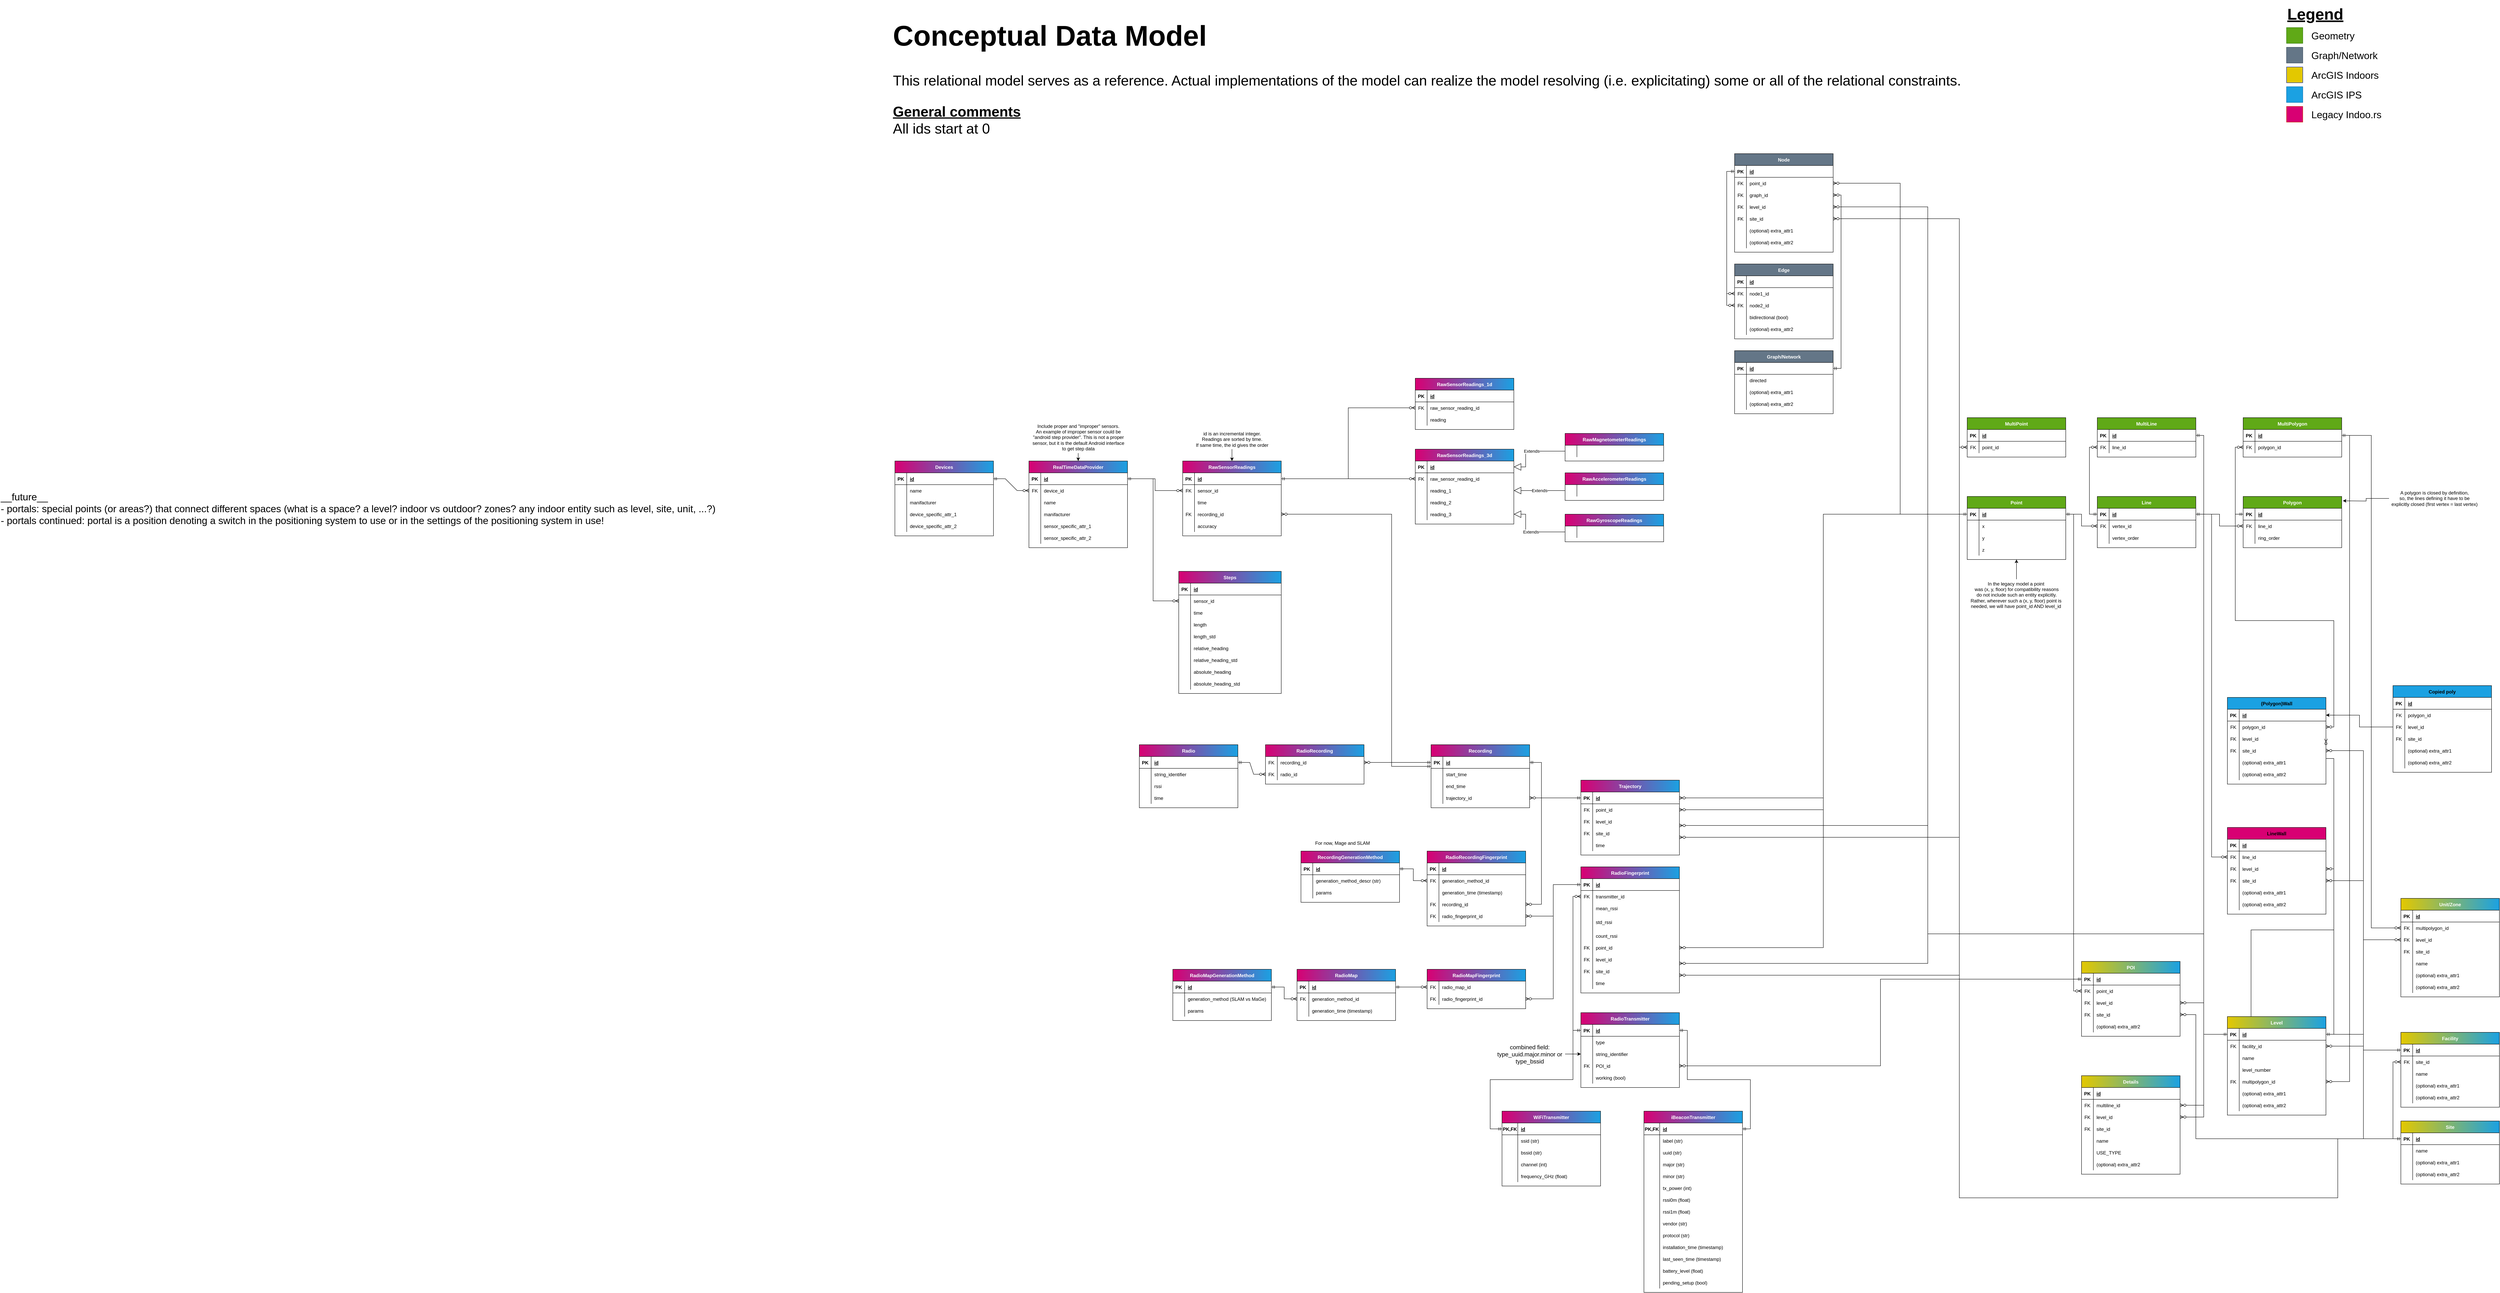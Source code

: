 <mxfile version="13.7.9" type="device"><diagram id="YB7vkcdUt168pi0u8MWM" name="Page-1"><mxGraphModel dx="7376" dy="4160" grid="1" gridSize="10" guides="1" tooltips="1" connect="1" arrows="1" fold="1" page="1" pageScale="1" pageWidth="850" pageHeight="1100" math="0" shadow="0"><root><mxCell id="0"/><mxCell id="1" parent="0"/><mxCell id="zGSR3ur4N1FkowZkjhgd-1" style="edgeStyle=orthogonalEdgeStyle;rounded=0;orthogonalLoop=1;jettySize=auto;html=1;entryX=0;entryY=0.5;entryDx=0;entryDy=0;startArrow=ERzeroToMany;startFill=1;endArrow=ERmandOne;endFill=0;exitX=0;exitY=0.5;exitDx=0;exitDy=0;" edge="1" parent="1" source="zGSR3ur4N1FkowZkjhgd-622" target="zGSR3ur4N1FkowZkjhgd-84"><mxGeometry relative="1" as="geometry"><mxPoint x="-510" y="-2215" as="sourcePoint"/></mxGeometry></mxCell><mxCell id="zGSR3ur4N1FkowZkjhgd-2" style="edgeStyle=orthogonalEdgeStyle;rounded=0;orthogonalLoop=1;jettySize=auto;html=1;entryX=0;entryY=0.5;entryDx=0;entryDy=0;startArrow=ERzeroToMany;startFill=1;endArrow=ERmandOne;endFill=0;exitX=0;exitY=0.5;exitDx=0;exitDy=0;" edge="1" parent="1" source="zGSR3ur4N1FkowZkjhgd-629" target="zGSR3ur4N1FkowZkjhgd-640"><mxGeometry relative="1" as="geometry"/></mxCell><mxCell id="zGSR3ur4N1FkowZkjhgd-3" style="edgeStyle=orthogonalEdgeStyle;rounded=0;orthogonalLoop=1;jettySize=auto;html=1;entryX=0;entryY=0.5;entryDx=0;entryDy=0;startArrow=ERzeroToMany;startFill=1;endArrow=ERmandOne;endFill=0;exitX=0;exitY=0.5;exitDx=0;exitDy=0;" edge="1" parent="1" source="zGSR3ur4N1FkowZkjhgd-636" target="zGSR3ur4N1FkowZkjhgd-650"><mxGeometry relative="1" as="geometry"/></mxCell><mxCell id="zGSR3ur4N1FkowZkjhgd-4" style="edgeStyle=orthogonalEdgeStyle;rounded=0;orthogonalLoop=1;jettySize=auto;html=1;startArrow=ERzeroToMany;startFill=1;endArrow=ERmandOne;endFill=0;" edge="1" parent="1" source="zGSR3ur4N1FkowZkjhgd-170" target="zGSR3ur4N1FkowZkjhgd-597"><mxGeometry relative="1" as="geometry"/></mxCell><mxCell id="zGSR3ur4N1FkowZkjhgd-5" style="edgeStyle=orthogonalEdgeStyle;rounded=0;orthogonalLoop=1;jettySize=auto;html=1;startArrow=ERzeroToMany;startFill=1;endArrow=ERmandOne;endFill=0;exitX=1;exitY=0.5;exitDx=0;exitDy=0;entryX=1;entryY=0.5;entryDx=0;entryDy=0;" edge="1" parent="1" source="zGSR3ur4N1FkowZkjhgd-609" target="zGSR3ur4N1FkowZkjhgd-633"><mxGeometry relative="1" as="geometry"/></mxCell><mxCell id="zGSR3ur4N1FkowZkjhgd-6" style="edgeStyle=orthogonalEdgeStyle;rounded=0;orthogonalLoop=1;jettySize=auto;html=1;startArrow=ERzeroToMany;startFill=1;endArrow=ERmandOne;endFill=0;entryX=1;entryY=0.5;entryDx=0;entryDy=0;" edge="1" parent="1" source="zGSR3ur4N1FkowZkjhgd-167" target="zGSR3ur4N1FkowZkjhgd-633"><mxGeometry relative="1" as="geometry"/></mxCell><mxCell id="zGSR3ur4N1FkowZkjhgd-7" style="edgeStyle=orthogonalEdgeStyle;rounded=0;orthogonalLoop=1;jettySize=auto;html=1;entryX=0;entryY=0.5;entryDx=0;entryDy=0;startArrow=ERzeroToMany;startFill=1;endArrow=ERmandOne;endFill=0;" edge="1" parent="1" source="zGSR3ur4N1FkowZkjhgd-322" target="zGSR3ur4N1FkowZkjhgd-84"><mxGeometry relative="1" as="geometry"/></mxCell><mxCell id="zGSR3ur4N1FkowZkjhgd-8" style="edgeStyle=orthogonalEdgeStyle;rounded=0;orthogonalLoop=1;jettySize=auto;html=1;entryX=0;entryY=0.5;entryDx=0;entryDy=0;startArrow=ERzeroToMany;startFill=1;endArrow=ERmandOne;endFill=0;" edge="1" parent="1" source="zGSR3ur4N1FkowZkjhgd-100" target="zGSR3ur4N1FkowZkjhgd-319"><mxGeometry relative="1" as="geometry"/></mxCell><mxCell id="zGSR3ur4N1FkowZkjhgd-9" style="edgeStyle=orthogonalEdgeStyle;rounded=0;orthogonalLoop=1;jettySize=auto;html=1;startArrow=ERzeroToMany;startFill=1;endArrow=ERmandOne;endFill=0;entryX=0;entryY=0.5;entryDx=0;entryDy=0;" edge="1" parent="1" source="zGSR3ur4N1FkowZkjhgd-103" target="zGSR3ur4N1FkowZkjhgd-319"><mxGeometry relative="1" as="geometry"/></mxCell><mxCell id="zGSR3ur4N1FkowZkjhgd-10" style="edgeStyle=orthogonalEdgeStyle;rounded=0;orthogonalLoop=1;jettySize=auto;html=1;entryX=1;entryY=0.5;entryDx=0;entryDy=0;startArrow=ERzeroToMany;startFill=1;endArrow=ERmandOne;endFill=0;exitX=1;exitY=0.5;exitDx=0;exitDy=0;" edge="1" parent="1" source="zGSR3ur4N1FkowZkjhgd-325" target="zGSR3ur4N1FkowZkjhgd-113"><mxGeometry relative="1" as="geometry"/></mxCell><mxCell id="zGSR3ur4N1FkowZkjhgd-11" style="edgeStyle=orthogonalEdgeStyle;rounded=0;orthogonalLoop=1;jettySize=auto;html=1;startArrow=ERzeroToMany;startFill=1;endArrow=ERmandOne;endFill=0;exitX=0;exitY=0.5;exitDx=0;exitDy=0;" edge="1" parent="1" source="zGSR3ur4N1FkowZkjhgd-562" target="zGSR3ur4N1FkowZkjhgd-84"><mxGeometry relative="1" as="geometry"/></mxCell><mxCell id="zGSR3ur4N1FkowZkjhgd-12" style="edgeStyle=orthogonalEdgeStyle;rounded=0;orthogonalLoop=1;jettySize=auto;html=1;entryX=1;entryY=0.5;entryDx=0;entryDy=0;startArrow=ERzeroToMany;startFill=1;endArrow=ERmandOne;endFill=0;exitX=1;exitY=0.5;exitDx=0;exitDy=0;" edge="1" parent="1" source="zGSR3ur4N1FkowZkjhgd-132" target="zGSR3ur4N1FkowZkjhgd-597"><mxGeometry relative="1" as="geometry"/></mxCell><mxCell id="zGSR3ur4N1FkowZkjhgd-13" style="edgeStyle=orthogonalEdgeStyle;rounded=0;orthogonalLoop=1;jettySize=auto;html=1;startArrow=ERzeroToMany;startFill=1;endArrow=ERmandOne;endFill=0;entryX=0;entryY=0.5;entryDx=0;entryDy=0;" edge="1" parent="1" source="zGSR3ur4N1FkowZkjhgd-148" target="zGSR3ur4N1FkowZkjhgd-650"><mxGeometry relative="1" as="geometry"/></mxCell><mxCell id="zGSR3ur4N1FkowZkjhgd-14" style="edgeStyle=orthogonalEdgeStyle;rounded=0;orthogonalLoop=1;jettySize=auto;html=1;startArrow=ERzeroToMany;startFill=1;endArrow=ERmandOne;endFill=0;exitX=1;exitY=0.5;exitDx=0;exitDy=0;" edge="1" parent="1" source="zGSR3ur4N1FkowZkjhgd-151" target="zGSR3ur4N1FkowZkjhgd-597"><mxGeometry relative="1" as="geometry"><Array as="points"><mxPoint x="380" y="-1325"/><mxPoint x="380" y="-890"/><mxPoint x="170" y="-890"/><mxPoint x="170" y="-625"/></Array></mxGeometry></mxCell><mxCell id="zGSR3ur4N1FkowZkjhgd-15" style="edgeStyle=orthogonalEdgeStyle;rounded=0;orthogonalLoop=1;jettySize=auto;html=1;entryX=0;entryY=0.5;entryDx=0;entryDy=0;startArrow=ERzeroToMany;startFill=1;endArrow=ERmandOne;endFill=0;" edge="1" parent="1" source="zGSR3ur4N1FkowZkjhgd-600" target="zGSR3ur4N1FkowZkjhgd-186"><mxGeometry relative="1" as="geometry"/></mxCell><mxCell id="zGSR3ur4N1FkowZkjhgd-16" style="edgeStyle=orthogonalEdgeStyle;rounded=0;orthogonalLoop=1;jettySize=auto;html=1;entryX=0;entryY=0.5;entryDx=0;entryDy=0;startArrow=ERzeroToMany;startFill=1;endArrow=ERmandOne;endFill=0;" edge="1" parent="1" source="zGSR3ur4N1FkowZkjhgd-189" target="zGSR3ur4N1FkowZkjhgd-202"><mxGeometry relative="1" as="geometry"/></mxCell><mxCell id="zGSR3ur4N1FkowZkjhgd-17" value="&lt;h1&gt;Conceptual Data Model&lt;/h1&gt;&lt;p&gt;&lt;font style=&quot;font-size: 36px&quot;&gt;This relational model serves as a reference. Actual implementations of the model can realize the model resolving (i.e. explicitating) some or all of the relational constraints.&lt;/font&gt;&lt;/p&gt;&lt;p&gt;&lt;font style=&quot;font-size: 36px&quot;&gt;&lt;b&gt;&lt;u&gt;General comments&lt;br&gt;&lt;/u&gt;&lt;/b&gt;All ids start at 0&lt;/font&gt;&lt;br&gt;&lt;/p&gt;" style="text;html=1;strokeColor=none;fillColor=none;spacing=5;spacingTop=-20;whiteSpace=wrap;overflow=hidden;rounded=0;fontSize=36;" vertex="1" parent="1"><mxGeometry x="-3280" y="-3240" width="2770" height="340" as="geometry"/></mxCell><mxCell id="zGSR3ur4N1FkowZkjhgd-18" style="edgeStyle=orthogonalEdgeStyle;rounded=0;orthogonalLoop=1;jettySize=auto;html=1;startArrow=ERzeroToMany;startFill=1;endArrow=ERmandOne;endFill=0;fontSize=36;entryX=0;entryY=0.5;entryDx=0;entryDy=0;" edge="1" parent="1" source="zGSR3ur4N1FkowZkjhgd-467" target="zGSR3ur4N1FkowZkjhgd-559"><mxGeometry relative="1" as="geometry"/></mxCell><mxCell id="zGSR3ur4N1FkowZkjhgd-19" style="edgeStyle=orthogonalEdgeStyle;rounded=0;orthogonalLoop=1;jettySize=auto;html=1;fontSize=15;" edge="1" parent="1" source="zGSR3ur4N1FkowZkjhgd-20" target="zGSR3ur4N1FkowZkjhgd-464"><mxGeometry relative="1" as="geometry"/></mxCell><mxCell id="zGSR3ur4N1FkowZkjhgd-20" value="combined field: &lt;br&gt;type_uuid.major.minor or&lt;br&gt;type_bssid" style="text;html=1;align=center;verticalAlign=middle;resizable=0;points=[];autosize=1;fontSize=15;" vertex="1" parent="1"><mxGeometry x="-1750" y="-605" width="180" height="60" as="geometry"/></mxCell><mxCell id="zGSR3ur4N1FkowZkjhgd-21" style="edgeStyle=orthogonalEdgeStyle;rounded=0;orthogonalLoop=1;jettySize=auto;html=1;entryX=1.011;entryY=0.085;entryDx=0;entryDy=0;entryPerimeter=0;" edge="1" parent="1" source="zGSR3ur4N1FkowZkjhgd-22"><mxGeometry relative="1" as="geometry"><mxPoint x="402.75" y="-1978.95" as="targetPoint"/></mxGeometry></mxCell><mxCell id="zGSR3ur4N1FkowZkjhgd-22" value="A polygon is closed by definition,&lt;br&gt;so, the lines defining it have to be &lt;br&gt;explicitly closed (first vertex = last vertex)" style="text;html=1;align=center;verticalAlign=middle;resizable=0;points=[];autosize=1;" vertex="1" parent="1"><mxGeometry x="520" y="-2010" width="230" height="50" as="geometry"/></mxCell><mxCell id="zGSR3ur4N1FkowZkjhgd-23" style="edgeStyle=orthogonalEdgeStyle;rounded=0;orthogonalLoop=1;jettySize=auto;html=1;entryX=0.5;entryY=1;entryDx=0;entryDy=0;" edge="1" parent="1" source="zGSR3ur4N1FkowZkjhgd-24" target="zGSR3ur4N1FkowZkjhgd-83"><mxGeometry relative="1" as="geometry"/></mxCell><mxCell id="zGSR3ur4N1FkowZkjhgd-24" value="In the legacy model a point&amp;nbsp;&lt;br&gt;was (x, y, floor) for compatibility reasons&lt;br&gt;do not include such an entity explicitly.&lt;br&gt;Rather, wherever such a (x, y, floor) point is&amp;nbsp;&lt;br&gt;needed, we will have point_id AND level_id&amp;nbsp;" style="text;html=1;align=center;verticalAlign=middle;resizable=0;points=[];autosize=1;" vertex="1" parent="1"><mxGeometry x="-550" y="-1780" width="250" height="80" as="geometry"/></mxCell><mxCell id="zGSR3ur4N1FkowZkjhgd-25" value="Extends" style="endArrow=block;endSize=16;endFill=0;html=1;exitX=0;exitY=0.5;exitDx=0;exitDy=0;rounded=0;entryX=1;entryY=0.5;entryDx=0;entryDy=0;" edge="1" parent="1" source="zGSR3ur4N1FkowZkjhgd-357" target="zGSR3ur4N1FkowZkjhgd-347"><mxGeometry width="160" relative="1" as="geometry"><mxPoint x="-2191.5" y="-1828.53" as="sourcePoint"/><mxPoint x="-2515" y="-1840" as="targetPoint"/></mxGeometry></mxCell><mxCell id="zGSR3ur4N1FkowZkjhgd-26" value="Extends" style="endArrow=block;endSize=16;endFill=0;html=1;exitX=0;exitY=0.5;exitDx=0;exitDy=0;rounded=0;entryX=1;entryY=0.5;entryDx=0;entryDy=0;" edge="1" parent="1" source="zGSR3ur4N1FkowZkjhgd-361" target="zGSR3ur4N1FkowZkjhgd-341"><mxGeometry width="160" relative="1" as="geometry"><mxPoint x="-2465" y="-1830" as="sourcePoint"/><mxPoint x="-1760" y="-1870" as="targetPoint"/><Array as="points"><mxPoint x="-1670" y="-2105"/><mxPoint x="-1670" y="-2065"/></Array></mxGeometry></mxCell><mxCell id="zGSR3ur4N1FkowZkjhgd-27" style="edgeStyle=orthogonalEdgeStyle;rounded=0;orthogonalLoop=1;jettySize=auto;html=1;startArrow=ERzeroToMany;startFill=1;endArrow=ERmandOne;endFill=0;" edge="1" parent="1" source="zGSR3ur4N1FkowZkjhgd-344" target="zGSR3ur4N1FkowZkjhgd-379"><mxGeometry relative="1" as="geometry"><mxPoint x="-2450" y="-1960" as="targetPoint"/></mxGeometry></mxCell><mxCell id="zGSR3ur4N1FkowZkjhgd-28" style="edgeStyle=orthogonalEdgeStyle;rounded=0;orthogonalLoop=1;jettySize=auto;html=1;startArrow=ERzeroToMany;startFill=1;endArrow=ERmandOne;endFill=0;" edge="1" parent="1" source="zGSR3ur4N1FkowZkjhgd-372" target="zGSR3ur4N1FkowZkjhgd-379"><mxGeometry relative="1" as="geometry"/></mxCell><mxCell id="zGSR3ur4N1FkowZkjhgd-29" style="edgeStyle=orthogonalEdgeStyle;rounded=0;orthogonalLoop=1;jettySize=auto;html=1;entryX=0.5;entryY=0;entryDx=0;entryDy=0;fontSize=25;" edge="1" parent="1" source="zGSR3ur4N1FkowZkjhgd-30" target="zGSR3ur4N1FkowZkjhgd-378"><mxGeometry relative="1" as="geometry"/></mxCell><mxCell id="zGSR3ur4N1FkowZkjhgd-30" value="id is an incremental integer. &lt;br&gt;Readings are sorted by time. &lt;br&gt;If same time, the id gives the order" style="text;html=1;align=center;verticalAlign=middle;resizable=0;points=[];autosize=1;" vertex="1" parent="1"><mxGeometry x="-2515" y="-2160" width="200" height="50" as="geometry"/></mxCell><mxCell id="zGSR3ur4N1FkowZkjhgd-31" value="__future__&lt;br&gt;- portals: special points (or areas?) that connect different spaces (what is a space? a level? indoor vs outdoor? zones? any indoor entity such as level, site, unit, ...?)&lt;br&gt;- portals continued: portal is a position denoting a switch in the positioning system to use or in the settings of the positioning system in use!" style="text;html=1;align=left;verticalAlign=middle;resizable=0;points=[];autosize=1;fontSize=25;" vertex="1" parent="1"><mxGeometry x="-5540" y="-2010" width="1830" height="100" as="geometry"/></mxCell><mxCell id="zGSR3ur4N1FkowZkjhgd-32" style="edgeStyle=orthogonalEdgeStyle;rounded=0;orthogonalLoop=1;jettySize=auto;html=1;" edge="1" parent="1" source="zGSR3ur4N1FkowZkjhgd-33" target="zGSR3ur4N1FkowZkjhgd-394"><mxGeometry relative="1" as="geometry"/></mxCell><mxCell id="zGSR3ur4N1FkowZkjhgd-33" value="Include proper and &quot;improper&quot; sensors.&lt;br&gt;An example of improper sensor could be&lt;br&gt;&quot;android step provider&quot;. This is not a proper&lt;br&gt;sensor, but it is the default Android interface&lt;br&gt;to get step data" style="text;html=1;align=center;verticalAlign=middle;resizable=0;points=[];autosize=1;" vertex="1" parent="1"><mxGeometry x="-2930" y="-2180" width="250" height="80" as="geometry"/></mxCell><mxCell id="zGSR3ur4N1FkowZkjhgd-34" value="Extends" style="endArrow=block;endSize=16;endFill=0;html=1;exitX=0;exitY=0.5;exitDx=0;exitDy=0;rounded=0;entryX=1;entryY=0.5;entryDx=0;entryDy=0;" edge="1" parent="1" source="zGSR3ur4N1FkowZkjhgd-365" target="zGSR3ur4N1FkowZkjhgd-353"><mxGeometry width="160" relative="1" as="geometry"><mxPoint x="-2450" y="-1690" as="sourcePoint"/><mxPoint x="-2440" y="-1840" as="targetPoint"/><Array as="points"><mxPoint x="-1670" y="-1900"/><mxPoint x="-1670" y="-1945"/></Array></mxGeometry></mxCell><mxCell id="zGSR3ur4N1FkowZkjhgd-35" style="edgeStyle=orthogonalEdgeStyle;rounded=0;orthogonalLoop=1;jettySize=auto;html=1;startArrow=ERzeroToMany;startFill=1;endArrow=ERmandOne;endFill=0;" edge="1" parent="1" source="zGSR3ur4N1FkowZkjhgd-382" target="zGSR3ur4N1FkowZkjhgd-395"><mxGeometry relative="1" as="geometry"><mxPoint x="-2620" y="-2035" as="targetPoint"/></mxGeometry></mxCell><mxCell id="zGSR3ur4N1FkowZkjhgd-36" style="edgeStyle=orthogonalEdgeStyle;rounded=0;orthogonalLoop=1;jettySize=auto;html=1;startArrow=ERzeroToMany;startFill=1;endArrow=ERmandOne;endFill=0;" edge="1" parent="1" source="zGSR3ur4N1FkowZkjhgd-417" target="zGSR3ur4N1FkowZkjhgd-395"><mxGeometry relative="1" as="geometry"/></mxCell><mxCell id="zGSR3ur4N1FkowZkjhgd-37" style="edgeStyle=entityRelationEdgeStyle;rounded=0;orthogonalLoop=1;jettySize=auto;html=1;startArrow=ERzeroToMany;startFill=1;endArrow=ERmandOne;endFill=0;" edge="1" parent="1" source="zGSR3ur4N1FkowZkjhgd-398" target="zGSR3ur4N1FkowZkjhgd-442"><mxGeometry relative="1" as="geometry"/></mxCell><mxCell id="zGSR3ur4N1FkowZkjhgd-38" style="edgeStyle=orthogonalEdgeStyle;rounded=0;orthogonalLoop=1;jettySize=auto;html=1;startArrow=ERzeroToMany;startFill=1;endArrow=ERmandOne;endFill=0;" edge="1" parent="1" source="zGSR3ur4N1FkowZkjhgd-388" target="zGSR3ur4N1FkowZkjhgd-276"><mxGeometry relative="1" as="geometry"><Array as="points"><mxPoint x="-2010" y="-1945"/><mxPoint x="-2010" y="-1305"/></Array></mxGeometry></mxCell><mxCell id="zGSR3ur4N1FkowZkjhgd-39" style="edgeStyle=entityRelationEdgeStyle;rounded=0;orthogonalLoop=1;jettySize=auto;html=1;startArrow=ERzeroToMany;startFill=1;endArrow=ERmandOne;endFill=0;" edge="1" parent="1" source="zGSR3ur4N1FkowZkjhgd-289" target="zGSR3ur4N1FkowZkjhgd-276"><mxGeometry relative="1" as="geometry"/></mxCell><mxCell id="zGSR3ur4N1FkowZkjhgd-40" style="edgeStyle=entityRelationEdgeStyle;rounded=0;orthogonalLoop=1;jettySize=auto;html=1;startArrow=ERzeroToMany;startFill=1;endArrow=ERmandOne;endFill=0;" edge="1" parent="1" source="zGSR3ur4N1FkowZkjhgd-292" target="zGSR3ur4N1FkowZkjhgd-296"><mxGeometry relative="1" as="geometry"/></mxCell><mxCell id="zGSR3ur4N1FkowZkjhgd-41" style="edgeStyle=entityRelationEdgeStyle;rounded=0;orthogonalLoop=1;jettySize=auto;html=1;startArrow=ERzeroToMany;startFill=1;endArrow=ERmandOne;endFill=0;" edge="1" parent="1" source="zGSR3ur4N1FkowZkjhgd-269" target="zGSR3ur4N1FkowZkjhgd-276"><mxGeometry relative="1" as="geometry"/></mxCell><mxCell id="zGSR3ur4N1FkowZkjhgd-42" style="edgeStyle=entityRelationEdgeStyle;rounded=0;orthogonalLoop=1;jettySize=auto;html=1;startArrow=ERzeroToMany;startFill=1;endArrow=ERmandOne;endFill=0;" edge="1" parent="1" source="zGSR3ur4N1FkowZkjhgd-285" target="zGSR3ur4N1FkowZkjhgd-474"><mxGeometry relative="1" as="geometry"/></mxCell><mxCell id="zGSR3ur4N1FkowZkjhgd-43" style="edgeStyle=orthogonalEdgeStyle;rounded=0;orthogonalLoop=1;jettySize=auto;html=1;entryX=0;entryY=0.5;entryDx=0;entryDy=0;startArrow=ERzeroToMany;startFill=1;endArrow=ERmandOne;endFill=0;" edge="1" parent="1" source="zGSR3ur4N1FkowZkjhgd-480" target="zGSR3ur4N1FkowZkjhgd-597"><mxGeometry relative="1" as="geometry"><Array as="points"><mxPoint x="-650" y="-1155"/><mxPoint x="-650" y="-880"/><mxPoint x="50" y="-880"/><mxPoint x="50" y="-625"/></Array></mxGeometry></mxCell><mxCell id="zGSR3ur4N1FkowZkjhgd-44" style="edgeStyle=orthogonalEdgeStyle;rounded=0;orthogonalLoop=1;jettySize=auto;html=1;entryX=0;entryY=0.5;entryDx=0;entryDy=0;startArrow=ERzeroToMany;startFill=1;endArrow=ERmandOne;endFill=0;" edge="1" parent="1" source="zGSR3ur4N1FkowZkjhgd-474" target="zGSR3ur4N1FkowZkjhgd-84"><mxGeometry relative="1" as="geometry"/></mxCell><mxCell id="zGSR3ur4N1FkowZkjhgd-45" style="edgeStyle=orthogonalEdgeStyle;rounded=0;orthogonalLoop=1;jettySize=auto;html=1;startArrow=ERzeroToMany;startFill=1;endArrow=ERmandOne;endFill=0;entryX=0;entryY=0.5;entryDx=0;entryDy=0;" edge="1" parent="1" source="zGSR3ur4N1FkowZkjhgd-233" target="zGSR3ur4N1FkowZkjhgd-597"><mxGeometry relative="1" as="geometry"><Array as="points"><mxPoint x="-650" y="-805"/><mxPoint x="-650" y="-880"/><mxPoint x="50" y="-880"/><mxPoint x="50" y="-625"/></Array></mxGeometry></mxCell><mxCell id="zGSR3ur4N1FkowZkjhgd-46" style="edgeStyle=orthogonalEdgeStyle;rounded=0;orthogonalLoop=1;jettySize=auto;html=1;startArrow=ERzeroToMany;startFill=1;endArrow=ERmandOne;endFill=0;" edge="1" parent="1" source="zGSR3ur4N1FkowZkjhgd-230" target="zGSR3ur4N1FkowZkjhgd-84"><mxGeometry relative="1" as="geometry"/></mxCell><mxCell id="zGSR3ur4N1FkowZkjhgd-47" style="edgeStyle=orthogonalEdgeStyle;rounded=0;orthogonalLoop=1;jettySize=auto;html=1;entryX=0;entryY=0.5;entryDx=0;entryDy=0;startArrow=ERzeroToMany;startFill=1;endArrow=ERmandOne;endFill=0;" edge="1" parent="1" source="zGSR3ur4N1FkowZkjhgd-236" target="zGSR3ur4N1FkowZkjhgd-202"><mxGeometry relative="1" as="geometry"><Array as="points"><mxPoint x="-570" y="-775"/><mxPoint x="-570" y="-210"/><mxPoint x="390" y="-210"/><mxPoint x="390" y="-360"/></Array></mxGeometry></mxCell><mxCell id="zGSR3ur4N1FkowZkjhgd-48" style="edgeStyle=orthogonalEdgeStyle;rounded=0;orthogonalLoop=1;jettySize=auto;html=1;startArrow=ERzeroToMany;startFill=1;endArrow=ERmandOne;endFill=0;" edge="1" parent="1" source="zGSR3ur4N1FkowZkjhgd-483"><mxGeometry relative="1" as="geometry"><mxPoint x="550" y="-360" as="targetPoint"/><Array as="points"><mxPoint x="-570" y="-1125"/><mxPoint x="-570" y="-210"/><mxPoint x="390" y="-210"/><mxPoint x="390" y="-360"/></Array></mxGeometry></mxCell><mxCell id="zGSR3ur4N1FkowZkjhgd-49" style="edgeStyle=orthogonalEdgeStyle;rounded=0;orthogonalLoop=1;jettySize=auto;html=1;entryX=1;entryY=0.5;entryDx=0;entryDy=0;startArrow=ERzeroToMany;startFill=1;endArrow=ERmandOne;endFill=0;" edge="1" parent="1" source="zGSR3ur4N1FkowZkjhgd-263" target="zGSR3ur4N1FkowZkjhgd-309"><mxGeometry relative="1" as="geometry"/></mxCell><mxCell id="zGSR3ur4N1FkowZkjhgd-50" value="For now, Mage and SLAM" style="text;html=1;align=center;verticalAlign=middle;resizable=0;points=[];autosize=1;" vertex="1" parent="1"><mxGeometry x="-2210" y="-1120" width="150" height="20" as="geometry"/></mxCell><mxCell id="zGSR3ur4N1FkowZkjhgd-51" style="edgeStyle=orthogonalEdgeStyle;rounded=0;orthogonalLoop=1;jettySize=auto;html=1;startArrow=ERzeroToMany;startFill=1;endArrow=ERmandOne;endFill=0;" edge="1" parent="1" source="zGSR3ur4N1FkowZkjhgd-246" target="zGSR3ur4N1FkowZkjhgd-215"><mxGeometry relative="1" as="geometry"/></mxCell><mxCell id="zGSR3ur4N1FkowZkjhgd-52" style="edgeStyle=orthogonalEdgeStyle;rounded=0;orthogonalLoop=1;jettySize=auto;html=1;entryX=1;entryY=0.5;entryDx=0;entryDy=0;startArrow=ERzeroToMany;startFill=1;endArrow=ERmandOne;endFill=0;" edge="1" parent="1" source="zGSR3ur4N1FkowZkjhgd-243" target="zGSR3ur4N1FkowZkjhgd-250"><mxGeometry relative="1" as="geometry"/></mxCell><mxCell id="zGSR3ur4N1FkowZkjhgd-53" style="edgeStyle=orthogonalEdgeStyle;rounded=0;orthogonalLoop=1;jettySize=auto;html=1;startArrow=ERzeroToMany;startFill=1;endArrow=ERmandOne;endFill=0;" edge="1" parent="1" source="zGSR3ur4N1FkowZkjhgd-253" target="zGSR3ur4N1FkowZkjhgd-490"><mxGeometry relative="1" as="geometry"/></mxCell><mxCell id="zGSR3ur4N1FkowZkjhgd-54" style="edgeStyle=orthogonalEdgeStyle;rounded=0;orthogonalLoop=1;jettySize=auto;html=1;startArrow=ERmandOne;startFill=0;endArrow=ERmandOne;endFill=0;" edge="1" parent="1" source="zGSR3ur4N1FkowZkjhgd-516" target="zGSR3ur4N1FkowZkjhgd-458"><mxGeometry relative="1" as="geometry"><Array as="points"><mxPoint x="-1100" y="-385"/><mxPoint x="-1100" y="-510"/><mxPoint x="-1260" y="-510"/><mxPoint x="-1260" y="-635"/></Array></mxGeometry></mxCell><mxCell id="zGSR3ur4N1FkowZkjhgd-55" style="edgeStyle=orthogonalEdgeStyle;rounded=0;orthogonalLoop=1;jettySize=auto;html=1;startArrow=ERzeroToMany;startFill=1;endArrow=ERmandOne;endFill=0;" edge="1" parent="1" source="zGSR3ur4N1FkowZkjhgd-218" target="zGSR3ur4N1FkowZkjhgd-458"><mxGeometry relative="1" as="geometry"><Array as="points"><mxPoint x="-1550" y="-975"/><mxPoint x="-1550" y="-635"/></Array></mxGeometry></mxCell><mxCell id="zGSR3ur4N1FkowZkjhgd-56" style="edgeStyle=orthogonalEdgeStyle;rounded=0;orthogonalLoop=1;jettySize=auto;html=1;startArrow=ERmandOne;startFill=0;endArrow=ERmandOne;endFill=0;" edge="1" parent="1" source="zGSR3ur4N1FkowZkjhgd-500" target="zGSR3ur4N1FkowZkjhgd-458"><mxGeometry relative="1" as="geometry"><Array as="points"><mxPoint x="-1760" y="-385"/><mxPoint x="-1760" y="-510"/><mxPoint x="-1550" y="-510"/><mxPoint x="-1550" y="-635"/></Array></mxGeometry></mxCell><mxCell id="zGSR3ur4N1FkowZkjhgd-57" style="edgeStyle=orthogonalEdgeStyle;rounded=0;orthogonalLoop=1;jettySize=auto;html=1;startArrow=ERzeroToMany;startFill=1;endArrow=ERmandOne;endFill=0;" edge="1" parent="1" source="zGSR3ur4N1FkowZkjhgd-565" target="zGSR3ur4N1FkowZkjhgd-597"><mxGeometry relative="1" as="geometry"/></mxCell><mxCell id="zGSR3ur4N1FkowZkjhgd-58" style="edgeStyle=orthogonalEdgeStyle;rounded=0;orthogonalLoop=1;jettySize=auto;html=1;startArrow=ERzeroToMany;startFill=1;endArrow=ERmandOne;endFill=0;" edge="1" parent="1" source="zGSR3ur4N1FkowZkjhgd-581" target="zGSR3ur4N1FkowZkjhgd-597"><mxGeometry relative="1" as="geometry"/></mxCell><mxCell id="zGSR3ur4N1FkowZkjhgd-59" style="edgeStyle=orthogonalEdgeStyle;rounded=0;orthogonalLoop=1;jettySize=auto;html=1;startArrow=ERzeroToMany;startFill=1;endArrow=ERmandOne;endFill=0;" edge="1" parent="1" source="zGSR3ur4N1FkowZkjhgd-272" target="zGSR3ur4N1FkowZkjhgd-215"><mxGeometry relative="1" as="geometry"/></mxCell><mxCell id="zGSR3ur4N1FkowZkjhgd-60" style="edgeStyle=orthogonalEdgeStyle;rounded=0;orthogonalLoop=1;jettySize=auto;html=1;startArrow=ERzeroToMany;startFill=1;endArrow=ERmandOne;endFill=0;entryX=0;entryY=0.5;entryDx=0;entryDy=0;" edge="1" parent="1" source="zGSR3ur4N1FkowZkjhgd-328" target="zGSR3ur4N1FkowZkjhgd-597"><mxGeometry relative="1" as="geometry"><Array as="points"><mxPoint x="-650" y="-2725"/><mxPoint x="-650" y="-880"/><mxPoint x="50" y="-880"/><mxPoint x="50" y="-625"/></Array><mxPoint x="100" y="-680" as="targetPoint"/></mxGeometry></mxCell><mxCell id="zGSR3ur4N1FkowZkjhgd-61" style="edgeStyle=orthogonalEdgeStyle;rounded=0;orthogonalLoop=1;jettySize=auto;html=1;entryX=0;entryY=0.5;entryDx=0;entryDy=0;endArrow=ERmandOne;endFill=0;startArrow=ERzeroToMany;startFill=1;" edge="1" parent="1" source="zGSR3ur4N1FkowZkjhgd-331" target="zGSR3ur4N1FkowZkjhgd-202"><mxGeometry relative="1" as="geometry"><Array as="points"><mxPoint x="-570" y="-2695"/><mxPoint x="-570" y="-210"/><mxPoint x="390" y="-210"/><mxPoint x="390" y="-360"/></Array></mxGeometry></mxCell><mxCell id="zGSR3ur4N1FkowZkjhgd-62" style="edgeStyle=orthogonalEdgeStyle;rounded=0;orthogonalLoop=1;jettySize=auto;html=1;startArrow=ERzeroToMany;startFill=1;endArrow=ERmandOne;endFill=0;" edge="1" parent="1" source="zGSR3ur4N1FkowZkjhgd-154" target="zGSR3ur4N1FkowZkjhgd-202"><mxGeometry relative="1" as="geometry"/></mxCell><mxCell id="zGSR3ur4N1FkowZkjhgd-63" style="edgeStyle=orthogonalEdgeStyle;rounded=0;orthogonalLoop=1;jettySize=auto;html=1;startArrow=ERzeroToMany;startFill=1;endArrow=ERmandOne;endFill=0;" edge="1" parent="1" source="zGSR3ur4N1FkowZkjhgd-135" target="zGSR3ur4N1FkowZkjhgd-202"><mxGeometry relative="1" as="geometry"/></mxCell><mxCell id="zGSR3ur4N1FkowZkjhgd-64" style="edgeStyle=orthogonalEdgeStyle;rounded=0;orthogonalLoop=1;jettySize=auto;html=1;entryX=0;entryY=0.5;entryDx=0;entryDy=0;startArrow=ERzeroToMany;startFill=1;endArrow=ERmandOne;endFill=0;" edge="1" parent="1" source="zGSR3ur4N1FkowZkjhgd-568" target="zGSR3ur4N1FkowZkjhgd-202"><mxGeometry relative="1" as="geometry"><Array as="points"><mxPoint x="30" y="-675"/><mxPoint x="30" y="-360"/></Array></mxGeometry></mxCell><mxCell id="zGSR3ur4N1FkowZkjhgd-65" style="edgeStyle=orthogonalEdgeStyle;rounded=0;orthogonalLoop=1;jettySize=auto;html=1;entryX=1;entryY=0.5;entryDx=0;entryDy=0;startArrow=ERzeroToMany;startFill=1;endArrow=ERmandOne;endFill=0;" edge="1" parent="1" source="zGSR3ur4N1FkowZkjhgd-129" target="zGSR3ur4N1FkowZkjhgd-640"><mxGeometry relative="1" as="geometry"/></mxCell><mxCell id="zGSR3ur4N1FkowZkjhgd-66" style="edgeStyle=orthogonalEdgeStyle;rounded=0;orthogonalLoop=1;jettySize=auto;html=1;entryX=1;entryY=0.5;entryDx=0;entryDy=0;startArrow=ERzeroToMany;startFill=1;endArrow=ERmandOne;endFill=0;exitX=0;exitY=0.5;exitDx=0;exitDy=0;" edge="1" parent="1" source="zGSR3ur4N1FkowZkjhgd-653" target="zGSR3ur4N1FkowZkjhgd-640"><mxGeometry relative="1" as="geometry"/></mxCell><mxCell id="zGSR3ur4N1FkowZkjhgd-67" style="edgeStyle=orthogonalEdgeStyle;rounded=0;orthogonalLoop=1;jettySize=auto;html=1;entryX=1;entryY=0.5;entryDx=0;entryDy=0;startArrow=ERzeroToMany;startFill=1;endArrow=ERmandOne;endFill=0;" edge="1" parent="1" source="zGSR3ur4N1FkowZkjhgd-578" target="zGSR3ur4N1FkowZkjhgd-626"><mxGeometry relative="1" as="geometry"/></mxCell><mxCell id="zGSR3ur4N1FkowZkjhgd-68" style="edgeStyle=orthogonalEdgeStyle;rounded=0;orthogonalLoop=1;jettySize=auto;html=1;entryX=1;entryY=0.5;entryDx=0;entryDy=0;startArrow=ERzeroToMany;startFill=1;endArrow=ERmandOne;endFill=0;" edge="1" parent="1" source="zGSR3ur4N1FkowZkjhgd-643" target="zGSR3ur4N1FkowZkjhgd-84"><mxGeometry relative="1" as="geometry"/></mxCell><mxCell id="zGSR3ur4N1FkowZkjhgd-69" style="edgeStyle=orthogonalEdgeStyle;rounded=0;orthogonalLoop=1;jettySize=auto;html=1;entryX=0;entryY=0.5;entryDx=0;entryDy=0;startArrow=ERzeroToMany;startFill=1;endArrow=ERmandOne;endFill=0;" edge="1" parent="1" source="zGSR3ur4N1FkowZkjhgd-477" target="zGSR3ur4N1FkowZkjhgd-84"><mxGeometry relative="1" as="geometry"/></mxCell><mxCell id="zGSR3ur4N1FkowZkjhgd-70" value="" style="group" vertex="1" connectable="0" parent="1"><mxGeometry x="260" y="-3240" width="251.25" height="300" as="geometry"/></mxCell><mxCell id="zGSR3ur4N1FkowZkjhgd-71" value="Legend" style="text;html=1;align=left;verticalAlign=middle;resizable=0;points=[];autosize=1;fontSize=40;fontStyle=5" vertex="1" parent="zGSR3ur4N1FkowZkjhgd-70"><mxGeometry width="160" height="50" as="geometry"/></mxCell><mxCell id="zGSR3ur4N1FkowZkjhgd-72" value="" style="group" vertex="1" connectable="0" parent="zGSR3ur4N1FkowZkjhgd-70"><mxGeometry y="60" width="251.25" height="240" as="geometry"/></mxCell><mxCell id="zGSR3ur4N1FkowZkjhgd-73" value="" style="rounded=0;whiteSpace=wrap;html=1;fillColor=#647687;strokeColor=#314354;fontColor=#ffffff;" vertex="1" parent="zGSR3ur4N1FkowZkjhgd-72"><mxGeometry y="50" width="41.25" height="40" as="geometry"/></mxCell><mxCell id="zGSR3ur4N1FkowZkjhgd-74" value="Graph/Network" style="text;html=1;align=left;verticalAlign=middle;resizable=0;points=[];autosize=1;fontSize=25;" vertex="1" parent="zGSR3ur4N1FkowZkjhgd-72"><mxGeometry x="61.25" y="50" width="180" height="40" as="geometry"/></mxCell><mxCell id="zGSR3ur4N1FkowZkjhgd-75" value="" style="rounded=0;whiteSpace=wrap;html=1;fillColor=#60a917;strokeColor=#2D7600;fontColor=#ffffff;" vertex="1" parent="zGSR3ur4N1FkowZkjhgd-72"><mxGeometry width="41.25" height="40" as="geometry"/></mxCell><mxCell id="zGSR3ur4N1FkowZkjhgd-76" value="Geometry" style="text;html=1;align=left;verticalAlign=middle;resizable=0;points=[];autosize=1;fontSize=25;" vertex="1" parent="zGSR3ur4N1FkowZkjhgd-72"><mxGeometry x="61.25" width="130" height="40" as="geometry"/></mxCell><mxCell id="zGSR3ur4N1FkowZkjhgd-77" value="" style="rounded=0;whiteSpace=wrap;html=1;strokeColor=#001DBC;fontColor=#ffffff;fillColor=#E3C800;" vertex="1" parent="zGSR3ur4N1FkowZkjhgd-72"><mxGeometry y="100" width="41.25" height="40" as="geometry"/></mxCell><mxCell id="zGSR3ur4N1FkowZkjhgd-78" value="ArcGIS Indoors" style="text;html=1;align=left;verticalAlign=middle;resizable=0;points=[];autosize=1;fontSize=25;" vertex="1" parent="zGSR3ur4N1FkowZkjhgd-72"><mxGeometry x="61.25" y="100" width="190" height="40" as="geometry"/></mxCell><mxCell id="zGSR3ur4N1FkowZkjhgd-79" value="" style="rounded=0;whiteSpace=wrap;html=1;fillColor=#1ba1e2;strokeColor=#006EAF;fontColor=#ffffff;" vertex="1" parent="zGSR3ur4N1FkowZkjhgd-72"><mxGeometry y="150" width="41.25" height="40" as="geometry"/></mxCell><mxCell id="zGSR3ur4N1FkowZkjhgd-80" value="ArcGIS IPS" style="text;html=1;align=left;verticalAlign=middle;resizable=0;points=[];autosize=1;fontSize=25;" vertex="1" parent="zGSR3ur4N1FkowZkjhgd-72"><mxGeometry x="61.25" y="150" width="140" height="40" as="geometry"/></mxCell><mxCell id="zGSR3ur4N1FkowZkjhgd-81" value="" style="rounded=0;whiteSpace=wrap;html=1;strokeColor=#C73500;fontColor=#ffffff;fillColor=#D80073;" vertex="1" parent="zGSR3ur4N1FkowZkjhgd-72"><mxGeometry y="200" width="41.25" height="40" as="geometry"/></mxCell><mxCell id="zGSR3ur4N1FkowZkjhgd-82" value="Legacy Indoo.rs" style="text;html=1;align=left;verticalAlign=middle;resizable=0;points=[];autosize=1;fontSize=25;" vertex="1" parent="zGSR3ur4N1FkowZkjhgd-72"><mxGeometry x="61.25" y="200" width="190" height="40" as="geometry"/></mxCell><mxCell id="zGSR3ur4N1FkowZkjhgd-83" value="Point" style="shape=table;startSize=30;container=1;collapsible=1;childLayout=tableLayout;fixedRows=1;rowLines=0;fontStyle=1;align=center;resizeLast=1;fillColor=#60a917;fontColor=#ffffff;" vertex="1" parent="1"><mxGeometry x="-550" y="-1990" width="250" height="160" as="geometry"/></mxCell><mxCell id="zGSR3ur4N1FkowZkjhgd-84" value="" style="shape=partialRectangle;collapsible=0;dropTarget=0;pointerEvents=0;fillColor=none;points=[[0,0.5],[1,0.5]];portConstraint=eastwest;top=0;left=0;right=0;bottom=1;" vertex="1" parent="zGSR3ur4N1FkowZkjhgd-83"><mxGeometry y="30" width="250" height="30" as="geometry"/></mxCell><mxCell id="zGSR3ur4N1FkowZkjhgd-85" value="PK" style="shape=partialRectangle;overflow=hidden;connectable=0;fillColor=none;top=0;left=0;bottom=0;right=0;fontStyle=1;" vertex="1" parent="zGSR3ur4N1FkowZkjhgd-84"><mxGeometry width="30" height="30" as="geometry"/></mxCell><mxCell id="zGSR3ur4N1FkowZkjhgd-86" value="id" style="shape=partialRectangle;overflow=hidden;connectable=0;fillColor=none;top=0;left=0;bottom=0;right=0;align=left;spacingLeft=6;fontStyle=5;" vertex="1" parent="zGSR3ur4N1FkowZkjhgd-84"><mxGeometry x="30" width="220" height="30" as="geometry"/></mxCell><mxCell id="zGSR3ur4N1FkowZkjhgd-87" value="" style="shape=partialRectangle;collapsible=0;dropTarget=0;pointerEvents=0;fillColor=none;points=[[0,0.5],[1,0.5]];portConstraint=eastwest;top=0;left=0;right=0;bottom=0;" vertex="1" parent="zGSR3ur4N1FkowZkjhgd-83"><mxGeometry y="60" width="250" height="30" as="geometry"/></mxCell><mxCell id="zGSR3ur4N1FkowZkjhgd-88" value="" style="shape=partialRectangle;overflow=hidden;connectable=0;fillColor=none;top=0;left=0;bottom=0;right=0;" vertex="1" parent="zGSR3ur4N1FkowZkjhgd-87"><mxGeometry width="30" height="30" as="geometry"/></mxCell><mxCell id="zGSR3ur4N1FkowZkjhgd-89" value="x" style="shape=partialRectangle;overflow=hidden;connectable=0;fillColor=none;top=0;left=0;bottom=0;right=0;align=left;spacingLeft=6;" vertex="1" parent="zGSR3ur4N1FkowZkjhgd-87"><mxGeometry x="30" width="220" height="30" as="geometry"/></mxCell><mxCell id="zGSR3ur4N1FkowZkjhgd-90" value="" style="shape=partialRectangle;collapsible=0;dropTarget=0;pointerEvents=0;fillColor=none;points=[[0,0.5],[1,0.5]];portConstraint=eastwest;top=0;left=0;right=0;bottom=0;" vertex="1" parent="zGSR3ur4N1FkowZkjhgd-83"><mxGeometry y="90" width="250" height="30" as="geometry"/></mxCell><mxCell id="zGSR3ur4N1FkowZkjhgd-91" value="" style="shape=partialRectangle;overflow=hidden;connectable=0;fillColor=none;top=0;left=0;bottom=0;right=0;" vertex="1" parent="zGSR3ur4N1FkowZkjhgd-90"><mxGeometry width="30" height="30" as="geometry"/></mxCell><mxCell id="zGSR3ur4N1FkowZkjhgd-92" value="y" style="shape=partialRectangle;overflow=hidden;connectable=0;fillColor=none;top=0;left=0;bottom=0;right=0;align=left;spacingLeft=6;" vertex="1" parent="zGSR3ur4N1FkowZkjhgd-90"><mxGeometry x="30" width="220" height="30" as="geometry"/></mxCell><mxCell id="zGSR3ur4N1FkowZkjhgd-93" value="" style="shape=partialRectangle;collapsible=0;dropTarget=0;pointerEvents=0;fillColor=none;points=[[0,0.5],[1,0.5]];portConstraint=eastwest;top=0;left=0;right=0;bottom=0;" vertex="1" parent="zGSR3ur4N1FkowZkjhgd-83"><mxGeometry y="120" width="250" height="30" as="geometry"/></mxCell><mxCell id="zGSR3ur4N1FkowZkjhgd-94" value="" style="shape=partialRectangle;overflow=hidden;connectable=0;fillColor=none;top=0;left=0;bottom=0;right=0;" vertex="1" parent="zGSR3ur4N1FkowZkjhgd-93"><mxGeometry width="30" height="30" as="geometry"/></mxCell><mxCell id="zGSR3ur4N1FkowZkjhgd-95" value="z" style="shape=partialRectangle;overflow=hidden;connectable=0;fillColor=none;top=0;left=0;bottom=0;right=0;align=left;spacingLeft=6;" vertex="1" parent="zGSR3ur4N1FkowZkjhgd-93"><mxGeometry x="30" width="220" height="30" as="geometry"/></mxCell><mxCell id="zGSR3ur4N1FkowZkjhgd-96" value="Edge" style="shape=table;startSize=30;container=1;collapsible=1;childLayout=tableLayout;fixedRows=1;rowLines=0;fontStyle=1;align=center;resizeLast=1;fillColor=#647687;fontColor=#ffffff;" vertex="1" parent="1"><mxGeometry x="-1140" y="-2580" width="250" height="190" as="geometry"/></mxCell><mxCell id="zGSR3ur4N1FkowZkjhgd-97" value="" style="shape=partialRectangle;collapsible=0;dropTarget=0;pointerEvents=0;fillColor=none;points=[[0,0.5],[1,0.5]];portConstraint=eastwest;top=0;left=0;right=0;bottom=1;" vertex="1" parent="zGSR3ur4N1FkowZkjhgd-96"><mxGeometry y="30" width="250" height="30" as="geometry"/></mxCell><mxCell id="zGSR3ur4N1FkowZkjhgd-98" value="PK" style="shape=partialRectangle;overflow=hidden;connectable=0;fillColor=none;top=0;left=0;bottom=0;right=0;fontStyle=1;" vertex="1" parent="zGSR3ur4N1FkowZkjhgd-97"><mxGeometry width="30" height="30" as="geometry"/></mxCell><mxCell id="zGSR3ur4N1FkowZkjhgd-99" value="id" style="shape=partialRectangle;overflow=hidden;connectable=0;fillColor=none;top=0;left=0;bottom=0;right=0;align=left;spacingLeft=6;fontStyle=5;" vertex="1" parent="zGSR3ur4N1FkowZkjhgd-97"><mxGeometry x="30" width="220" height="30" as="geometry"/></mxCell><mxCell id="zGSR3ur4N1FkowZkjhgd-100" value="" style="shape=partialRectangle;collapsible=0;dropTarget=0;pointerEvents=0;fillColor=none;points=[[0,0.5],[1,0.5]];portConstraint=eastwest;top=0;left=0;right=0;bottom=0;" vertex="1" parent="zGSR3ur4N1FkowZkjhgd-96"><mxGeometry y="60" width="250" height="30" as="geometry"/></mxCell><mxCell id="zGSR3ur4N1FkowZkjhgd-101" value="FK" style="shape=partialRectangle;overflow=hidden;connectable=0;fillColor=none;top=0;left=0;bottom=0;right=0;" vertex="1" parent="zGSR3ur4N1FkowZkjhgd-100"><mxGeometry width="30" height="30" as="geometry"/></mxCell><mxCell id="zGSR3ur4N1FkowZkjhgd-102" value="node1_id" style="shape=partialRectangle;overflow=hidden;connectable=0;fillColor=none;top=0;left=0;bottom=0;right=0;align=left;spacingLeft=6;" vertex="1" parent="zGSR3ur4N1FkowZkjhgd-100"><mxGeometry x="30" width="220" height="30" as="geometry"/></mxCell><mxCell id="zGSR3ur4N1FkowZkjhgd-103" value="" style="shape=partialRectangle;collapsible=0;dropTarget=0;pointerEvents=0;fillColor=none;points=[[0,0.5],[1,0.5]];portConstraint=eastwest;top=0;left=0;right=0;bottom=0;" vertex="1" parent="zGSR3ur4N1FkowZkjhgd-96"><mxGeometry y="90" width="250" height="30" as="geometry"/></mxCell><mxCell id="zGSR3ur4N1FkowZkjhgd-104" value="FK" style="shape=partialRectangle;overflow=hidden;connectable=0;fillColor=none;top=0;left=0;bottom=0;right=0;" vertex="1" parent="zGSR3ur4N1FkowZkjhgd-103"><mxGeometry width="30" height="30" as="geometry"/></mxCell><mxCell id="zGSR3ur4N1FkowZkjhgd-105" value="node2_id" style="shape=partialRectangle;overflow=hidden;connectable=0;fillColor=none;top=0;left=0;bottom=0;right=0;align=left;spacingLeft=6;" vertex="1" parent="zGSR3ur4N1FkowZkjhgd-103"><mxGeometry x="30" width="220" height="30" as="geometry"/></mxCell><mxCell id="zGSR3ur4N1FkowZkjhgd-106" value="" style="shape=partialRectangle;collapsible=0;dropTarget=0;pointerEvents=0;fillColor=none;points=[[0,0.5],[1,0.5]];portConstraint=eastwest;top=0;left=0;right=0;bottom=0;" vertex="1" parent="zGSR3ur4N1FkowZkjhgd-96"><mxGeometry y="120" width="250" height="30" as="geometry"/></mxCell><mxCell id="zGSR3ur4N1FkowZkjhgd-107" value="" style="shape=partialRectangle;overflow=hidden;connectable=0;fillColor=none;top=0;left=0;bottom=0;right=0;" vertex="1" parent="zGSR3ur4N1FkowZkjhgd-106"><mxGeometry width="30" height="30" as="geometry"/></mxCell><mxCell id="zGSR3ur4N1FkowZkjhgd-108" value="bidirectional (bool)" style="shape=partialRectangle;overflow=hidden;connectable=0;fillColor=none;top=0;left=0;bottom=0;right=0;align=left;spacingLeft=6;" vertex="1" parent="zGSR3ur4N1FkowZkjhgd-106"><mxGeometry x="30" width="220" height="30" as="geometry"/></mxCell><mxCell id="zGSR3ur4N1FkowZkjhgd-109" value="" style="shape=partialRectangle;collapsible=0;dropTarget=0;pointerEvents=0;fillColor=none;points=[[0,0.5],[1,0.5]];portConstraint=eastwest;top=0;left=0;right=0;bottom=0;" vertex="1" parent="zGSR3ur4N1FkowZkjhgd-96"><mxGeometry y="150" width="250" height="30" as="geometry"/></mxCell><mxCell id="zGSR3ur4N1FkowZkjhgd-110" value="" style="shape=partialRectangle;overflow=hidden;connectable=0;fillColor=none;top=0;left=0;bottom=0;right=0;" vertex="1" parent="zGSR3ur4N1FkowZkjhgd-109"><mxGeometry width="30" height="30" as="geometry"/></mxCell><mxCell id="zGSR3ur4N1FkowZkjhgd-111" value="(optional) extra_attr2" style="shape=partialRectangle;overflow=hidden;connectable=0;fillColor=none;top=0;left=0;bottom=0;right=0;align=left;spacingLeft=6;" vertex="1" parent="zGSR3ur4N1FkowZkjhgd-109"><mxGeometry x="30" width="220" height="30" as="geometry"/></mxCell><mxCell id="zGSR3ur4N1FkowZkjhgd-112" value="Graph/Network" style="shape=table;startSize=30;container=1;collapsible=1;childLayout=tableLayout;fixedRows=1;rowLines=0;fontStyle=1;align=center;resizeLast=1;fillColor=#647687;fontColor=#ffffff;" vertex="1" parent="1"><mxGeometry x="-1140" y="-2360" width="250" height="160" as="geometry"/></mxCell><mxCell id="zGSR3ur4N1FkowZkjhgd-113" value="" style="shape=partialRectangle;collapsible=0;dropTarget=0;pointerEvents=0;fillColor=none;points=[[0,0.5],[1,0.5]];portConstraint=eastwest;top=0;left=0;right=0;bottom=1;" vertex="1" parent="zGSR3ur4N1FkowZkjhgd-112"><mxGeometry y="30" width="250" height="30" as="geometry"/></mxCell><mxCell id="zGSR3ur4N1FkowZkjhgd-114" value="PK" style="shape=partialRectangle;overflow=hidden;connectable=0;fillColor=none;top=0;left=0;bottom=0;right=0;fontStyle=1" vertex="1" parent="zGSR3ur4N1FkowZkjhgd-113"><mxGeometry width="30" height="30" as="geometry"/></mxCell><mxCell id="zGSR3ur4N1FkowZkjhgd-115" value="id" style="shape=partialRectangle;overflow=hidden;connectable=0;fillColor=none;top=0;left=0;bottom=0;right=0;align=left;spacingLeft=6;fontStyle=5" vertex="1" parent="zGSR3ur4N1FkowZkjhgd-113"><mxGeometry x="30" width="220" height="30" as="geometry"/></mxCell><mxCell id="zGSR3ur4N1FkowZkjhgd-116" value="" style="shape=partialRectangle;collapsible=0;dropTarget=0;pointerEvents=0;fillColor=none;points=[[0,0.5],[1,0.5]];portConstraint=eastwest;top=0;left=0;right=0;bottom=0;" vertex="1" parent="zGSR3ur4N1FkowZkjhgd-112"><mxGeometry y="60" width="250" height="30" as="geometry"/></mxCell><mxCell id="zGSR3ur4N1FkowZkjhgd-117" value="" style="shape=partialRectangle;overflow=hidden;connectable=0;fillColor=none;top=0;left=0;bottom=0;right=0;" vertex="1" parent="zGSR3ur4N1FkowZkjhgd-116"><mxGeometry width="30" height="30" as="geometry"/></mxCell><mxCell id="zGSR3ur4N1FkowZkjhgd-118" value="directed" style="shape=partialRectangle;overflow=hidden;connectable=0;fillColor=none;top=0;left=0;bottom=0;right=0;align=left;spacingLeft=6;" vertex="1" parent="zGSR3ur4N1FkowZkjhgd-116"><mxGeometry x="30" width="220" height="30" as="geometry"/></mxCell><mxCell id="zGSR3ur4N1FkowZkjhgd-119" value="" style="shape=partialRectangle;collapsible=0;dropTarget=0;pointerEvents=0;fillColor=none;points=[[0,0.5],[1,0.5]];portConstraint=eastwest;top=0;left=0;right=0;bottom=0;" vertex="1" parent="zGSR3ur4N1FkowZkjhgd-112"><mxGeometry y="90" width="250" height="30" as="geometry"/></mxCell><mxCell id="zGSR3ur4N1FkowZkjhgd-120" value="" style="shape=partialRectangle;overflow=hidden;connectable=0;fillColor=none;top=0;left=0;bottom=0;right=0;" vertex="1" parent="zGSR3ur4N1FkowZkjhgd-119"><mxGeometry width="30" height="30" as="geometry"/></mxCell><mxCell id="zGSR3ur4N1FkowZkjhgd-121" value="(optional) extra_attr1" style="shape=partialRectangle;overflow=hidden;connectable=0;fillColor=none;top=0;left=0;bottom=0;right=0;align=left;spacingLeft=6;" vertex="1" parent="zGSR3ur4N1FkowZkjhgd-119"><mxGeometry x="30" width="220" height="30" as="geometry"/></mxCell><mxCell id="zGSR3ur4N1FkowZkjhgd-122" value="" style="shape=partialRectangle;collapsible=0;dropTarget=0;pointerEvents=0;fillColor=none;points=[[0,0.5],[1,0.5]];portConstraint=eastwest;top=0;left=0;right=0;bottom=0;" vertex="1" parent="zGSR3ur4N1FkowZkjhgd-112"><mxGeometry y="120" width="250" height="30" as="geometry"/></mxCell><mxCell id="zGSR3ur4N1FkowZkjhgd-123" value="" style="shape=partialRectangle;overflow=hidden;connectable=0;fillColor=none;top=0;left=0;bottom=0;right=0;" vertex="1" parent="zGSR3ur4N1FkowZkjhgd-122"><mxGeometry width="30" height="30" as="geometry"/></mxCell><mxCell id="zGSR3ur4N1FkowZkjhgd-124" value="(optional) extra_attr2" style="shape=partialRectangle;overflow=hidden;connectable=0;fillColor=none;top=0;left=0;bottom=0;right=0;align=left;spacingLeft=6;" vertex="1" parent="zGSR3ur4N1FkowZkjhgd-122"><mxGeometry x="30" width="220" height="30" as="geometry"/></mxCell><mxCell id="zGSR3ur4N1FkowZkjhgd-125" value="LineWall" style="shape=table;startSize=30;container=1;collapsible=1;childLayout=tableLayout;fixedRows=1;rowLines=0;fontStyle=1;align=center;resizeLast=1;fillColor=#D80073;" vertex="1" parent="1"><mxGeometry x="110" y="-1150" width="250" height="220" as="geometry"/></mxCell><mxCell id="zGSR3ur4N1FkowZkjhgd-126" value="" style="shape=partialRectangle;collapsible=0;dropTarget=0;pointerEvents=0;fillColor=none;points=[[0,0.5],[1,0.5]];portConstraint=eastwest;top=0;left=0;right=0;bottom=1;" vertex="1" parent="zGSR3ur4N1FkowZkjhgd-125"><mxGeometry y="30" width="250" height="30" as="geometry"/></mxCell><mxCell id="zGSR3ur4N1FkowZkjhgd-127" value="PK" style="shape=partialRectangle;overflow=hidden;connectable=0;fillColor=none;top=0;left=0;bottom=0;right=0;fontStyle=1;" vertex="1" parent="zGSR3ur4N1FkowZkjhgd-126"><mxGeometry width="30" height="30" as="geometry"/></mxCell><mxCell id="zGSR3ur4N1FkowZkjhgd-128" value="id" style="shape=partialRectangle;overflow=hidden;connectable=0;fillColor=none;top=0;left=0;bottom=0;right=0;align=left;spacingLeft=6;fontStyle=5;" vertex="1" parent="zGSR3ur4N1FkowZkjhgd-126"><mxGeometry x="30" width="220" height="30" as="geometry"/></mxCell><mxCell id="zGSR3ur4N1FkowZkjhgd-129" value="" style="shape=partialRectangle;collapsible=0;dropTarget=0;pointerEvents=0;fillColor=none;points=[[0,0.5],[1,0.5]];portConstraint=eastwest;top=0;left=0;right=0;bottom=0;" vertex="1" parent="zGSR3ur4N1FkowZkjhgd-125"><mxGeometry y="60" width="250" height="30" as="geometry"/></mxCell><mxCell id="zGSR3ur4N1FkowZkjhgd-130" value="FK" style="shape=partialRectangle;overflow=hidden;connectable=0;fillColor=none;top=0;left=0;bottom=0;right=0;" vertex="1" parent="zGSR3ur4N1FkowZkjhgd-129"><mxGeometry width="30" height="30" as="geometry"/></mxCell><mxCell id="zGSR3ur4N1FkowZkjhgd-131" value="line_id" style="shape=partialRectangle;overflow=hidden;connectable=0;fillColor=none;top=0;left=0;bottom=0;right=0;align=left;spacingLeft=6;" vertex="1" parent="zGSR3ur4N1FkowZkjhgd-129"><mxGeometry x="30" width="220" height="30" as="geometry"/></mxCell><mxCell id="zGSR3ur4N1FkowZkjhgd-132" value="" style="shape=partialRectangle;collapsible=0;dropTarget=0;pointerEvents=0;fillColor=none;points=[[0,0.5],[1,0.5]];portConstraint=eastwest;top=0;left=0;right=0;bottom=0;" vertex="1" parent="zGSR3ur4N1FkowZkjhgd-125"><mxGeometry y="90" width="250" height="30" as="geometry"/></mxCell><mxCell id="zGSR3ur4N1FkowZkjhgd-133" value="FK" style="shape=partialRectangle;overflow=hidden;connectable=0;fillColor=none;top=0;left=0;bottom=0;right=0;" vertex="1" parent="zGSR3ur4N1FkowZkjhgd-132"><mxGeometry width="30" height="30" as="geometry"/></mxCell><mxCell id="zGSR3ur4N1FkowZkjhgd-134" value="level_id" style="shape=partialRectangle;overflow=hidden;connectable=0;fillColor=none;top=0;left=0;bottom=0;right=0;align=left;spacingLeft=6;" vertex="1" parent="zGSR3ur4N1FkowZkjhgd-132"><mxGeometry x="30" width="220" height="30" as="geometry"/></mxCell><mxCell id="zGSR3ur4N1FkowZkjhgd-135" value="" style="shape=partialRectangle;collapsible=0;dropTarget=0;pointerEvents=0;fillColor=none;points=[[0,0.5],[1,0.5]];portConstraint=eastwest;top=0;left=0;right=0;bottom=0;" vertex="1" parent="zGSR3ur4N1FkowZkjhgd-125"><mxGeometry y="120" width="250" height="30" as="geometry"/></mxCell><mxCell id="zGSR3ur4N1FkowZkjhgd-136" value="FK" style="shape=partialRectangle;overflow=hidden;connectable=0;fillColor=none;top=0;left=0;bottom=0;right=0;" vertex="1" parent="zGSR3ur4N1FkowZkjhgd-135"><mxGeometry width="30" height="30" as="geometry"/></mxCell><mxCell id="zGSR3ur4N1FkowZkjhgd-137" value="site_id" style="shape=partialRectangle;overflow=hidden;connectable=0;fillColor=none;top=0;left=0;bottom=0;right=0;align=left;spacingLeft=6;" vertex="1" parent="zGSR3ur4N1FkowZkjhgd-135"><mxGeometry x="30" width="220" height="30" as="geometry"/></mxCell><mxCell id="zGSR3ur4N1FkowZkjhgd-138" value="" style="shape=partialRectangle;collapsible=0;dropTarget=0;pointerEvents=0;fillColor=none;points=[[0,0.5],[1,0.5]];portConstraint=eastwest;top=0;left=0;right=0;bottom=0;" vertex="1" parent="zGSR3ur4N1FkowZkjhgd-125"><mxGeometry y="150" width="250" height="30" as="geometry"/></mxCell><mxCell id="zGSR3ur4N1FkowZkjhgd-139" value="" style="shape=partialRectangle;overflow=hidden;connectable=0;fillColor=none;top=0;left=0;bottom=0;right=0;" vertex="1" parent="zGSR3ur4N1FkowZkjhgd-138"><mxGeometry width="30" height="30" as="geometry"/></mxCell><mxCell id="zGSR3ur4N1FkowZkjhgd-140" value="(optional) extra_attr1" style="shape=partialRectangle;overflow=hidden;connectable=0;fillColor=none;top=0;left=0;bottom=0;right=0;align=left;spacingLeft=6;" vertex="1" parent="zGSR3ur4N1FkowZkjhgd-138"><mxGeometry x="30" width="220" height="30" as="geometry"/></mxCell><mxCell id="zGSR3ur4N1FkowZkjhgd-141" value="" style="shape=partialRectangle;collapsible=0;dropTarget=0;pointerEvents=0;fillColor=none;points=[[0,0.5],[1,0.5]];portConstraint=eastwest;top=0;left=0;right=0;bottom=0;" vertex="1" parent="zGSR3ur4N1FkowZkjhgd-125"><mxGeometry y="180" width="250" height="30" as="geometry"/></mxCell><mxCell id="zGSR3ur4N1FkowZkjhgd-142" value="" style="shape=partialRectangle;overflow=hidden;connectable=0;fillColor=none;top=0;left=0;bottom=0;right=0;" vertex="1" parent="zGSR3ur4N1FkowZkjhgd-141"><mxGeometry width="30" height="30" as="geometry"/></mxCell><mxCell id="zGSR3ur4N1FkowZkjhgd-143" value="(optional) extra_attr2" style="shape=partialRectangle;overflow=hidden;connectable=0;fillColor=none;top=0;left=0;bottom=0;right=0;align=left;spacingLeft=6;" vertex="1" parent="zGSR3ur4N1FkowZkjhgd-141"><mxGeometry x="30" width="220" height="30" as="geometry"/></mxCell><mxCell id="zGSR3ur4N1FkowZkjhgd-144" value="(Polygon)Wall" style="shape=table;startSize=30;container=1;collapsible=1;childLayout=tableLayout;fixedRows=1;rowLines=0;fontStyle=1;align=center;resizeLast=1;fillColor=#1BA1E2;" vertex="1" parent="1"><mxGeometry x="110" y="-1480" width="250" height="220" as="geometry"/></mxCell><mxCell id="zGSR3ur4N1FkowZkjhgd-145" value="" style="shape=partialRectangle;collapsible=0;dropTarget=0;pointerEvents=0;fillColor=none;points=[[0,0.5],[1,0.5]];portConstraint=eastwest;top=0;left=0;right=0;bottom=1;" vertex="1" parent="zGSR3ur4N1FkowZkjhgd-144"><mxGeometry y="30" width="250" height="30" as="geometry"/></mxCell><mxCell id="zGSR3ur4N1FkowZkjhgd-146" value="PK" style="shape=partialRectangle;overflow=hidden;connectable=0;fillColor=none;top=0;left=0;bottom=0;right=0;fontStyle=1;" vertex="1" parent="zGSR3ur4N1FkowZkjhgd-145"><mxGeometry width="30" height="30" as="geometry"/></mxCell><mxCell id="zGSR3ur4N1FkowZkjhgd-147" value="id" style="shape=partialRectangle;overflow=hidden;connectable=0;fillColor=none;top=0;left=0;bottom=0;right=0;align=left;spacingLeft=6;fontStyle=5;" vertex="1" parent="zGSR3ur4N1FkowZkjhgd-145"><mxGeometry x="30" width="220" height="30" as="geometry"/></mxCell><mxCell id="zGSR3ur4N1FkowZkjhgd-148" value="" style="shape=partialRectangle;collapsible=0;dropTarget=0;pointerEvents=0;fillColor=none;points=[[0,0.5],[1,0.5]];portConstraint=eastwest;top=0;left=0;right=0;bottom=0;" vertex="1" parent="zGSR3ur4N1FkowZkjhgd-144"><mxGeometry y="60" width="250" height="30" as="geometry"/></mxCell><mxCell id="zGSR3ur4N1FkowZkjhgd-149" value="FK" style="shape=partialRectangle;overflow=hidden;connectable=0;fillColor=none;top=0;left=0;bottom=0;right=0;" vertex="1" parent="zGSR3ur4N1FkowZkjhgd-148"><mxGeometry width="30" height="30" as="geometry"/></mxCell><mxCell id="zGSR3ur4N1FkowZkjhgd-150" value="polygon_id" style="shape=partialRectangle;overflow=hidden;connectable=0;fillColor=none;top=0;left=0;bottom=0;right=0;align=left;spacingLeft=6;" vertex="1" parent="zGSR3ur4N1FkowZkjhgd-148"><mxGeometry x="30" width="220" height="30" as="geometry"/></mxCell><mxCell id="zGSR3ur4N1FkowZkjhgd-151" value="" style="shape=partialRectangle;collapsible=0;dropTarget=0;pointerEvents=0;fillColor=none;points=[[0,0.5],[1,0.5]];portConstraint=eastwest;top=0;left=0;right=0;bottom=0;" vertex="1" parent="zGSR3ur4N1FkowZkjhgd-144"><mxGeometry y="90" width="250" height="30" as="geometry"/></mxCell><mxCell id="zGSR3ur4N1FkowZkjhgd-152" value="FK" style="shape=partialRectangle;overflow=hidden;connectable=0;fillColor=none;top=0;left=0;bottom=0;right=0;" vertex="1" parent="zGSR3ur4N1FkowZkjhgd-151"><mxGeometry width="30" height="30" as="geometry"/></mxCell><mxCell id="zGSR3ur4N1FkowZkjhgd-153" value="level_id" style="shape=partialRectangle;overflow=hidden;connectable=0;fillColor=none;top=0;left=0;bottom=0;right=0;align=left;spacingLeft=6;" vertex="1" parent="zGSR3ur4N1FkowZkjhgd-151"><mxGeometry x="30" width="220" height="30" as="geometry"/></mxCell><mxCell id="zGSR3ur4N1FkowZkjhgd-154" value="" style="shape=partialRectangle;collapsible=0;dropTarget=0;pointerEvents=0;fillColor=none;points=[[0,0.5],[1,0.5]];portConstraint=eastwest;top=0;left=0;right=0;bottom=0;" vertex="1" parent="zGSR3ur4N1FkowZkjhgd-144"><mxGeometry y="120" width="250" height="30" as="geometry"/></mxCell><mxCell id="zGSR3ur4N1FkowZkjhgd-155" value="FK" style="shape=partialRectangle;overflow=hidden;connectable=0;fillColor=none;top=0;left=0;bottom=0;right=0;" vertex="1" parent="zGSR3ur4N1FkowZkjhgd-154"><mxGeometry width="30" height="30" as="geometry"/></mxCell><mxCell id="zGSR3ur4N1FkowZkjhgd-156" value="site_id" style="shape=partialRectangle;overflow=hidden;connectable=0;fillColor=none;top=0;left=0;bottom=0;right=0;align=left;spacingLeft=6;" vertex="1" parent="zGSR3ur4N1FkowZkjhgd-154"><mxGeometry x="30" width="220" height="30" as="geometry"/></mxCell><mxCell id="zGSR3ur4N1FkowZkjhgd-157" value="" style="shape=partialRectangle;collapsible=0;dropTarget=0;pointerEvents=0;fillColor=none;points=[[0,0.5],[1,0.5]];portConstraint=eastwest;top=0;left=0;right=0;bottom=0;" vertex="1" parent="zGSR3ur4N1FkowZkjhgd-144"><mxGeometry y="150" width="250" height="30" as="geometry"/></mxCell><mxCell id="zGSR3ur4N1FkowZkjhgd-158" value="" style="shape=partialRectangle;overflow=hidden;connectable=0;fillColor=none;top=0;left=0;bottom=0;right=0;" vertex="1" parent="zGSR3ur4N1FkowZkjhgd-157"><mxGeometry width="30" height="30" as="geometry"/></mxCell><mxCell id="zGSR3ur4N1FkowZkjhgd-159" value="(optional) extra_attr1" style="shape=partialRectangle;overflow=hidden;connectable=0;fillColor=none;top=0;left=0;bottom=0;right=0;align=left;spacingLeft=6;" vertex="1" parent="zGSR3ur4N1FkowZkjhgd-157"><mxGeometry x="30" width="220" height="30" as="geometry"/></mxCell><mxCell id="zGSR3ur4N1FkowZkjhgd-160" value="" style="shape=partialRectangle;collapsible=0;dropTarget=0;pointerEvents=0;fillColor=none;points=[[0,0.5],[1,0.5]];portConstraint=eastwest;top=0;left=0;right=0;bottom=0;" vertex="1" parent="zGSR3ur4N1FkowZkjhgd-144"><mxGeometry y="180" width="250" height="30" as="geometry"/></mxCell><mxCell id="zGSR3ur4N1FkowZkjhgd-161" value="" style="shape=partialRectangle;overflow=hidden;connectable=0;fillColor=none;top=0;left=0;bottom=0;right=0;" vertex="1" parent="zGSR3ur4N1FkowZkjhgd-160"><mxGeometry width="30" height="30" as="geometry"/></mxCell><mxCell id="zGSR3ur4N1FkowZkjhgd-162" value="(optional) extra_attr2" style="shape=partialRectangle;overflow=hidden;connectable=0;fillColor=none;top=0;left=0;bottom=0;right=0;align=left;spacingLeft=6;" vertex="1" parent="zGSR3ur4N1FkowZkjhgd-160"><mxGeometry x="30" width="220" height="30" as="geometry"/></mxCell><mxCell id="zGSR3ur4N1FkowZkjhgd-163" value="Unit/Zone" style="shape=table;startSize=30;container=1;collapsible=1;childLayout=tableLayout;fixedRows=1;rowLines=0;fontStyle=1;align=center;resizeLast=1;gradientDirection=east;swimlaneFillColor=none;fontColor=#ffffff;gradientColor=#1BA1E2;fillColor=#E3C800;" vertex="1" parent="1"><mxGeometry x="550" y="-970" width="250" height="250" as="geometry"/></mxCell><mxCell id="zGSR3ur4N1FkowZkjhgd-164" value="" style="shape=partialRectangle;collapsible=0;dropTarget=0;pointerEvents=0;fillColor=none;points=[[0,0.5],[1,0.5]];portConstraint=eastwest;top=0;left=0;right=0;bottom=1;" vertex="1" parent="zGSR3ur4N1FkowZkjhgd-163"><mxGeometry y="30" width="250" height="30" as="geometry"/></mxCell><mxCell id="zGSR3ur4N1FkowZkjhgd-165" value="PK" style="shape=partialRectangle;overflow=hidden;connectable=0;fillColor=none;top=0;left=0;bottom=0;right=0;fontStyle=1;" vertex="1" parent="zGSR3ur4N1FkowZkjhgd-164"><mxGeometry width="30" height="30" as="geometry"/></mxCell><mxCell id="zGSR3ur4N1FkowZkjhgd-166" value="id" style="shape=partialRectangle;overflow=hidden;connectable=0;fillColor=none;top=0;left=0;bottom=0;right=0;align=left;spacingLeft=6;fontStyle=5;" vertex="1" parent="zGSR3ur4N1FkowZkjhgd-164"><mxGeometry x="30" width="220" height="30" as="geometry"/></mxCell><mxCell id="zGSR3ur4N1FkowZkjhgd-167" value="" style="shape=partialRectangle;collapsible=0;dropTarget=0;pointerEvents=0;fillColor=none;points=[[0,0.5],[1,0.5]];portConstraint=eastwest;top=0;left=0;right=0;bottom=0;" vertex="1" parent="zGSR3ur4N1FkowZkjhgd-163"><mxGeometry y="60" width="250" height="30" as="geometry"/></mxCell><mxCell id="zGSR3ur4N1FkowZkjhgd-168" value="FK" style="shape=partialRectangle;overflow=hidden;connectable=0;fillColor=none;top=0;left=0;bottom=0;right=0;" vertex="1" parent="zGSR3ur4N1FkowZkjhgd-167"><mxGeometry width="30" height="30" as="geometry"/></mxCell><mxCell id="zGSR3ur4N1FkowZkjhgd-169" value="multipolygon_id" style="shape=partialRectangle;overflow=hidden;connectable=0;fillColor=none;top=0;left=0;bottom=0;right=0;align=left;spacingLeft=6;" vertex="1" parent="zGSR3ur4N1FkowZkjhgd-167"><mxGeometry x="30" width="220" height="30" as="geometry"/></mxCell><mxCell id="zGSR3ur4N1FkowZkjhgd-170" value="" style="shape=partialRectangle;collapsible=0;dropTarget=0;pointerEvents=0;fillColor=none;points=[[0,0.5],[1,0.5]];portConstraint=eastwest;top=0;left=0;right=0;bottom=0;" vertex="1" parent="zGSR3ur4N1FkowZkjhgd-163"><mxGeometry y="90" width="250" height="30" as="geometry"/></mxCell><mxCell id="zGSR3ur4N1FkowZkjhgd-171" value="FK" style="shape=partialRectangle;overflow=hidden;connectable=0;fillColor=none;top=0;left=0;bottom=0;right=0;" vertex="1" parent="zGSR3ur4N1FkowZkjhgd-170"><mxGeometry width="30" height="30" as="geometry"/></mxCell><mxCell id="zGSR3ur4N1FkowZkjhgd-172" value="level_id" style="shape=partialRectangle;overflow=hidden;connectable=0;fillColor=none;top=0;left=0;bottom=0;right=0;align=left;spacingLeft=6;" vertex="1" parent="zGSR3ur4N1FkowZkjhgd-170"><mxGeometry x="30" width="220" height="30" as="geometry"/></mxCell><mxCell id="zGSR3ur4N1FkowZkjhgd-173" value="" style="shape=partialRectangle;collapsible=0;dropTarget=0;pointerEvents=0;fillColor=none;points=[[0,0.5],[1,0.5]];portConstraint=eastwest;top=0;left=0;right=0;bottom=0;" vertex="1" parent="zGSR3ur4N1FkowZkjhgd-163"><mxGeometry y="120" width="250" height="30" as="geometry"/></mxCell><mxCell id="zGSR3ur4N1FkowZkjhgd-174" value="FK" style="shape=partialRectangle;overflow=hidden;connectable=0;fillColor=none;top=0;left=0;bottom=0;right=0;" vertex="1" parent="zGSR3ur4N1FkowZkjhgd-173"><mxGeometry width="30" height="30" as="geometry"/></mxCell><mxCell id="zGSR3ur4N1FkowZkjhgd-175" value="site_id" style="shape=partialRectangle;overflow=hidden;connectable=0;fillColor=none;top=0;left=0;bottom=0;right=0;align=left;spacingLeft=6;" vertex="1" parent="zGSR3ur4N1FkowZkjhgd-173"><mxGeometry x="30" width="220" height="30" as="geometry"/></mxCell><mxCell id="zGSR3ur4N1FkowZkjhgd-176" value="" style="shape=partialRectangle;collapsible=0;dropTarget=0;pointerEvents=0;fillColor=none;points=[[0,0.5],[1,0.5]];portConstraint=eastwest;top=0;left=0;right=0;bottom=0;" vertex="1" parent="zGSR3ur4N1FkowZkjhgd-163"><mxGeometry y="150" width="250" height="30" as="geometry"/></mxCell><mxCell id="zGSR3ur4N1FkowZkjhgd-177" value="" style="shape=partialRectangle;overflow=hidden;connectable=0;fillColor=none;top=0;left=0;bottom=0;right=0;" vertex="1" parent="zGSR3ur4N1FkowZkjhgd-176"><mxGeometry width="30" height="30" as="geometry"/></mxCell><mxCell id="zGSR3ur4N1FkowZkjhgd-178" value="name" style="shape=partialRectangle;overflow=hidden;connectable=0;fillColor=none;top=0;left=0;bottom=0;right=0;align=left;spacingLeft=6;" vertex="1" parent="zGSR3ur4N1FkowZkjhgd-176"><mxGeometry x="30" width="220" height="30" as="geometry"/></mxCell><mxCell id="zGSR3ur4N1FkowZkjhgd-179" value="" style="shape=partialRectangle;collapsible=0;dropTarget=0;pointerEvents=0;fillColor=none;points=[[0,0.5],[1,0.5]];portConstraint=eastwest;top=0;left=0;right=0;bottom=0;" vertex="1" parent="zGSR3ur4N1FkowZkjhgd-163"><mxGeometry y="180" width="250" height="30" as="geometry"/></mxCell><mxCell id="zGSR3ur4N1FkowZkjhgd-180" value="" style="shape=partialRectangle;overflow=hidden;connectable=0;fillColor=none;top=0;left=0;bottom=0;right=0;" vertex="1" parent="zGSR3ur4N1FkowZkjhgd-179"><mxGeometry width="30" height="30" as="geometry"/></mxCell><mxCell id="zGSR3ur4N1FkowZkjhgd-181" value="(optional) extra_attr1" style="shape=partialRectangle;overflow=hidden;connectable=0;fillColor=none;top=0;left=0;bottom=0;right=0;align=left;spacingLeft=6;" vertex="1" parent="zGSR3ur4N1FkowZkjhgd-179"><mxGeometry x="30" width="220" height="30" as="geometry"/></mxCell><mxCell id="zGSR3ur4N1FkowZkjhgd-182" value="" style="shape=partialRectangle;collapsible=0;dropTarget=0;pointerEvents=0;fillColor=none;points=[[0,0.5],[1,0.5]];portConstraint=eastwest;top=0;left=0;right=0;bottom=0;" vertex="1" parent="zGSR3ur4N1FkowZkjhgd-163"><mxGeometry y="210" width="250" height="30" as="geometry"/></mxCell><mxCell id="zGSR3ur4N1FkowZkjhgd-183" value="" style="shape=partialRectangle;overflow=hidden;connectable=0;fillColor=none;top=0;left=0;bottom=0;right=0;" vertex="1" parent="zGSR3ur4N1FkowZkjhgd-182"><mxGeometry width="30" height="30" as="geometry"/></mxCell><mxCell id="zGSR3ur4N1FkowZkjhgd-184" value="(optional) extra_attr2" style="shape=partialRectangle;overflow=hidden;connectable=0;fillColor=none;top=0;left=0;bottom=0;right=0;align=left;spacingLeft=6;" vertex="1" parent="zGSR3ur4N1FkowZkjhgd-182"><mxGeometry x="30" width="220" height="30" as="geometry"/></mxCell><mxCell id="zGSR3ur4N1FkowZkjhgd-185" value="Facility" style="shape=table;startSize=30;container=1;collapsible=1;childLayout=tableLayout;fixedRows=1;rowLines=0;fontStyle=1;align=center;resizeLast=1;fontColor=#ffffff;fillColor=#E3C800;gradientColor=#1BA1E2;gradientDirection=east;" vertex="1" parent="1"><mxGeometry x="550" y="-630" width="250" height="190" as="geometry"/></mxCell><mxCell id="zGSR3ur4N1FkowZkjhgd-186" value="" style="shape=partialRectangle;collapsible=0;dropTarget=0;pointerEvents=0;fillColor=none;points=[[0,0.5],[1,0.5]];portConstraint=eastwest;top=0;left=0;right=0;bottom=1;" vertex="1" parent="zGSR3ur4N1FkowZkjhgd-185"><mxGeometry y="30" width="250" height="30" as="geometry"/></mxCell><mxCell id="zGSR3ur4N1FkowZkjhgd-187" value="PK" style="shape=partialRectangle;overflow=hidden;connectable=0;fillColor=none;top=0;left=0;bottom=0;right=0;fontStyle=1;" vertex="1" parent="zGSR3ur4N1FkowZkjhgd-186"><mxGeometry width="30" height="30" as="geometry"/></mxCell><mxCell id="zGSR3ur4N1FkowZkjhgd-188" value="id" style="shape=partialRectangle;overflow=hidden;connectable=0;fillColor=none;top=0;left=0;bottom=0;right=0;align=left;spacingLeft=6;fontStyle=5;" vertex="1" parent="zGSR3ur4N1FkowZkjhgd-186"><mxGeometry x="30" width="220" height="30" as="geometry"/></mxCell><mxCell id="zGSR3ur4N1FkowZkjhgd-189" value="" style="shape=partialRectangle;collapsible=0;dropTarget=0;pointerEvents=0;fillColor=none;points=[[0,0.5],[1,0.5]];portConstraint=eastwest;top=0;left=0;right=0;bottom=0;" vertex="1" parent="zGSR3ur4N1FkowZkjhgd-185"><mxGeometry y="60" width="250" height="30" as="geometry"/></mxCell><mxCell id="zGSR3ur4N1FkowZkjhgd-190" value="FK" style="shape=partialRectangle;overflow=hidden;connectable=0;fillColor=none;top=0;left=0;bottom=0;right=0;" vertex="1" parent="zGSR3ur4N1FkowZkjhgd-189"><mxGeometry width="30" height="30" as="geometry"/></mxCell><mxCell id="zGSR3ur4N1FkowZkjhgd-191" value="site_id" style="shape=partialRectangle;overflow=hidden;connectable=0;fillColor=none;top=0;left=0;bottom=0;right=0;align=left;spacingLeft=6;" vertex="1" parent="zGSR3ur4N1FkowZkjhgd-189"><mxGeometry x="30" width="220" height="30" as="geometry"/></mxCell><mxCell id="zGSR3ur4N1FkowZkjhgd-192" value="" style="shape=partialRectangle;collapsible=0;dropTarget=0;pointerEvents=0;fillColor=none;points=[[0,0.5],[1,0.5]];portConstraint=eastwest;top=0;left=0;right=0;bottom=0;" vertex="1" parent="zGSR3ur4N1FkowZkjhgd-185"><mxGeometry y="90" width="250" height="30" as="geometry"/></mxCell><mxCell id="zGSR3ur4N1FkowZkjhgd-193" value="" style="shape=partialRectangle;overflow=hidden;connectable=0;fillColor=none;top=0;left=0;bottom=0;right=0;" vertex="1" parent="zGSR3ur4N1FkowZkjhgd-192"><mxGeometry width="30" height="30" as="geometry"/></mxCell><mxCell id="zGSR3ur4N1FkowZkjhgd-194" value="name" style="shape=partialRectangle;overflow=hidden;connectable=0;fillColor=none;top=0;left=0;bottom=0;right=0;align=left;spacingLeft=6;" vertex="1" parent="zGSR3ur4N1FkowZkjhgd-192"><mxGeometry x="30" width="220" height="30" as="geometry"/></mxCell><mxCell id="zGSR3ur4N1FkowZkjhgd-195" value="" style="shape=partialRectangle;collapsible=0;dropTarget=0;pointerEvents=0;fillColor=none;points=[[0,0.5],[1,0.5]];portConstraint=eastwest;top=0;left=0;right=0;bottom=0;" vertex="1" parent="zGSR3ur4N1FkowZkjhgd-185"><mxGeometry y="120" width="250" height="30" as="geometry"/></mxCell><mxCell id="zGSR3ur4N1FkowZkjhgd-196" value="" style="shape=partialRectangle;overflow=hidden;connectable=0;fillColor=none;top=0;left=0;bottom=0;right=0;" vertex="1" parent="zGSR3ur4N1FkowZkjhgd-195"><mxGeometry width="30" height="30" as="geometry"/></mxCell><mxCell id="zGSR3ur4N1FkowZkjhgd-197" value="(optional) extra_attr1" style="shape=partialRectangle;overflow=hidden;connectable=0;fillColor=none;top=0;left=0;bottom=0;right=0;align=left;spacingLeft=6;" vertex="1" parent="zGSR3ur4N1FkowZkjhgd-195"><mxGeometry x="30" width="220" height="30" as="geometry"/></mxCell><mxCell id="zGSR3ur4N1FkowZkjhgd-198" value="" style="shape=partialRectangle;collapsible=0;dropTarget=0;pointerEvents=0;fillColor=none;points=[[0,0.5],[1,0.5]];portConstraint=eastwest;top=0;left=0;right=0;bottom=0;" vertex="1" parent="zGSR3ur4N1FkowZkjhgd-185"><mxGeometry y="150" width="250" height="30" as="geometry"/></mxCell><mxCell id="zGSR3ur4N1FkowZkjhgd-199" value="" style="shape=partialRectangle;overflow=hidden;connectable=0;fillColor=none;top=0;left=0;bottom=0;right=0;" vertex="1" parent="zGSR3ur4N1FkowZkjhgd-198"><mxGeometry width="30" height="30" as="geometry"/></mxCell><mxCell id="zGSR3ur4N1FkowZkjhgd-200" value="(optional) extra_attr2" style="shape=partialRectangle;overflow=hidden;connectable=0;fillColor=none;top=0;left=0;bottom=0;right=0;align=left;spacingLeft=6;" vertex="1" parent="zGSR3ur4N1FkowZkjhgd-198"><mxGeometry x="30" width="220" height="30" as="geometry"/></mxCell><mxCell id="zGSR3ur4N1FkowZkjhgd-201" value="Site" style="shape=table;startSize=30;container=1;collapsible=1;childLayout=tableLayout;fixedRows=1;rowLines=0;fontStyle=1;align=center;resizeLast=1;fontColor=#ffffff;fillColor=#E3C800;gradientColor=#1BA1E2;gradientDirection=east;" vertex="1" parent="1"><mxGeometry x="550" y="-405" width="250" height="160" as="geometry"/></mxCell><mxCell id="zGSR3ur4N1FkowZkjhgd-202" value="" style="shape=partialRectangle;collapsible=0;dropTarget=0;pointerEvents=0;fillColor=none;points=[[0,0.5],[1,0.5]];portConstraint=eastwest;top=0;left=0;right=0;bottom=1;" vertex="1" parent="zGSR3ur4N1FkowZkjhgd-201"><mxGeometry y="30" width="250" height="30" as="geometry"/></mxCell><mxCell id="zGSR3ur4N1FkowZkjhgd-203" value="PK" style="shape=partialRectangle;overflow=hidden;connectable=0;fillColor=none;top=0;left=0;bottom=0;right=0;fontStyle=1;" vertex="1" parent="zGSR3ur4N1FkowZkjhgd-202"><mxGeometry width="30" height="30" as="geometry"/></mxCell><mxCell id="zGSR3ur4N1FkowZkjhgd-204" value="id" style="shape=partialRectangle;overflow=hidden;connectable=0;fillColor=none;top=0;left=0;bottom=0;right=0;align=left;spacingLeft=6;fontStyle=5;" vertex="1" parent="zGSR3ur4N1FkowZkjhgd-202"><mxGeometry x="30" width="220" height="30" as="geometry"/></mxCell><mxCell id="zGSR3ur4N1FkowZkjhgd-205" value="" style="shape=partialRectangle;collapsible=0;dropTarget=0;pointerEvents=0;fillColor=none;points=[[0,0.5],[1,0.5]];portConstraint=eastwest;top=0;left=0;right=0;bottom=0;" vertex="1" parent="zGSR3ur4N1FkowZkjhgd-201"><mxGeometry y="60" width="250" height="30" as="geometry"/></mxCell><mxCell id="zGSR3ur4N1FkowZkjhgd-206" value="" style="shape=partialRectangle;overflow=hidden;connectable=0;fillColor=none;top=0;left=0;bottom=0;right=0;" vertex="1" parent="zGSR3ur4N1FkowZkjhgd-205"><mxGeometry width="30" height="30" as="geometry"/></mxCell><mxCell id="zGSR3ur4N1FkowZkjhgd-207" value="name" style="shape=partialRectangle;overflow=hidden;connectable=0;fillColor=none;top=0;left=0;bottom=0;right=0;align=left;spacingLeft=6;" vertex="1" parent="zGSR3ur4N1FkowZkjhgd-205"><mxGeometry x="30" width="220" height="30" as="geometry"/></mxCell><mxCell id="zGSR3ur4N1FkowZkjhgd-208" value="" style="shape=partialRectangle;collapsible=0;dropTarget=0;pointerEvents=0;fillColor=none;points=[[0,0.5],[1,0.5]];portConstraint=eastwest;top=0;left=0;right=0;bottom=0;" vertex="1" parent="zGSR3ur4N1FkowZkjhgd-201"><mxGeometry y="90" width="250" height="30" as="geometry"/></mxCell><mxCell id="zGSR3ur4N1FkowZkjhgd-209" value="" style="shape=partialRectangle;overflow=hidden;connectable=0;fillColor=none;top=0;left=0;bottom=0;right=0;" vertex="1" parent="zGSR3ur4N1FkowZkjhgd-208"><mxGeometry width="30" height="30" as="geometry"/></mxCell><mxCell id="zGSR3ur4N1FkowZkjhgd-210" value="(optional) extra_attr1" style="shape=partialRectangle;overflow=hidden;connectable=0;fillColor=none;top=0;left=0;bottom=0;right=0;align=left;spacingLeft=6;" vertex="1" parent="zGSR3ur4N1FkowZkjhgd-208"><mxGeometry x="30" width="220" height="30" as="geometry"/></mxCell><mxCell id="zGSR3ur4N1FkowZkjhgd-211" value="" style="shape=partialRectangle;collapsible=0;dropTarget=0;pointerEvents=0;fillColor=none;points=[[0,0.5],[1,0.5]];portConstraint=eastwest;top=0;left=0;right=0;bottom=0;" vertex="1" parent="zGSR3ur4N1FkowZkjhgd-201"><mxGeometry y="120" width="250" height="30" as="geometry"/></mxCell><mxCell id="zGSR3ur4N1FkowZkjhgd-212" value="" style="shape=partialRectangle;overflow=hidden;connectable=0;fillColor=none;top=0;left=0;bottom=0;right=0;" vertex="1" parent="zGSR3ur4N1FkowZkjhgd-211"><mxGeometry width="30" height="30" as="geometry"/></mxCell><mxCell id="zGSR3ur4N1FkowZkjhgd-213" value="(optional) extra_attr2" style="shape=partialRectangle;overflow=hidden;connectable=0;fillColor=none;top=0;left=0;bottom=0;right=0;align=left;spacingLeft=6;" vertex="1" parent="zGSR3ur4N1FkowZkjhgd-211"><mxGeometry x="30" width="220" height="30" as="geometry"/></mxCell><mxCell id="zGSR3ur4N1FkowZkjhgd-214" value="RadioFingerprint" style="shape=table;startSize=30;container=1;collapsible=1;childLayout=tableLayout;fixedRows=1;rowLines=0;fontStyle=1;align=center;resizeLast=1;fontColor=#ffffff;fillColor=#D80073;gradientColor=#1BA1E2;gradientDirection=east;" vertex="1" parent="1"><mxGeometry x="-1530" y="-1050" width="250" height="320" as="geometry"/></mxCell><mxCell id="zGSR3ur4N1FkowZkjhgd-215" value="" style="shape=partialRectangle;collapsible=0;dropTarget=0;pointerEvents=0;fillColor=none;points=[[0,0.5],[1,0.5]];portConstraint=eastwest;top=0;left=0;right=0;bottom=1;" vertex="1" parent="zGSR3ur4N1FkowZkjhgd-214"><mxGeometry y="30" width="250" height="30" as="geometry"/></mxCell><mxCell id="zGSR3ur4N1FkowZkjhgd-216" value="PK" style="shape=partialRectangle;overflow=hidden;connectable=0;fillColor=none;top=0;left=0;bottom=0;right=0;fontStyle=1;" vertex="1" parent="zGSR3ur4N1FkowZkjhgd-215"><mxGeometry width="30" height="30" as="geometry"/></mxCell><mxCell id="zGSR3ur4N1FkowZkjhgd-217" value="id" style="shape=partialRectangle;overflow=hidden;connectable=0;fillColor=none;top=0;left=0;bottom=0;right=0;align=left;spacingLeft=6;fontStyle=5;" vertex="1" parent="zGSR3ur4N1FkowZkjhgd-215"><mxGeometry x="30" width="220" height="30" as="geometry"/></mxCell><mxCell id="zGSR3ur4N1FkowZkjhgd-218" value="" style="shape=partialRectangle;collapsible=0;dropTarget=0;pointerEvents=0;fillColor=none;points=[[0,0.5],[1,0.5]];portConstraint=eastwest;top=0;left=0;right=0;bottom=0;" vertex="1" parent="zGSR3ur4N1FkowZkjhgd-214"><mxGeometry y="60" width="250" height="30" as="geometry"/></mxCell><mxCell id="zGSR3ur4N1FkowZkjhgd-219" value="FK" style="shape=partialRectangle;overflow=hidden;connectable=0;fillColor=none;top=0;left=0;bottom=0;right=0;" vertex="1" parent="zGSR3ur4N1FkowZkjhgd-218"><mxGeometry width="30" height="30" as="geometry"/></mxCell><mxCell id="zGSR3ur4N1FkowZkjhgd-220" value="transmitter_id" style="shape=partialRectangle;overflow=hidden;connectable=0;fillColor=none;top=0;left=0;bottom=0;right=0;align=left;spacingLeft=6;" vertex="1" parent="zGSR3ur4N1FkowZkjhgd-218"><mxGeometry x="30" width="220" height="30" as="geometry"/></mxCell><mxCell id="zGSR3ur4N1FkowZkjhgd-221" value="" style="shape=partialRectangle;collapsible=0;dropTarget=0;pointerEvents=0;fillColor=none;points=[[0,0.5],[1,0.5]];portConstraint=eastwest;top=0;left=0;right=0;bottom=0;" vertex="1" parent="zGSR3ur4N1FkowZkjhgd-214"><mxGeometry y="90" width="250" height="30" as="geometry"/></mxCell><mxCell id="zGSR3ur4N1FkowZkjhgd-222" value="" style="shape=partialRectangle;overflow=hidden;connectable=0;fillColor=none;top=0;left=0;bottom=0;right=0;" vertex="1" parent="zGSR3ur4N1FkowZkjhgd-221"><mxGeometry width="30" height="30" as="geometry"/></mxCell><mxCell id="zGSR3ur4N1FkowZkjhgd-223" value="mean_rssi" style="shape=partialRectangle;overflow=hidden;connectable=0;fillColor=none;top=0;left=0;bottom=0;right=0;align=left;spacingLeft=6;" vertex="1" parent="zGSR3ur4N1FkowZkjhgd-221"><mxGeometry x="30" width="220" height="30" as="geometry"/></mxCell><mxCell id="zGSR3ur4N1FkowZkjhgd-224" value="" style="shape=partialRectangle;collapsible=0;dropTarget=0;pointerEvents=0;fillColor=none;points=[[0,0.5],[1,0.5]];portConstraint=eastwest;top=0;left=0;right=0;bottom=0;" vertex="1" parent="zGSR3ur4N1FkowZkjhgd-214"><mxGeometry y="120" width="250" height="40" as="geometry"/></mxCell><mxCell id="zGSR3ur4N1FkowZkjhgd-225" value="" style="shape=partialRectangle;overflow=hidden;connectable=0;fillColor=none;top=0;left=0;bottom=0;right=0;" vertex="1" parent="zGSR3ur4N1FkowZkjhgd-224"><mxGeometry width="30" height="40" as="geometry"/></mxCell><mxCell id="zGSR3ur4N1FkowZkjhgd-226" value="std_rssi" style="shape=partialRectangle;overflow=hidden;connectable=0;fillColor=none;top=0;left=0;bottom=0;right=0;align=left;spacingLeft=6;" vertex="1" parent="zGSR3ur4N1FkowZkjhgd-224"><mxGeometry x="30" width="220" height="40" as="geometry"/></mxCell><mxCell id="zGSR3ur4N1FkowZkjhgd-227" value="" style="shape=partialRectangle;collapsible=0;dropTarget=0;pointerEvents=0;fillColor=none;points=[[0,0.5],[1,0.5]];portConstraint=eastwest;top=0;left=0;right=0;bottom=0;" vertex="1" parent="zGSR3ur4N1FkowZkjhgd-214"><mxGeometry y="160" width="250" height="30" as="geometry"/></mxCell><mxCell id="zGSR3ur4N1FkowZkjhgd-228" value="" style="shape=partialRectangle;overflow=hidden;connectable=0;fillColor=none;top=0;left=0;bottom=0;right=0;" vertex="1" parent="zGSR3ur4N1FkowZkjhgd-227"><mxGeometry width="30" height="30" as="geometry"/></mxCell><mxCell id="zGSR3ur4N1FkowZkjhgd-229" value="count_rssi" style="shape=partialRectangle;overflow=hidden;connectable=0;fillColor=none;top=0;left=0;bottom=0;right=0;align=left;spacingLeft=6;" vertex="1" parent="zGSR3ur4N1FkowZkjhgd-227"><mxGeometry x="30" width="220" height="30" as="geometry"/></mxCell><mxCell id="zGSR3ur4N1FkowZkjhgd-230" value="" style="shape=partialRectangle;collapsible=0;dropTarget=0;pointerEvents=0;fillColor=none;points=[[0,0.5],[1,0.5]];portConstraint=eastwest;top=0;left=0;right=0;bottom=0;" vertex="1" parent="zGSR3ur4N1FkowZkjhgd-214"><mxGeometry y="190" width="250" height="30" as="geometry"/></mxCell><mxCell id="zGSR3ur4N1FkowZkjhgd-231" value="FK" style="shape=partialRectangle;overflow=hidden;connectable=0;fillColor=none;top=0;left=0;bottom=0;right=0;" vertex="1" parent="zGSR3ur4N1FkowZkjhgd-230"><mxGeometry width="30" height="30" as="geometry"/></mxCell><mxCell id="zGSR3ur4N1FkowZkjhgd-232" value="point_id" style="shape=partialRectangle;overflow=hidden;connectable=0;fillColor=none;top=0;left=0;bottom=0;right=0;align=left;spacingLeft=6;" vertex="1" parent="zGSR3ur4N1FkowZkjhgd-230"><mxGeometry x="30" width="220" height="30" as="geometry"/></mxCell><mxCell id="zGSR3ur4N1FkowZkjhgd-233" value="" style="shape=partialRectangle;collapsible=0;dropTarget=0;pointerEvents=0;fillColor=none;points=[[0,0.5],[1,0.5]];portConstraint=eastwest;top=0;left=0;right=0;bottom=0;" vertex="1" parent="zGSR3ur4N1FkowZkjhgd-214"><mxGeometry y="220" width="250" height="30" as="geometry"/></mxCell><mxCell id="zGSR3ur4N1FkowZkjhgd-234" value="FK" style="shape=partialRectangle;overflow=hidden;connectable=0;fillColor=none;top=0;left=0;bottom=0;right=0;" vertex="1" parent="zGSR3ur4N1FkowZkjhgd-233"><mxGeometry width="30" height="30" as="geometry"/></mxCell><mxCell id="zGSR3ur4N1FkowZkjhgd-235" value="level_id" style="shape=partialRectangle;overflow=hidden;connectable=0;fillColor=none;top=0;left=0;bottom=0;right=0;align=left;spacingLeft=6;" vertex="1" parent="zGSR3ur4N1FkowZkjhgd-233"><mxGeometry x="30" width="220" height="30" as="geometry"/></mxCell><mxCell id="zGSR3ur4N1FkowZkjhgd-236" value="" style="shape=partialRectangle;collapsible=0;dropTarget=0;pointerEvents=0;fillColor=none;points=[[0,0.5],[1,0.5]];portConstraint=eastwest;top=0;left=0;right=0;bottom=0;" vertex="1" parent="zGSR3ur4N1FkowZkjhgd-214"><mxGeometry y="250" width="250" height="30" as="geometry"/></mxCell><mxCell id="zGSR3ur4N1FkowZkjhgd-237" value="FK" style="shape=partialRectangle;overflow=hidden;connectable=0;fillColor=none;top=0;left=0;bottom=0;right=0;" vertex="1" parent="zGSR3ur4N1FkowZkjhgd-236"><mxGeometry width="30" height="30" as="geometry"/></mxCell><mxCell id="zGSR3ur4N1FkowZkjhgd-238" value="site_id" style="shape=partialRectangle;overflow=hidden;connectable=0;fillColor=none;top=0;left=0;bottom=0;right=0;align=left;spacingLeft=6;" vertex="1" parent="zGSR3ur4N1FkowZkjhgd-236"><mxGeometry x="30" width="220" height="30" as="geometry"/></mxCell><mxCell id="zGSR3ur4N1FkowZkjhgd-239" value="" style="shape=partialRectangle;collapsible=0;dropTarget=0;pointerEvents=0;fillColor=none;points=[[0,0.5],[1,0.5]];portConstraint=eastwest;top=0;left=0;right=0;bottom=0;" vertex="1" parent="zGSR3ur4N1FkowZkjhgd-214"><mxGeometry y="280" width="250" height="30" as="geometry"/></mxCell><mxCell id="zGSR3ur4N1FkowZkjhgd-240" value="" style="shape=partialRectangle;overflow=hidden;connectable=0;fillColor=none;top=0;left=0;bottom=0;right=0;" vertex="1" parent="zGSR3ur4N1FkowZkjhgd-239"><mxGeometry width="30" height="30" as="geometry"/></mxCell><mxCell id="zGSR3ur4N1FkowZkjhgd-241" value="time" style="shape=partialRectangle;overflow=hidden;connectable=0;fillColor=none;top=0;left=0;bottom=0;right=0;align=left;spacingLeft=6;" vertex="1" parent="zGSR3ur4N1FkowZkjhgd-239"><mxGeometry x="30" width="220" height="30" as="geometry"/></mxCell><mxCell id="zGSR3ur4N1FkowZkjhgd-242" value="RadioMapFingerprint" style="shape=table;startSize=30;container=1;collapsible=1;childLayout=tableLayout;fixedRows=1;rowLines=0;fontStyle=1;align=center;resizeLast=1;fontColor=#ffffff;fillColor=#D80073;gradientColor=#1BA1E2;gradientDirection=east;" vertex="1" parent="1"><mxGeometry x="-1920" y="-790" width="250" height="100" as="geometry"/></mxCell><mxCell id="zGSR3ur4N1FkowZkjhgd-243" value="" style="shape=partialRectangle;collapsible=0;dropTarget=0;pointerEvents=0;fillColor=none;points=[[0,0.5],[1,0.5]];portConstraint=eastwest;top=0;left=0;right=0;bottom=0;" vertex="1" parent="zGSR3ur4N1FkowZkjhgd-242"><mxGeometry y="30" width="250" height="30" as="geometry"/></mxCell><mxCell id="zGSR3ur4N1FkowZkjhgd-244" value="FK" style="shape=partialRectangle;overflow=hidden;connectable=0;fillColor=none;top=0;left=0;bottom=0;right=0;" vertex="1" parent="zGSR3ur4N1FkowZkjhgd-243"><mxGeometry width="30" height="30" as="geometry"/></mxCell><mxCell id="zGSR3ur4N1FkowZkjhgd-245" value="radio_map_id" style="shape=partialRectangle;overflow=hidden;connectable=0;fillColor=none;top=0;left=0;bottom=0;right=0;align=left;spacingLeft=6;" vertex="1" parent="zGSR3ur4N1FkowZkjhgd-243"><mxGeometry x="30" width="220" height="30" as="geometry"/></mxCell><mxCell id="zGSR3ur4N1FkowZkjhgd-246" value="" style="shape=partialRectangle;collapsible=0;dropTarget=0;pointerEvents=0;fillColor=none;points=[[0,0.5],[1,0.5]];portConstraint=eastwest;top=0;left=0;right=0;bottom=0;" vertex="1" parent="zGSR3ur4N1FkowZkjhgd-242"><mxGeometry y="60" width="250" height="30" as="geometry"/></mxCell><mxCell id="zGSR3ur4N1FkowZkjhgd-247" value="FK" style="shape=partialRectangle;overflow=hidden;connectable=0;fillColor=none;top=0;left=0;bottom=0;right=0;" vertex="1" parent="zGSR3ur4N1FkowZkjhgd-246"><mxGeometry width="30" height="30" as="geometry"/></mxCell><mxCell id="zGSR3ur4N1FkowZkjhgd-248" value="radio_fingerprint_id" style="shape=partialRectangle;overflow=hidden;connectable=0;fillColor=none;top=0;left=0;bottom=0;right=0;align=left;spacingLeft=6;" vertex="1" parent="zGSR3ur4N1FkowZkjhgd-246"><mxGeometry x="30" width="220" height="30" as="geometry"/></mxCell><mxCell id="zGSR3ur4N1FkowZkjhgd-249" value="RadioMap" style="shape=table;startSize=30;container=1;collapsible=1;childLayout=tableLayout;fixedRows=1;rowLines=0;fontStyle=1;align=center;resizeLast=1;fontColor=#ffffff;fillColor=#D80073;gradientColor=#1BA1E2;gradientDirection=east;" vertex="1" parent="1"><mxGeometry x="-2250" y="-790" width="250" height="130" as="geometry"/></mxCell><mxCell id="zGSR3ur4N1FkowZkjhgd-250" value="" style="shape=partialRectangle;collapsible=0;dropTarget=0;pointerEvents=0;fillColor=none;points=[[0,0.5],[1,0.5]];portConstraint=eastwest;top=0;left=0;right=0;bottom=1;" vertex="1" parent="zGSR3ur4N1FkowZkjhgd-249"><mxGeometry y="30" width="250" height="30" as="geometry"/></mxCell><mxCell id="zGSR3ur4N1FkowZkjhgd-251" value="PK" style="shape=partialRectangle;overflow=hidden;connectable=0;fillColor=none;top=0;left=0;bottom=0;right=0;fontStyle=1;" vertex="1" parent="zGSR3ur4N1FkowZkjhgd-250"><mxGeometry width="30" height="30" as="geometry"/></mxCell><mxCell id="zGSR3ur4N1FkowZkjhgd-252" value="id" style="shape=partialRectangle;overflow=hidden;connectable=0;fillColor=none;top=0;left=0;bottom=0;right=0;align=left;spacingLeft=6;fontStyle=5;" vertex="1" parent="zGSR3ur4N1FkowZkjhgd-250"><mxGeometry x="30" width="220" height="30" as="geometry"/></mxCell><mxCell id="zGSR3ur4N1FkowZkjhgd-253" value="" style="shape=partialRectangle;collapsible=0;dropTarget=0;pointerEvents=0;fillColor=none;points=[[0,0.5],[1,0.5]];portConstraint=eastwest;top=0;left=0;right=0;bottom=0;" vertex="1" parent="zGSR3ur4N1FkowZkjhgd-249"><mxGeometry y="60" width="250" height="30" as="geometry"/></mxCell><mxCell id="zGSR3ur4N1FkowZkjhgd-254" value="FK" style="shape=partialRectangle;overflow=hidden;connectable=0;fillColor=none;top=0;left=0;bottom=0;right=0;" vertex="1" parent="zGSR3ur4N1FkowZkjhgd-253"><mxGeometry width="30" height="30" as="geometry"/></mxCell><mxCell id="zGSR3ur4N1FkowZkjhgd-255" value="generation_method_id" style="shape=partialRectangle;overflow=hidden;connectable=0;fillColor=none;top=0;left=0;bottom=0;right=0;align=left;spacingLeft=6;" vertex="1" parent="zGSR3ur4N1FkowZkjhgd-253"><mxGeometry x="30" width="220" height="30" as="geometry"/></mxCell><mxCell id="zGSR3ur4N1FkowZkjhgd-256" value="" style="shape=partialRectangle;collapsible=0;dropTarget=0;pointerEvents=0;fillColor=none;points=[[0,0.5],[1,0.5]];portConstraint=eastwest;top=0;left=0;right=0;bottom=0;" vertex="1" parent="zGSR3ur4N1FkowZkjhgd-249"><mxGeometry y="90" width="250" height="30" as="geometry"/></mxCell><mxCell id="zGSR3ur4N1FkowZkjhgd-257" value="" style="shape=partialRectangle;overflow=hidden;connectable=0;fillColor=none;top=0;left=0;bottom=0;right=0;" vertex="1" parent="zGSR3ur4N1FkowZkjhgd-256"><mxGeometry width="30" height="30" as="geometry"/></mxCell><mxCell id="zGSR3ur4N1FkowZkjhgd-258" value="generation_time (timestamp)" style="shape=partialRectangle;overflow=hidden;connectable=0;fillColor=none;top=0;left=0;bottom=0;right=0;align=left;spacingLeft=6;" vertex="1" parent="zGSR3ur4N1FkowZkjhgd-256"><mxGeometry x="30" width="220" height="30" as="geometry"/></mxCell><mxCell id="zGSR3ur4N1FkowZkjhgd-259" value="RadioRecordingFingerprint" style="shape=table;startSize=30;container=1;collapsible=1;childLayout=tableLayout;fixedRows=1;rowLines=0;fontStyle=1;align=center;resizeLast=1;fontColor=#ffffff;fillColor=#D80073;gradientColor=#1BA1E2;gradientDirection=east;" vertex="1" parent="1"><mxGeometry x="-1920" y="-1090" width="250" height="190" as="geometry"/></mxCell><mxCell id="zGSR3ur4N1FkowZkjhgd-260" value="" style="shape=partialRectangle;collapsible=0;dropTarget=0;pointerEvents=0;fillColor=none;points=[[0,0.5],[1,0.5]];portConstraint=eastwest;top=0;left=0;right=0;bottom=1;" vertex="1" parent="zGSR3ur4N1FkowZkjhgd-259"><mxGeometry y="30" width="250" height="30" as="geometry"/></mxCell><mxCell id="zGSR3ur4N1FkowZkjhgd-261" value="PK" style="shape=partialRectangle;overflow=hidden;connectable=0;fillColor=none;top=0;left=0;bottom=0;right=0;fontStyle=1;" vertex="1" parent="zGSR3ur4N1FkowZkjhgd-260"><mxGeometry width="30" height="30" as="geometry"/></mxCell><mxCell id="zGSR3ur4N1FkowZkjhgd-262" value="id" style="shape=partialRectangle;overflow=hidden;connectable=0;fillColor=none;top=0;left=0;bottom=0;right=0;align=left;spacingLeft=6;fontStyle=5;" vertex="1" parent="zGSR3ur4N1FkowZkjhgd-260"><mxGeometry x="30" width="220" height="30" as="geometry"/></mxCell><mxCell id="zGSR3ur4N1FkowZkjhgd-263" value="" style="shape=partialRectangle;collapsible=0;dropTarget=0;pointerEvents=0;fillColor=none;points=[[0,0.5],[1,0.5]];portConstraint=eastwest;top=0;left=0;right=0;bottom=0;" vertex="1" parent="zGSR3ur4N1FkowZkjhgd-259"><mxGeometry y="60" width="250" height="30" as="geometry"/></mxCell><mxCell id="zGSR3ur4N1FkowZkjhgd-264" value="FK" style="shape=partialRectangle;overflow=hidden;connectable=0;fillColor=none;top=0;left=0;bottom=0;right=0;" vertex="1" parent="zGSR3ur4N1FkowZkjhgd-263"><mxGeometry width="30" height="30" as="geometry"/></mxCell><mxCell id="zGSR3ur4N1FkowZkjhgd-265" value="generation_method_id" style="shape=partialRectangle;overflow=hidden;connectable=0;top=0;left=0;bottom=0;right=0;align=left;spacingLeft=6;fillColor=none;" vertex="1" parent="zGSR3ur4N1FkowZkjhgd-263"><mxGeometry x="30" width="220" height="30" as="geometry"/></mxCell><mxCell id="zGSR3ur4N1FkowZkjhgd-266" value="" style="shape=partialRectangle;collapsible=0;dropTarget=0;pointerEvents=0;fillColor=none;points=[[0,0.5],[1,0.5]];portConstraint=eastwest;top=0;left=0;right=0;bottom=0;" vertex="1" parent="zGSR3ur4N1FkowZkjhgd-259"><mxGeometry y="90" width="250" height="30" as="geometry"/></mxCell><mxCell id="zGSR3ur4N1FkowZkjhgd-267" value="" style="shape=partialRectangle;overflow=hidden;connectable=0;fillColor=none;top=0;left=0;bottom=0;right=0;" vertex="1" parent="zGSR3ur4N1FkowZkjhgd-266"><mxGeometry width="30" height="30" as="geometry"/></mxCell><mxCell id="zGSR3ur4N1FkowZkjhgd-268" value="generation_time (timestamp)" style="shape=partialRectangle;overflow=hidden;connectable=0;top=0;left=0;bottom=0;right=0;align=left;spacingLeft=6;fillColor=none;" vertex="1" parent="zGSR3ur4N1FkowZkjhgd-266"><mxGeometry x="30" width="220" height="30" as="geometry"/></mxCell><mxCell id="zGSR3ur4N1FkowZkjhgd-269" value="" style="shape=partialRectangle;collapsible=0;dropTarget=0;pointerEvents=0;fillColor=none;points=[[0,0.5],[1,0.5]];portConstraint=eastwest;top=0;left=0;right=0;bottom=0;" vertex="1" parent="zGSR3ur4N1FkowZkjhgd-259"><mxGeometry y="120" width="250" height="30" as="geometry"/></mxCell><mxCell id="zGSR3ur4N1FkowZkjhgd-270" value="FK" style="shape=partialRectangle;overflow=hidden;connectable=0;fillColor=none;top=0;left=0;bottom=0;right=0;" vertex="1" parent="zGSR3ur4N1FkowZkjhgd-269"><mxGeometry width="30" height="30" as="geometry"/></mxCell><mxCell id="zGSR3ur4N1FkowZkjhgd-271" value="recording_id" style="shape=partialRectangle;overflow=hidden;connectable=0;fillColor=none;top=0;left=0;bottom=0;right=0;align=left;spacingLeft=6;" vertex="1" parent="zGSR3ur4N1FkowZkjhgd-269"><mxGeometry x="30" width="220" height="30" as="geometry"/></mxCell><mxCell id="zGSR3ur4N1FkowZkjhgd-272" value="" style="shape=partialRectangle;collapsible=0;dropTarget=0;pointerEvents=0;fillColor=none;points=[[0,0.5],[1,0.5]];portConstraint=eastwest;top=0;left=0;right=0;bottom=0;" vertex="1" parent="zGSR3ur4N1FkowZkjhgd-259"><mxGeometry y="150" width="250" height="30" as="geometry"/></mxCell><mxCell id="zGSR3ur4N1FkowZkjhgd-273" value="FK" style="shape=partialRectangle;overflow=hidden;connectable=0;fillColor=none;top=0;left=0;bottom=0;right=0;" vertex="1" parent="zGSR3ur4N1FkowZkjhgd-272"><mxGeometry width="30" height="30" as="geometry"/></mxCell><mxCell id="zGSR3ur4N1FkowZkjhgd-274" value="radio_fingerprint_id" style="shape=partialRectangle;overflow=hidden;connectable=0;fillColor=none;top=0;left=0;bottom=0;right=0;align=left;spacingLeft=6;" vertex="1" parent="zGSR3ur4N1FkowZkjhgd-272"><mxGeometry x="30" width="220" height="30" as="geometry"/></mxCell><mxCell id="zGSR3ur4N1FkowZkjhgd-275" value="Recording" style="shape=table;startSize=30;container=1;collapsible=1;childLayout=tableLayout;fixedRows=1;rowLines=0;fontStyle=1;align=center;resizeLast=1;fontColor=#ffffff;fillColor=#D80073;gradientColor=#1BA1E2;gradientDirection=east;" vertex="1" parent="1"><mxGeometry x="-1910" y="-1360" width="250" height="160" as="geometry"/></mxCell><mxCell id="zGSR3ur4N1FkowZkjhgd-276" value="" style="shape=partialRectangle;collapsible=0;dropTarget=0;pointerEvents=0;fillColor=none;points=[[0,0.5],[1,0.5]];portConstraint=eastwest;top=0;left=0;right=0;bottom=1;" vertex="1" parent="zGSR3ur4N1FkowZkjhgd-275"><mxGeometry y="30" width="250" height="30" as="geometry"/></mxCell><mxCell id="zGSR3ur4N1FkowZkjhgd-277" value="PK" style="shape=partialRectangle;overflow=hidden;connectable=0;fillColor=none;top=0;left=0;bottom=0;right=0;fontStyle=1;" vertex="1" parent="zGSR3ur4N1FkowZkjhgd-276"><mxGeometry width="30" height="30" as="geometry"/></mxCell><mxCell id="zGSR3ur4N1FkowZkjhgd-278" value="id" style="shape=partialRectangle;overflow=hidden;connectable=0;fillColor=none;top=0;left=0;bottom=0;right=0;align=left;spacingLeft=6;fontStyle=5;" vertex="1" parent="zGSR3ur4N1FkowZkjhgd-276"><mxGeometry x="30" width="220" height="30" as="geometry"/></mxCell><mxCell id="zGSR3ur4N1FkowZkjhgd-279" value="" style="shape=partialRectangle;collapsible=0;dropTarget=0;pointerEvents=0;fillColor=none;points=[[0,0.5],[1,0.5]];portConstraint=eastwest;top=0;left=0;right=0;bottom=0;" vertex="1" parent="zGSR3ur4N1FkowZkjhgd-275"><mxGeometry y="60" width="250" height="30" as="geometry"/></mxCell><mxCell id="zGSR3ur4N1FkowZkjhgd-280" value="" style="shape=partialRectangle;overflow=hidden;connectable=0;fillColor=none;top=0;left=0;bottom=0;right=0;" vertex="1" parent="zGSR3ur4N1FkowZkjhgd-279"><mxGeometry width="30" height="30" as="geometry"/></mxCell><mxCell id="zGSR3ur4N1FkowZkjhgd-281" value="start_time" style="shape=partialRectangle;overflow=hidden;connectable=0;fillColor=none;top=0;left=0;bottom=0;right=0;align=left;spacingLeft=6;" vertex="1" parent="zGSR3ur4N1FkowZkjhgd-279"><mxGeometry x="30" width="220" height="30" as="geometry"/></mxCell><mxCell id="zGSR3ur4N1FkowZkjhgd-282" value="" style="shape=partialRectangle;collapsible=0;dropTarget=0;pointerEvents=0;fillColor=none;points=[[0,0.5],[1,0.5]];portConstraint=eastwest;top=0;left=0;right=0;bottom=0;" vertex="1" parent="zGSR3ur4N1FkowZkjhgd-275"><mxGeometry y="90" width="250" height="30" as="geometry"/></mxCell><mxCell id="zGSR3ur4N1FkowZkjhgd-283" value="" style="shape=partialRectangle;overflow=hidden;connectable=0;fillColor=none;top=0;left=0;bottom=0;right=0;" vertex="1" parent="zGSR3ur4N1FkowZkjhgd-282"><mxGeometry width="30" height="30" as="geometry"/></mxCell><mxCell id="zGSR3ur4N1FkowZkjhgd-284" value="end_time" style="shape=partialRectangle;overflow=hidden;connectable=0;fillColor=none;top=0;left=0;bottom=0;right=0;align=left;spacingLeft=6;" vertex="1" parent="zGSR3ur4N1FkowZkjhgd-282"><mxGeometry x="30" width="220" height="30" as="geometry"/></mxCell><mxCell id="zGSR3ur4N1FkowZkjhgd-285" value="" style="shape=partialRectangle;collapsible=0;dropTarget=0;pointerEvents=0;fillColor=none;points=[[0,0.5],[1,0.5]];portConstraint=eastwest;top=0;left=0;right=0;bottom=0;" vertex="1" parent="zGSR3ur4N1FkowZkjhgd-275"><mxGeometry y="120" width="250" height="30" as="geometry"/></mxCell><mxCell id="zGSR3ur4N1FkowZkjhgd-286" value="" style="shape=partialRectangle;overflow=hidden;connectable=0;fillColor=none;top=0;left=0;bottom=0;right=0;" vertex="1" parent="zGSR3ur4N1FkowZkjhgd-285"><mxGeometry width="30" height="30" as="geometry"/></mxCell><mxCell id="zGSR3ur4N1FkowZkjhgd-287" value="trajectory_id" style="shape=partialRectangle;overflow=hidden;connectable=0;fillColor=none;top=0;left=0;bottom=0;right=0;align=left;spacingLeft=6;" vertex="1" parent="zGSR3ur4N1FkowZkjhgd-285"><mxGeometry x="30" width="220" height="30" as="geometry"/></mxCell><mxCell id="zGSR3ur4N1FkowZkjhgd-288" value="RadioRecording" style="shape=table;startSize=30;container=1;collapsible=1;childLayout=tableLayout;fixedRows=1;rowLines=0;fontStyle=1;align=center;resizeLast=1;fontColor=#ffffff;fillColor=#D80073;gradientColor=#1BA1E2;gradientDirection=east;" vertex="1" parent="1"><mxGeometry x="-2330" y="-1360" width="250" height="100" as="geometry"/></mxCell><mxCell id="zGSR3ur4N1FkowZkjhgd-289" value="" style="shape=partialRectangle;collapsible=0;dropTarget=0;pointerEvents=0;fillColor=none;points=[[0,0.5],[1,0.5]];portConstraint=eastwest;top=0;left=0;right=0;bottom=0;" vertex="1" parent="zGSR3ur4N1FkowZkjhgd-288"><mxGeometry y="30" width="250" height="30" as="geometry"/></mxCell><mxCell id="zGSR3ur4N1FkowZkjhgd-290" value="FK" style="shape=partialRectangle;overflow=hidden;connectable=0;fillColor=none;top=0;left=0;bottom=0;right=0;" vertex="1" parent="zGSR3ur4N1FkowZkjhgd-289"><mxGeometry width="30" height="30" as="geometry"/></mxCell><mxCell id="zGSR3ur4N1FkowZkjhgd-291" value="recording_id" style="shape=partialRectangle;overflow=hidden;connectable=0;fillColor=none;top=0;left=0;bottom=0;right=0;align=left;spacingLeft=6;" vertex="1" parent="zGSR3ur4N1FkowZkjhgd-289"><mxGeometry x="30" width="220" height="30" as="geometry"/></mxCell><mxCell id="zGSR3ur4N1FkowZkjhgd-292" value="" style="shape=partialRectangle;collapsible=0;dropTarget=0;pointerEvents=0;fillColor=none;points=[[0,0.5],[1,0.5]];portConstraint=eastwest;top=0;left=0;right=0;bottom=0;" vertex="1" parent="zGSR3ur4N1FkowZkjhgd-288"><mxGeometry y="60" width="250" height="30" as="geometry"/></mxCell><mxCell id="zGSR3ur4N1FkowZkjhgd-293" value="FK" style="shape=partialRectangle;overflow=hidden;connectable=0;fillColor=none;top=0;left=0;bottom=0;right=0;" vertex="1" parent="zGSR3ur4N1FkowZkjhgd-292"><mxGeometry width="30" height="30" as="geometry"/></mxCell><mxCell id="zGSR3ur4N1FkowZkjhgd-294" value="radio_id" style="shape=partialRectangle;overflow=hidden;connectable=0;fillColor=none;top=0;left=0;bottom=0;right=0;align=left;spacingLeft=6;" vertex="1" parent="zGSR3ur4N1FkowZkjhgd-292"><mxGeometry x="30" width="220" height="30" as="geometry"/></mxCell><mxCell id="zGSR3ur4N1FkowZkjhgd-295" value="Radio" style="shape=table;startSize=30;container=1;collapsible=1;childLayout=tableLayout;fixedRows=1;rowLines=0;fontStyle=1;align=center;resizeLast=1;fontColor=#ffffff;fillColor=#D80073;gradientColor=#1BA1E2;gradientDirection=east;" vertex="1" parent="1"><mxGeometry x="-2650" y="-1360" width="250" height="160" as="geometry"/></mxCell><mxCell id="zGSR3ur4N1FkowZkjhgd-296" value="" style="shape=partialRectangle;collapsible=0;dropTarget=0;pointerEvents=0;fillColor=none;points=[[0,0.5],[1,0.5]];portConstraint=eastwest;top=0;left=0;right=0;bottom=1;" vertex="1" parent="zGSR3ur4N1FkowZkjhgd-295"><mxGeometry y="30" width="250" height="30" as="geometry"/></mxCell><mxCell id="zGSR3ur4N1FkowZkjhgd-297" value="PK" style="shape=partialRectangle;overflow=hidden;connectable=0;fillColor=none;top=0;left=0;bottom=0;right=0;fontStyle=1;" vertex="1" parent="zGSR3ur4N1FkowZkjhgd-296"><mxGeometry width="30" height="30" as="geometry"/></mxCell><mxCell id="zGSR3ur4N1FkowZkjhgd-298" value="id" style="shape=partialRectangle;overflow=hidden;connectable=0;fillColor=none;top=0;left=0;bottom=0;right=0;align=left;spacingLeft=6;fontStyle=5;" vertex="1" parent="zGSR3ur4N1FkowZkjhgd-296"><mxGeometry x="30" width="220" height="30" as="geometry"/></mxCell><mxCell id="zGSR3ur4N1FkowZkjhgd-299" value="" style="shape=partialRectangle;collapsible=0;dropTarget=0;pointerEvents=0;fillColor=none;points=[[0,0.5],[1,0.5]];portConstraint=eastwest;top=0;left=0;right=0;bottom=0;" vertex="1" parent="zGSR3ur4N1FkowZkjhgd-295"><mxGeometry y="60" width="250" height="30" as="geometry"/></mxCell><mxCell id="zGSR3ur4N1FkowZkjhgd-300" value="" style="shape=partialRectangle;overflow=hidden;connectable=0;fillColor=none;top=0;left=0;bottom=0;right=0;" vertex="1" parent="zGSR3ur4N1FkowZkjhgd-299"><mxGeometry width="30" height="30" as="geometry"/></mxCell><mxCell id="zGSR3ur4N1FkowZkjhgd-301" value="string_identifier" style="shape=partialRectangle;overflow=hidden;connectable=0;fillColor=none;top=0;left=0;bottom=0;right=0;align=left;spacingLeft=6;" vertex="1" parent="zGSR3ur4N1FkowZkjhgd-299"><mxGeometry x="30" width="220" height="30" as="geometry"/></mxCell><mxCell id="zGSR3ur4N1FkowZkjhgd-302" value="" style="shape=partialRectangle;collapsible=0;dropTarget=0;pointerEvents=0;fillColor=none;points=[[0,0.5],[1,0.5]];portConstraint=eastwest;top=0;left=0;right=0;bottom=0;" vertex="1" parent="zGSR3ur4N1FkowZkjhgd-295"><mxGeometry y="90" width="250" height="30" as="geometry"/></mxCell><mxCell id="zGSR3ur4N1FkowZkjhgd-303" value="" style="shape=partialRectangle;overflow=hidden;connectable=0;fillColor=none;top=0;left=0;bottom=0;right=0;" vertex="1" parent="zGSR3ur4N1FkowZkjhgd-302"><mxGeometry width="30" height="30" as="geometry"/></mxCell><mxCell id="zGSR3ur4N1FkowZkjhgd-304" value="rssi" style="shape=partialRectangle;overflow=hidden;connectable=0;fillColor=none;top=0;left=0;bottom=0;right=0;align=left;spacingLeft=6;" vertex="1" parent="zGSR3ur4N1FkowZkjhgd-302"><mxGeometry x="30" width="220" height="30" as="geometry"/></mxCell><mxCell id="zGSR3ur4N1FkowZkjhgd-305" value="" style="shape=partialRectangle;collapsible=0;dropTarget=0;pointerEvents=0;fillColor=none;points=[[0,0.5],[1,0.5]];portConstraint=eastwest;top=0;left=0;right=0;bottom=0;" vertex="1" parent="zGSR3ur4N1FkowZkjhgd-295"><mxGeometry y="120" width="250" height="30" as="geometry"/></mxCell><mxCell id="zGSR3ur4N1FkowZkjhgd-306" value="" style="shape=partialRectangle;overflow=hidden;connectable=0;fillColor=none;top=0;left=0;bottom=0;right=0;" vertex="1" parent="zGSR3ur4N1FkowZkjhgd-305"><mxGeometry width="30" height="30" as="geometry"/></mxCell><mxCell id="zGSR3ur4N1FkowZkjhgd-307" value="time" style="shape=partialRectangle;overflow=hidden;connectable=0;fillColor=none;top=0;left=0;bottom=0;right=0;align=left;spacingLeft=6;" vertex="1" parent="zGSR3ur4N1FkowZkjhgd-305"><mxGeometry x="30" width="220" height="30" as="geometry"/></mxCell><mxCell id="zGSR3ur4N1FkowZkjhgd-308" value="RecordingGenerationMethod" style="shape=table;startSize=30;container=1;collapsible=1;childLayout=tableLayout;fixedRows=1;rowLines=0;fontStyle=1;align=center;resizeLast=1;fontColor=#ffffff;fillColor=#D80073;gradientColor=#1BA1E2;gradientDirection=east;" vertex="1" parent="1"><mxGeometry x="-2240" y="-1090" width="250" height="130" as="geometry"/></mxCell><mxCell id="zGSR3ur4N1FkowZkjhgd-309" value="" style="shape=partialRectangle;collapsible=0;dropTarget=0;pointerEvents=0;fillColor=none;points=[[0,0.5],[1,0.5]];portConstraint=eastwest;top=0;left=0;right=0;bottom=1;" vertex="1" parent="zGSR3ur4N1FkowZkjhgd-308"><mxGeometry y="30" width="250" height="30" as="geometry"/></mxCell><mxCell id="zGSR3ur4N1FkowZkjhgd-310" value="PK" style="shape=partialRectangle;overflow=hidden;connectable=0;fillColor=none;top=0;left=0;bottom=0;right=0;fontStyle=1;" vertex="1" parent="zGSR3ur4N1FkowZkjhgd-309"><mxGeometry width="30" height="30" as="geometry"/></mxCell><mxCell id="zGSR3ur4N1FkowZkjhgd-311" value="id" style="shape=partialRectangle;overflow=hidden;connectable=0;fillColor=none;top=0;left=0;bottom=0;right=0;align=left;spacingLeft=6;fontStyle=5;" vertex="1" parent="zGSR3ur4N1FkowZkjhgd-309"><mxGeometry x="30" width="220" height="30" as="geometry"/></mxCell><mxCell id="zGSR3ur4N1FkowZkjhgd-312" value="" style="shape=partialRectangle;collapsible=0;dropTarget=0;pointerEvents=0;fillColor=none;points=[[0,0.5],[1,0.5]];portConstraint=eastwest;top=0;left=0;right=0;bottom=0;" vertex="1" parent="zGSR3ur4N1FkowZkjhgd-308"><mxGeometry y="60" width="250" height="30" as="geometry"/></mxCell><mxCell id="zGSR3ur4N1FkowZkjhgd-313" value="" style="shape=partialRectangle;overflow=hidden;connectable=0;fillColor=none;top=0;left=0;bottom=0;right=0;" vertex="1" parent="zGSR3ur4N1FkowZkjhgd-312"><mxGeometry width="30" height="30" as="geometry"/></mxCell><mxCell id="zGSR3ur4N1FkowZkjhgd-314" value="generation_method_descr (str)" style="shape=partialRectangle;overflow=hidden;connectable=0;top=0;left=0;bottom=0;right=0;align=left;spacingLeft=6;fillColor=none;" vertex="1" parent="zGSR3ur4N1FkowZkjhgd-312"><mxGeometry x="30" width="220" height="30" as="geometry"/></mxCell><mxCell id="zGSR3ur4N1FkowZkjhgd-315" value="" style="shape=partialRectangle;collapsible=0;dropTarget=0;pointerEvents=0;fillColor=none;points=[[0,0.5],[1,0.5]];portConstraint=eastwest;top=0;left=0;right=0;bottom=0;" vertex="1" parent="zGSR3ur4N1FkowZkjhgd-308"><mxGeometry y="90" width="250" height="30" as="geometry"/></mxCell><mxCell id="zGSR3ur4N1FkowZkjhgd-316" value="" style="shape=partialRectangle;overflow=hidden;connectable=0;fillColor=none;top=0;left=0;bottom=0;right=0;" vertex="1" parent="zGSR3ur4N1FkowZkjhgd-315"><mxGeometry width="30" height="30" as="geometry"/></mxCell><mxCell id="zGSR3ur4N1FkowZkjhgd-317" value="params" style="shape=partialRectangle;overflow=hidden;connectable=0;top=0;left=0;bottom=0;right=0;align=left;spacingLeft=6;fillColor=none;" vertex="1" parent="zGSR3ur4N1FkowZkjhgd-315"><mxGeometry x="30" width="220" height="30" as="geometry"/></mxCell><mxCell id="zGSR3ur4N1FkowZkjhgd-318" value="Node" style="shape=table;startSize=30;container=1;collapsible=1;childLayout=tableLayout;fixedRows=1;rowLines=0;fontStyle=1;align=center;resizeLast=1;fillColor=#647687;fontColor=#ffffff;" vertex="1" parent="1"><mxGeometry x="-1140" y="-2860" width="250" height="250" as="geometry"/></mxCell><mxCell id="zGSR3ur4N1FkowZkjhgd-319" value="" style="shape=partialRectangle;collapsible=0;dropTarget=0;pointerEvents=0;fillColor=none;points=[[0,0.5],[1,0.5]];portConstraint=eastwest;top=0;left=0;right=0;bottom=1;" vertex="1" parent="zGSR3ur4N1FkowZkjhgd-318"><mxGeometry y="30" width="250" height="30" as="geometry"/></mxCell><mxCell id="zGSR3ur4N1FkowZkjhgd-320" value="PK" style="shape=partialRectangle;overflow=hidden;connectable=0;fillColor=none;top=0;left=0;bottom=0;right=0;fontStyle=1;" vertex="1" parent="zGSR3ur4N1FkowZkjhgd-319"><mxGeometry width="30" height="30" as="geometry"/></mxCell><mxCell id="zGSR3ur4N1FkowZkjhgd-321" value="id" style="shape=partialRectangle;overflow=hidden;connectable=0;fillColor=none;top=0;left=0;bottom=0;right=0;align=left;spacingLeft=6;fontStyle=5;" vertex="1" parent="zGSR3ur4N1FkowZkjhgd-319"><mxGeometry x="30" width="220" height="30" as="geometry"/></mxCell><mxCell id="zGSR3ur4N1FkowZkjhgd-322" value="" style="shape=partialRectangle;collapsible=0;dropTarget=0;pointerEvents=0;fillColor=none;points=[[0,0.5],[1,0.5]];portConstraint=eastwest;top=0;left=0;right=0;bottom=0;" vertex="1" parent="zGSR3ur4N1FkowZkjhgd-318"><mxGeometry y="60" width="250" height="30" as="geometry"/></mxCell><mxCell id="zGSR3ur4N1FkowZkjhgd-323" value="FK" style="shape=partialRectangle;overflow=hidden;connectable=0;fillColor=none;top=0;left=0;bottom=0;right=0;" vertex="1" parent="zGSR3ur4N1FkowZkjhgd-322"><mxGeometry width="30" height="30" as="geometry"/></mxCell><mxCell id="zGSR3ur4N1FkowZkjhgd-324" value="point_id" style="shape=partialRectangle;overflow=hidden;connectable=0;fillColor=none;top=0;left=0;bottom=0;right=0;align=left;spacingLeft=6;" vertex="1" parent="zGSR3ur4N1FkowZkjhgd-322"><mxGeometry x="30" width="220" height="30" as="geometry"/></mxCell><mxCell id="zGSR3ur4N1FkowZkjhgd-325" value="" style="shape=partialRectangle;collapsible=0;dropTarget=0;pointerEvents=0;fillColor=none;points=[[0,0.5],[1,0.5]];portConstraint=eastwest;top=0;left=0;right=0;bottom=0;" vertex="1" parent="zGSR3ur4N1FkowZkjhgd-318"><mxGeometry y="90" width="250" height="30" as="geometry"/></mxCell><mxCell id="zGSR3ur4N1FkowZkjhgd-326" value="FK" style="shape=partialRectangle;overflow=hidden;connectable=0;fillColor=none;top=0;left=0;bottom=0;right=0;" vertex="1" parent="zGSR3ur4N1FkowZkjhgd-325"><mxGeometry width="30" height="30" as="geometry"/></mxCell><mxCell id="zGSR3ur4N1FkowZkjhgd-327" value="graph_id" style="shape=partialRectangle;overflow=hidden;connectable=0;fillColor=none;top=0;left=0;bottom=0;right=0;align=left;spacingLeft=6;" vertex="1" parent="zGSR3ur4N1FkowZkjhgd-325"><mxGeometry x="30" width="220" height="30" as="geometry"/></mxCell><mxCell id="zGSR3ur4N1FkowZkjhgd-328" value="" style="shape=partialRectangle;collapsible=0;dropTarget=0;pointerEvents=0;fillColor=none;points=[[0,0.5],[1,0.5]];portConstraint=eastwest;top=0;left=0;right=0;bottom=0;" vertex="1" parent="zGSR3ur4N1FkowZkjhgd-318"><mxGeometry y="120" width="250" height="30" as="geometry"/></mxCell><mxCell id="zGSR3ur4N1FkowZkjhgd-329" value="FK" style="shape=partialRectangle;overflow=hidden;connectable=0;fillColor=none;top=0;left=0;bottom=0;right=0;" vertex="1" parent="zGSR3ur4N1FkowZkjhgd-328"><mxGeometry width="30" height="30" as="geometry"/></mxCell><mxCell id="zGSR3ur4N1FkowZkjhgd-330" value="level_id" style="shape=partialRectangle;overflow=hidden;connectable=0;fillColor=none;top=0;left=0;bottom=0;right=0;align=left;spacingLeft=6;" vertex="1" parent="zGSR3ur4N1FkowZkjhgd-328"><mxGeometry x="30" width="220" height="30" as="geometry"/></mxCell><mxCell id="zGSR3ur4N1FkowZkjhgd-331" value="" style="shape=partialRectangle;collapsible=0;dropTarget=0;pointerEvents=0;fillColor=none;points=[[0,0.5],[1,0.5]];portConstraint=eastwest;top=0;left=0;right=0;bottom=0;" vertex="1" parent="zGSR3ur4N1FkowZkjhgd-318"><mxGeometry y="150" width="250" height="30" as="geometry"/></mxCell><mxCell id="zGSR3ur4N1FkowZkjhgd-332" value="FK" style="shape=partialRectangle;overflow=hidden;connectable=0;fillColor=none;top=0;left=0;bottom=0;right=0;" vertex="1" parent="zGSR3ur4N1FkowZkjhgd-331"><mxGeometry width="30" height="30" as="geometry"/></mxCell><mxCell id="zGSR3ur4N1FkowZkjhgd-333" value="site_id" style="shape=partialRectangle;overflow=hidden;connectable=0;fillColor=none;top=0;left=0;bottom=0;right=0;align=left;spacingLeft=6;" vertex="1" parent="zGSR3ur4N1FkowZkjhgd-331"><mxGeometry x="30" width="220" height="30" as="geometry"/></mxCell><mxCell id="zGSR3ur4N1FkowZkjhgd-334" value="" style="shape=partialRectangle;collapsible=0;dropTarget=0;pointerEvents=0;fillColor=none;points=[[0,0.5],[1,0.5]];portConstraint=eastwest;top=0;left=0;right=0;bottom=0;" vertex="1" parent="zGSR3ur4N1FkowZkjhgd-318"><mxGeometry y="180" width="250" height="30" as="geometry"/></mxCell><mxCell id="zGSR3ur4N1FkowZkjhgd-335" value="" style="shape=partialRectangle;overflow=hidden;connectable=0;fillColor=none;top=0;left=0;bottom=0;right=0;" vertex="1" parent="zGSR3ur4N1FkowZkjhgd-334"><mxGeometry width="30" height="30" as="geometry"/></mxCell><mxCell id="zGSR3ur4N1FkowZkjhgd-336" value="(optional) extra_attr1" style="shape=partialRectangle;overflow=hidden;connectable=0;fillColor=none;top=0;left=0;bottom=0;right=0;align=left;spacingLeft=6;" vertex="1" parent="zGSR3ur4N1FkowZkjhgd-334"><mxGeometry x="30" width="220" height="30" as="geometry"/></mxCell><mxCell id="zGSR3ur4N1FkowZkjhgd-337" value="" style="shape=partialRectangle;collapsible=0;dropTarget=0;pointerEvents=0;fillColor=none;points=[[0,0.5],[1,0.5]];portConstraint=eastwest;top=0;left=0;right=0;bottom=0;" vertex="1" parent="zGSR3ur4N1FkowZkjhgd-318"><mxGeometry y="210" width="250" height="30" as="geometry"/></mxCell><mxCell id="zGSR3ur4N1FkowZkjhgd-338" value="" style="shape=partialRectangle;overflow=hidden;connectable=0;fillColor=none;top=0;left=0;bottom=0;right=0;" vertex="1" parent="zGSR3ur4N1FkowZkjhgd-337"><mxGeometry width="30" height="30" as="geometry"/></mxCell><mxCell id="zGSR3ur4N1FkowZkjhgd-339" value="(optional) extra_attr2" style="shape=partialRectangle;overflow=hidden;connectable=0;fillColor=none;top=0;left=0;bottom=0;right=0;align=left;spacingLeft=6;" vertex="1" parent="zGSR3ur4N1FkowZkjhgd-337"><mxGeometry x="30" width="220" height="30" as="geometry"/></mxCell><mxCell id="zGSR3ur4N1FkowZkjhgd-340" value="RawSensorReadings_3d" style="shape=table;startSize=30;container=1;collapsible=1;childLayout=tableLayout;fixedRows=1;rowLines=0;fontStyle=1;align=center;resizeLast=1;fontColor=#ffffff;fillColor=#D80073;gradientColor=#1BA1E2;gradientDirection=east;" vertex="1" parent="1"><mxGeometry x="-1950" y="-2110" width="250" height="190" as="geometry"/></mxCell><mxCell id="zGSR3ur4N1FkowZkjhgd-341" value="" style="shape=partialRectangle;collapsible=0;dropTarget=0;pointerEvents=0;fillColor=none;points=[[0,0.5],[1,0.5]];portConstraint=eastwest;top=0;left=0;right=0;bottom=1;" vertex="1" parent="zGSR3ur4N1FkowZkjhgd-340"><mxGeometry y="30" width="250" height="30" as="geometry"/></mxCell><mxCell id="zGSR3ur4N1FkowZkjhgd-342" value="PK" style="shape=partialRectangle;overflow=hidden;connectable=0;fillColor=none;top=0;left=0;bottom=0;right=0;fontStyle=1;" vertex="1" parent="zGSR3ur4N1FkowZkjhgd-341"><mxGeometry width="30" height="30" as="geometry"/></mxCell><mxCell id="zGSR3ur4N1FkowZkjhgd-343" value="id" style="shape=partialRectangle;overflow=hidden;connectable=0;fillColor=none;top=0;left=0;bottom=0;right=0;align=left;spacingLeft=6;fontStyle=5;" vertex="1" parent="zGSR3ur4N1FkowZkjhgd-341"><mxGeometry x="30" width="220" height="30" as="geometry"/></mxCell><mxCell id="zGSR3ur4N1FkowZkjhgd-344" value="" style="shape=partialRectangle;collapsible=0;dropTarget=0;pointerEvents=0;fillColor=none;points=[[0,0.5],[1,0.5]];portConstraint=eastwest;top=0;left=0;right=0;bottom=0;" vertex="1" parent="zGSR3ur4N1FkowZkjhgd-340"><mxGeometry y="60" width="250" height="30" as="geometry"/></mxCell><mxCell id="zGSR3ur4N1FkowZkjhgd-345" value="FK" style="shape=partialRectangle;overflow=hidden;connectable=0;fillColor=none;top=0;left=0;bottom=0;right=0;" vertex="1" parent="zGSR3ur4N1FkowZkjhgd-344"><mxGeometry width="30" height="30" as="geometry"/></mxCell><mxCell id="zGSR3ur4N1FkowZkjhgd-346" value="raw_sensor_reading_id" style="shape=partialRectangle;overflow=hidden;connectable=0;top=0;left=0;bottom=0;right=0;align=left;spacingLeft=6;fillColor=none;" vertex="1" parent="zGSR3ur4N1FkowZkjhgd-344"><mxGeometry x="30" width="220" height="30" as="geometry"/></mxCell><mxCell id="zGSR3ur4N1FkowZkjhgd-347" value="" style="shape=partialRectangle;collapsible=0;dropTarget=0;pointerEvents=0;fillColor=none;points=[[0,0.5],[1,0.5]];portConstraint=eastwest;top=0;left=0;right=0;bottom=0;" vertex="1" parent="zGSR3ur4N1FkowZkjhgd-340"><mxGeometry y="90" width="250" height="30" as="geometry"/></mxCell><mxCell id="zGSR3ur4N1FkowZkjhgd-348" value="" style="shape=partialRectangle;overflow=hidden;connectable=0;fillColor=none;top=0;left=0;bottom=0;right=0;" vertex="1" parent="zGSR3ur4N1FkowZkjhgd-347"><mxGeometry width="30" height="30" as="geometry"/></mxCell><mxCell id="zGSR3ur4N1FkowZkjhgd-349" value="reading_1" style="shape=partialRectangle;overflow=hidden;connectable=0;top=0;left=0;bottom=0;right=0;align=left;spacingLeft=6;fillColor=none;" vertex="1" parent="zGSR3ur4N1FkowZkjhgd-347"><mxGeometry x="30" width="220" height="30" as="geometry"/></mxCell><mxCell id="zGSR3ur4N1FkowZkjhgd-350" value="" style="shape=partialRectangle;collapsible=0;dropTarget=0;pointerEvents=0;fillColor=none;points=[[0,0.5],[1,0.5]];portConstraint=eastwest;top=0;left=0;right=0;bottom=0;" vertex="1" parent="zGSR3ur4N1FkowZkjhgd-340"><mxGeometry y="120" width="250" height="30" as="geometry"/></mxCell><mxCell id="zGSR3ur4N1FkowZkjhgd-351" value="" style="shape=partialRectangle;overflow=hidden;connectable=0;fillColor=none;top=0;left=0;bottom=0;right=0;" vertex="1" parent="zGSR3ur4N1FkowZkjhgd-350"><mxGeometry width="30" height="30" as="geometry"/></mxCell><mxCell id="zGSR3ur4N1FkowZkjhgd-352" value="reading_2" style="shape=partialRectangle;overflow=hidden;connectable=0;top=0;left=0;bottom=0;right=0;align=left;spacingLeft=6;fillColor=none;" vertex="1" parent="zGSR3ur4N1FkowZkjhgd-350"><mxGeometry x="30" width="220" height="30" as="geometry"/></mxCell><mxCell id="zGSR3ur4N1FkowZkjhgd-353" value="" style="shape=partialRectangle;collapsible=0;dropTarget=0;pointerEvents=0;fillColor=none;points=[[0,0.5],[1,0.5]];portConstraint=eastwest;top=0;left=0;right=0;bottom=0;" vertex="1" parent="zGSR3ur4N1FkowZkjhgd-340"><mxGeometry y="150" width="250" height="30" as="geometry"/></mxCell><mxCell id="zGSR3ur4N1FkowZkjhgd-354" value="" style="shape=partialRectangle;overflow=hidden;connectable=0;fillColor=none;top=0;left=0;bottom=0;right=0;" vertex="1" parent="zGSR3ur4N1FkowZkjhgd-353"><mxGeometry width="30" height="30" as="geometry"/></mxCell><mxCell id="zGSR3ur4N1FkowZkjhgd-355" value="reading_3" style="shape=partialRectangle;overflow=hidden;connectable=0;top=0;left=0;bottom=0;right=0;align=left;spacingLeft=6;fillColor=none;" vertex="1" parent="zGSR3ur4N1FkowZkjhgd-353"><mxGeometry x="30" width="220" height="30" as="geometry"/></mxCell><mxCell id="zGSR3ur4N1FkowZkjhgd-356" value="RawAccelerometerReadings" style="shape=table;startSize=30;container=1;collapsible=1;childLayout=tableLayout;fixedRows=1;rowLines=0;fontStyle=1;align=center;resizeLast=1;fontColor=#ffffff;fillColor=#D80073;gradientColor=#1BA1E2;gradientDirection=east;" vertex="1" parent="1"><mxGeometry x="-1570" y="-2050" width="250" height="70" as="geometry"/></mxCell><mxCell id="zGSR3ur4N1FkowZkjhgd-357" value="" style="shape=partialRectangle;collapsible=0;dropTarget=0;pointerEvents=0;fillColor=none;points=[[0,0.5],[1,0.5]];portConstraint=eastwest;top=0;left=0;right=0;bottom=0;" vertex="1" parent="zGSR3ur4N1FkowZkjhgd-356"><mxGeometry y="30" width="250" height="30" as="geometry"/></mxCell><mxCell id="zGSR3ur4N1FkowZkjhgd-358" value="" style="shape=partialRectangle;overflow=hidden;connectable=0;fillColor=none;top=0;left=0;bottom=0;right=0;" vertex="1" parent="zGSR3ur4N1FkowZkjhgd-357"><mxGeometry width="30" height="30" as="geometry"/></mxCell><mxCell id="zGSR3ur4N1FkowZkjhgd-359" value="" style="shape=partialRectangle;overflow=hidden;connectable=0;top=0;left=0;bottom=0;right=0;align=left;spacingLeft=6;fillColor=none;" vertex="1" parent="zGSR3ur4N1FkowZkjhgd-357"><mxGeometry x="30" width="220" height="30" as="geometry"/></mxCell><mxCell id="zGSR3ur4N1FkowZkjhgd-360" value="RawMagnetometerReadings" style="shape=table;startSize=30;container=1;collapsible=1;childLayout=tableLayout;fixedRows=1;rowLines=0;fontStyle=1;align=center;resizeLast=1;fontColor=#ffffff;fillColor=#D80073;gradientColor=#1BA1E2;gradientDirection=east;" vertex="1" parent="1"><mxGeometry x="-1570" y="-2150" width="250" height="70" as="geometry"/></mxCell><mxCell id="zGSR3ur4N1FkowZkjhgd-361" value="" style="shape=partialRectangle;collapsible=0;dropTarget=0;pointerEvents=0;fillColor=none;points=[[0,0.5],[1,0.5]];portConstraint=eastwest;top=0;left=0;right=0;bottom=0;" vertex="1" parent="zGSR3ur4N1FkowZkjhgd-360"><mxGeometry y="30" width="250" height="30" as="geometry"/></mxCell><mxCell id="zGSR3ur4N1FkowZkjhgd-362" value="" style="shape=partialRectangle;overflow=hidden;connectable=0;fillColor=none;top=0;left=0;bottom=0;right=0;" vertex="1" parent="zGSR3ur4N1FkowZkjhgd-361"><mxGeometry width="30" height="30" as="geometry"/></mxCell><mxCell id="zGSR3ur4N1FkowZkjhgd-363" value="" style="shape=partialRectangle;overflow=hidden;connectable=0;top=0;left=0;bottom=0;right=0;align=left;spacingLeft=6;fillColor=none;" vertex="1" parent="zGSR3ur4N1FkowZkjhgd-361"><mxGeometry x="30" width="220" height="30" as="geometry"/></mxCell><mxCell id="zGSR3ur4N1FkowZkjhgd-364" value="RawGyroscopeReadings" style="shape=table;startSize=30;container=1;collapsible=1;childLayout=tableLayout;fixedRows=1;rowLines=0;fontStyle=1;align=center;resizeLast=1;fontColor=#ffffff;fillColor=#D80073;gradientColor=#1BA1E2;gradientDirection=east;" vertex="1" parent="1"><mxGeometry x="-1570" y="-1945" width="250" height="70" as="geometry"/></mxCell><mxCell id="zGSR3ur4N1FkowZkjhgd-365" value="" style="shape=partialRectangle;collapsible=0;dropTarget=0;pointerEvents=0;fillColor=none;points=[[0,0.5],[1,0.5]];portConstraint=eastwest;top=0;left=0;right=0;bottom=0;" vertex="1" parent="zGSR3ur4N1FkowZkjhgd-364"><mxGeometry y="30" width="250" height="30" as="geometry"/></mxCell><mxCell id="zGSR3ur4N1FkowZkjhgd-366" value="" style="shape=partialRectangle;overflow=hidden;connectable=0;fillColor=none;top=0;left=0;bottom=0;right=0;" vertex="1" parent="zGSR3ur4N1FkowZkjhgd-365"><mxGeometry width="30" height="30" as="geometry"/></mxCell><mxCell id="zGSR3ur4N1FkowZkjhgd-367" value="" style="shape=partialRectangle;overflow=hidden;connectable=0;top=0;left=0;bottom=0;right=0;align=left;spacingLeft=6;fillColor=none;" vertex="1" parent="zGSR3ur4N1FkowZkjhgd-365"><mxGeometry x="30" width="220" height="30" as="geometry"/></mxCell><mxCell id="zGSR3ur4N1FkowZkjhgd-368" value="RawSensorReadings_1d" style="shape=table;startSize=30;container=1;collapsible=1;childLayout=tableLayout;fixedRows=1;rowLines=0;fontStyle=1;align=center;resizeLast=1;fontColor=#ffffff;fillColor=#D80073;gradientColor=#1BA1E2;gradientDirection=east;" vertex="1" parent="1"><mxGeometry x="-1950" y="-2290" width="250" height="130" as="geometry"/></mxCell><mxCell id="zGSR3ur4N1FkowZkjhgd-369" value="" style="shape=partialRectangle;collapsible=0;dropTarget=0;pointerEvents=0;fillColor=none;points=[[0,0.5],[1,0.5]];portConstraint=eastwest;top=0;left=0;right=0;bottom=1;" vertex="1" parent="zGSR3ur4N1FkowZkjhgd-368"><mxGeometry y="30" width="250" height="30" as="geometry"/></mxCell><mxCell id="zGSR3ur4N1FkowZkjhgd-370" value="PK" style="shape=partialRectangle;overflow=hidden;connectable=0;fillColor=none;top=0;left=0;bottom=0;right=0;fontStyle=1;" vertex="1" parent="zGSR3ur4N1FkowZkjhgd-369"><mxGeometry width="30" height="30" as="geometry"/></mxCell><mxCell id="zGSR3ur4N1FkowZkjhgd-371" value="id" style="shape=partialRectangle;overflow=hidden;connectable=0;fillColor=none;top=0;left=0;bottom=0;right=0;align=left;spacingLeft=6;fontStyle=5;" vertex="1" parent="zGSR3ur4N1FkowZkjhgd-369"><mxGeometry x="30" width="220" height="30" as="geometry"/></mxCell><mxCell id="zGSR3ur4N1FkowZkjhgd-372" value="" style="shape=partialRectangle;collapsible=0;dropTarget=0;pointerEvents=0;fillColor=none;points=[[0,0.5],[1,0.5]];portConstraint=eastwest;top=0;left=0;right=0;bottom=0;" vertex="1" parent="zGSR3ur4N1FkowZkjhgd-368"><mxGeometry y="60" width="250" height="30" as="geometry"/></mxCell><mxCell id="zGSR3ur4N1FkowZkjhgd-373" value="FK" style="shape=partialRectangle;overflow=hidden;connectable=0;fillColor=none;top=0;left=0;bottom=0;right=0;" vertex="1" parent="zGSR3ur4N1FkowZkjhgd-372"><mxGeometry width="30" height="30" as="geometry"/></mxCell><mxCell id="zGSR3ur4N1FkowZkjhgd-374" value="raw_sensor_reading_id" style="shape=partialRectangle;overflow=hidden;connectable=0;top=0;left=0;bottom=0;right=0;align=left;spacingLeft=6;fillColor=none;" vertex="1" parent="zGSR3ur4N1FkowZkjhgd-372"><mxGeometry x="30" width="220" height="30" as="geometry"/></mxCell><mxCell id="zGSR3ur4N1FkowZkjhgd-375" value="" style="shape=partialRectangle;collapsible=0;dropTarget=0;pointerEvents=0;fillColor=none;points=[[0,0.5],[1,0.5]];portConstraint=eastwest;top=0;left=0;right=0;bottom=0;" vertex="1" parent="zGSR3ur4N1FkowZkjhgd-368"><mxGeometry y="90" width="250" height="30" as="geometry"/></mxCell><mxCell id="zGSR3ur4N1FkowZkjhgd-376" value="" style="shape=partialRectangle;overflow=hidden;connectable=0;fillColor=none;top=0;left=0;bottom=0;right=0;" vertex="1" parent="zGSR3ur4N1FkowZkjhgd-375"><mxGeometry width="30" height="30" as="geometry"/></mxCell><mxCell id="zGSR3ur4N1FkowZkjhgd-377" value="reading" style="shape=partialRectangle;overflow=hidden;connectable=0;top=0;left=0;bottom=0;right=0;align=left;spacingLeft=6;fillColor=none;" vertex="1" parent="zGSR3ur4N1FkowZkjhgd-375"><mxGeometry x="30" width="220" height="30" as="geometry"/></mxCell><mxCell id="zGSR3ur4N1FkowZkjhgd-378" value="RawSensorReadings" style="shape=table;startSize=30;container=1;collapsible=1;childLayout=tableLayout;fixedRows=1;rowLines=0;fontStyle=1;align=center;resizeLast=1;fontColor=#ffffff;fillColor=#D80073;gradientColor=#1BA1E2;gradientDirection=east;" vertex="1" parent="1"><mxGeometry x="-2540" y="-2080" width="250" height="190" as="geometry"/></mxCell><mxCell id="zGSR3ur4N1FkowZkjhgd-379" value="" style="shape=partialRectangle;collapsible=0;dropTarget=0;pointerEvents=0;fillColor=none;points=[[0,0.5],[1,0.5]];portConstraint=eastwest;top=0;left=0;right=0;bottom=1;" vertex="1" parent="zGSR3ur4N1FkowZkjhgd-378"><mxGeometry y="30" width="250" height="30" as="geometry"/></mxCell><mxCell id="zGSR3ur4N1FkowZkjhgd-380" value="PK" style="shape=partialRectangle;overflow=hidden;connectable=0;fillColor=none;top=0;left=0;bottom=0;right=0;fontStyle=1;" vertex="1" parent="zGSR3ur4N1FkowZkjhgd-379"><mxGeometry width="30" height="30" as="geometry"/></mxCell><mxCell id="zGSR3ur4N1FkowZkjhgd-381" value="id" style="shape=partialRectangle;overflow=hidden;connectable=0;fillColor=none;top=0;left=0;bottom=0;right=0;align=left;spacingLeft=6;fontStyle=5;" vertex="1" parent="zGSR3ur4N1FkowZkjhgd-379"><mxGeometry x="30" width="220" height="30" as="geometry"/></mxCell><mxCell id="zGSR3ur4N1FkowZkjhgd-382" value="" style="shape=partialRectangle;collapsible=0;dropTarget=0;pointerEvents=0;fillColor=none;points=[[0,0.5],[1,0.5]];portConstraint=eastwest;top=0;left=0;right=0;bottom=0;" vertex="1" parent="zGSR3ur4N1FkowZkjhgd-378"><mxGeometry y="60" width="250" height="30" as="geometry"/></mxCell><mxCell id="zGSR3ur4N1FkowZkjhgd-383" value="FK" style="shape=partialRectangle;overflow=hidden;connectable=0;fillColor=none;top=0;left=0;bottom=0;right=0;" vertex="1" parent="zGSR3ur4N1FkowZkjhgd-382"><mxGeometry width="30" height="30" as="geometry"/></mxCell><mxCell id="zGSR3ur4N1FkowZkjhgd-384" value="sensor_id" style="shape=partialRectangle;overflow=hidden;connectable=0;top=0;left=0;bottom=0;right=0;align=left;spacingLeft=6;fillColor=none;" vertex="1" parent="zGSR3ur4N1FkowZkjhgd-382"><mxGeometry x="30" width="220" height="30" as="geometry"/></mxCell><mxCell id="zGSR3ur4N1FkowZkjhgd-385" value="" style="shape=partialRectangle;collapsible=0;dropTarget=0;pointerEvents=0;fillColor=none;points=[[0,0.5],[1,0.5]];portConstraint=eastwest;top=0;left=0;right=0;bottom=0;" vertex="1" parent="zGSR3ur4N1FkowZkjhgd-378"><mxGeometry y="90" width="250" height="30" as="geometry"/></mxCell><mxCell id="zGSR3ur4N1FkowZkjhgd-386" value="" style="shape=partialRectangle;overflow=hidden;connectable=0;fillColor=none;top=0;left=0;bottom=0;right=0;" vertex="1" parent="zGSR3ur4N1FkowZkjhgd-385"><mxGeometry width="30" height="30" as="geometry"/></mxCell><mxCell id="zGSR3ur4N1FkowZkjhgd-387" value="time" style="shape=partialRectangle;overflow=hidden;connectable=0;top=0;left=0;bottom=0;right=0;align=left;spacingLeft=6;fillColor=none;" vertex="1" parent="zGSR3ur4N1FkowZkjhgd-385"><mxGeometry x="30" width="220" height="30" as="geometry"/></mxCell><mxCell id="zGSR3ur4N1FkowZkjhgd-388" value="" style="shape=partialRectangle;collapsible=0;dropTarget=0;pointerEvents=0;fillColor=none;points=[[0,0.5],[1,0.5]];portConstraint=eastwest;top=0;left=0;right=0;bottom=0;" vertex="1" parent="zGSR3ur4N1FkowZkjhgd-378"><mxGeometry y="120" width="250" height="30" as="geometry"/></mxCell><mxCell id="zGSR3ur4N1FkowZkjhgd-389" value="FK" style="shape=partialRectangle;overflow=hidden;connectable=0;fillColor=none;top=0;left=0;bottom=0;right=0;" vertex="1" parent="zGSR3ur4N1FkowZkjhgd-388"><mxGeometry width="30" height="30" as="geometry"/></mxCell><mxCell id="zGSR3ur4N1FkowZkjhgd-390" value="recording_id" style="shape=partialRectangle;overflow=hidden;connectable=0;top=0;left=0;bottom=0;right=0;align=left;spacingLeft=6;fillColor=none;" vertex="1" parent="zGSR3ur4N1FkowZkjhgd-388"><mxGeometry x="30" width="220" height="30" as="geometry"/></mxCell><mxCell id="zGSR3ur4N1FkowZkjhgd-391" value="" style="shape=partialRectangle;collapsible=0;dropTarget=0;pointerEvents=0;fillColor=none;points=[[0,0.5],[1,0.5]];portConstraint=eastwest;top=0;left=0;right=0;bottom=0;" vertex="1" parent="zGSR3ur4N1FkowZkjhgd-378"><mxGeometry y="150" width="250" height="30" as="geometry"/></mxCell><mxCell id="zGSR3ur4N1FkowZkjhgd-392" value="" style="shape=partialRectangle;overflow=hidden;connectable=0;fillColor=none;top=0;left=0;bottom=0;right=0;" vertex="1" parent="zGSR3ur4N1FkowZkjhgd-391"><mxGeometry width="30" height="30" as="geometry"/></mxCell><mxCell id="zGSR3ur4N1FkowZkjhgd-393" value="accuracy" style="shape=partialRectangle;overflow=hidden;connectable=0;top=0;left=0;bottom=0;right=0;align=left;spacingLeft=6;fillColor=none;" vertex="1" parent="zGSR3ur4N1FkowZkjhgd-391"><mxGeometry x="30" width="220" height="30" as="geometry"/></mxCell><mxCell id="zGSR3ur4N1FkowZkjhgd-394" value="RealTimeDataProvider" style="shape=table;startSize=30;container=1;collapsible=1;childLayout=tableLayout;fixedRows=1;rowLines=0;fontStyle=1;align=center;resizeLast=1;fontColor=#ffffff;fillColor=#D80073;gradientColor=#1BA1E2;gradientDirection=east;" vertex="1" parent="1"><mxGeometry x="-2930" y="-2080" width="250" height="220" as="geometry"/></mxCell><mxCell id="zGSR3ur4N1FkowZkjhgd-395" value="" style="shape=partialRectangle;collapsible=0;dropTarget=0;pointerEvents=0;fillColor=none;points=[[0,0.5],[1,0.5]];portConstraint=eastwest;top=0;left=0;right=0;bottom=1;" vertex="1" parent="zGSR3ur4N1FkowZkjhgd-394"><mxGeometry y="30" width="250" height="30" as="geometry"/></mxCell><mxCell id="zGSR3ur4N1FkowZkjhgd-396" value="PK" style="shape=partialRectangle;overflow=hidden;connectable=0;fillColor=none;top=0;left=0;bottom=0;right=0;fontStyle=1;" vertex="1" parent="zGSR3ur4N1FkowZkjhgd-395"><mxGeometry width="30" height="30" as="geometry"/></mxCell><mxCell id="zGSR3ur4N1FkowZkjhgd-397" value="id" style="shape=partialRectangle;overflow=hidden;connectable=0;fillColor=none;top=0;left=0;bottom=0;right=0;align=left;spacingLeft=6;fontStyle=5;" vertex="1" parent="zGSR3ur4N1FkowZkjhgd-395"><mxGeometry x="30" width="220" height="30" as="geometry"/></mxCell><mxCell id="zGSR3ur4N1FkowZkjhgd-398" value="" style="shape=partialRectangle;collapsible=0;dropTarget=0;pointerEvents=0;fillColor=none;points=[[0,0.5],[1,0.5]];portConstraint=eastwest;top=0;left=0;right=0;bottom=0;" vertex="1" parent="zGSR3ur4N1FkowZkjhgd-394"><mxGeometry y="60" width="250" height="30" as="geometry"/></mxCell><mxCell id="zGSR3ur4N1FkowZkjhgd-399" value="FK" style="shape=partialRectangle;overflow=hidden;connectable=0;fillColor=none;top=0;left=0;bottom=0;right=0;" vertex="1" parent="zGSR3ur4N1FkowZkjhgd-398"><mxGeometry width="30" height="30" as="geometry"/></mxCell><mxCell id="zGSR3ur4N1FkowZkjhgd-400" value="device_id" style="shape=partialRectangle;overflow=hidden;connectable=0;top=0;left=0;bottom=0;right=0;align=left;spacingLeft=6;fillColor=none;" vertex="1" parent="zGSR3ur4N1FkowZkjhgd-398"><mxGeometry x="30" width="220" height="30" as="geometry"/></mxCell><mxCell id="zGSR3ur4N1FkowZkjhgd-401" value="" style="shape=partialRectangle;collapsible=0;dropTarget=0;pointerEvents=0;fillColor=none;points=[[0,0.5],[1,0.5]];portConstraint=eastwest;top=0;left=0;right=0;bottom=0;" vertex="1" parent="zGSR3ur4N1FkowZkjhgd-394"><mxGeometry y="90" width="250" height="30" as="geometry"/></mxCell><mxCell id="zGSR3ur4N1FkowZkjhgd-402" value="" style="shape=partialRectangle;overflow=hidden;connectable=0;fillColor=none;top=0;left=0;bottom=0;right=0;" vertex="1" parent="zGSR3ur4N1FkowZkjhgd-401"><mxGeometry width="30" height="30" as="geometry"/></mxCell><mxCell id="zGSR3ur4N1FkowZkjhgd-403" value="name" style="shape=partialRectangle;overflow=hidden;connectable=0;top=0;left=0;bottom=0;right=0;align=left;spacingLeft=6;fillColor=none;" vertex="1" parent="zGSR3ur4N1FkowZkjhgd-401"><mxGeometry x="30" width="220" height="30" as="geometry"/></mxCell><mxCell id="zGSR3ur4N1FkowZkjhgd-404" value="" style="shape=partialRectangle;collapsible=0;dropTarget=0;pointerEvents=0;fillColor=none;points=[[0,0.5],[1,0.5]];portConstraint=eastwest;top=0;left=0;right=0;bottom=0;" vertex="1" parent="zGSR3ur4N1FkowZkjhgd-394"><mxGeometry y="120" width="250" height="30" as="geometry"/></mxCell><mxCell id="zGSR3ur4N1FkowZkjhgd-405" value="" style="shape=partialRectangle;overflow=hidden;connectable=0;fillColor=none;top=0;left=0;bottom=0;right=0;" vertex="1" parent="zGSR3ur4N1FkowZkjhgd-404"><mxGeometry width="30" height="30" as="geometry"/></mxCell><mxCell id="zGSR3ur4N1FkowZkjhgd-406" value="manifacturer" style="shape=partialRectangle;overflow=hidden;connectable=0;top=0;left=0;bottom=0;right=0;align=left;spacingLeft=6;fillColor=none;" vertex="1" parent="zGSR3ur4N1FkowZkjhgd-404"><mxGeometry x="30" width="220" height="30" as="geometry"/></mxCell><mxCell id="zGSR3ur4N1FkowZkjhgd-407" value="" style="shape=partialRectangle;collapsible=0;dropTarget=0;pointerEvents=0;fillColor=none;points=[[0,0.5],[1,0.5]];portConstraint=eastwest;top=0;left=0;right=0;bottom=0;" vertex="1" parent="zGSR3ur4N1FkowZkjhgd-394"><mxGeometry y="150" width="250" height="30" as="geometry"/></mxCell><mxCell id="zGSR3ur4N1FkowZkjhgd-408" value="" style="shape=partialRectangle;overflow=hidden;connectable=0;fillColor=none;top=0;left=0;bottom=0;right=0;" vertex="1" parent="zGSR3ur4N1FkowZkjhgd-407"><mxGeometry width="30" height="30" as="geometry"/></mxCell><mxCell id="zGSR3ur4N1FkowZkjhgd-409" value="sensor_specific_attr_1" style="shape=partialRectangle;overflow=hidden;connectable=0;top=0;left=0;bottom=0;right=0;align=left;spacingLeft=6;fillColor=none;" vertex="1" parent="zGSR3ur4N1FkowZkjhgd-407"><mxGeometry x="30" width="220" height="30" as="geometry"/></mxCell><mxCell id="zGSR3ur4N1FkowZkjhgd-410" value="" style="shape=partialRectangle;collapsible=0;dropTarget=0;pointerEvents=0;fillColor=none;points=[[0,0.5],[1,0.5]];portConstraint=eastwest;top=0;left=0;right=0;bottom=0;" vertex="1" parent="zGSR3ur4N1FkowZkjhgd-394"><mxGeometry y="180" width="250" height="30" as="geometry"/></mxCell><mxCell id="zGSR3ur4N1FkowZkjhgd-411" value="" style="shape=partialRectangle;overflow=hidden;connectable=0;fillColor=none;top=0;left=0;bottom=0;right=0;" vertex="1" parent="zGSR3ur4N1FkowZkjhgd-410"><mxGeometry width="30" height="30" as="geometry"/></mxCell><mxCell id="zGSR3ur4N1FkowZkjhgd-412" value="sensor_specific_attr_2" style="shape=partialRectangle;overflow=hidden;connectable=0;top=0;left=0;bottom=0;right=0;align=left;spacingLeft=6;fillColor=none;" vertex="1" parent="zGSR3ur4N1FkowZkjhgd-410"><mxGeometry x="30" width="220" height="30" as="geometry"/></mxCell><mxCell id="zGSR3ur4N1FkowZkjhgd-413" value="Steps" style="shape=table;startSize=30;container=1;collapsible=1;childLayout=tableLayout;fixedRows=1;rowLines=0;fontStyle=1;align=center;resizeLast=1;fontColor=#ffffff;fillColor=#D80073;gradientColor=#1BA1E2;gradientDirection=east;" vertex="1" parent="1"><mxGeometry x="-2550" y="-1800" width="260" height="310" as="geometry"/></mxCell><mxCell id="zGSR3ur4N1FkowZkjhgd-414" value="" style="shape=partialRectangle;collapsible=0;dropTarget=0;pointerEvents=0;fillColor=none;points=[[0,0.5],[1,0.5]];portConstraint=eastwest;top=0;left=0;right=0;bottom=1;" vertex="1" parent="zGSR3ur4N1FkowZkjhgd-413"><mxGeometry y="30" width="260" height="30" as="geometry"/></mxCell><mxCell id="zGSR3ur4N1FkowZkjhgd-415" value="PK" style="shape=partialRectangle;overflow=hidden;connectable=0;fillColor=none;top=0;left=0;bottom=0;right=0;fontStyle=1;" vertex="1" parent="zGSR3ur4N1FkowZkjhgd-414"><mxGeometry width="30" height="30" as="geometry"/></mxCell><mxCell id="zGSR3ur4N1FkowZkjhgd-416" value="id" style="shape=partialRectangle;overflow=hidden;connectable=0;fillColor=none;top=0;left=0;bottom=0;right=0;align=left;spacingLeft=6;fontStyle=5;" vertex="1" parent="zGSR3ur4N1FkowZkjhgd-414"><mxGeometry x="30" width="230" height="30" as="geometry"/></mxCell><mxCell id="zGSR3ur4N1FkowZkjhgd-417" value="" style="shape=partialRectangle;collapsible=0;dropTarget=0;pointerEvents=0;fillColor=none;points=[[0,0.5],[1,0.5]];portConstraint=eastwest;top=0;left=0;right=0;bottom=0;" vertex="1" parent="zGSR3ur4N1FkowZkjhgd-413"><mxGeometry y="60" width="260" height="30" as="geometry"/></mxCell><mxCell id="zGSR3ur4N1FkowZkjhgd-418" value="" style="shape=partialRectangle;overflow=hidden;connectable=0;fillColor=none;top=0;left=0;bottom=0;right=0;" vertex="1" parent="zGSR3ur4N1FkowZkjhgd-417"><mxGeometry width="30" height="30" as="geometry"/></mxCell><mxCell id="zGSR3ur4N1FkowZkjhgd-419" value="sensor_id" style="shape=partialRectangle;overflow=hidden;connectable=0;top=0;left=0;bottom=0;right=0;align=left;spacingLeft=6;fillColor=none;" vertex="1" parent="zGSR3ur4N1FkowZkjhgd-417"><mxGeometry x="30" width="230" height="30" as="geometry"/></mxCell><mxCell id="zGSR3ur4N1FkowZkjhgd-420" value="" style="shape=partialRectangle;collapsible=0;dropTarget=0;pointerEvents=0;fillColor=none;points=[[0,0.5],[1,0.5]];portConstraint=eastwest;top=0;left=0;right=0;bottom=0;" vertex="1" parent="zGSR3ur4N1FkowZkjhgd-413"><mxGeometry y="90" width="260" height="30" as="geometry"/></mxCell><mxCell id="zGSR3ur4N1FkowZkjhgd-421" value="" style="shape=partialRectangle;overflow=hidden;connectable=0;fillColor=none;top=0;left=0;bottom=0;right=0;" vertex="1" parent="zGSR3ur4N1FkowZkjhgd-420"><mxGeometry width="30" height="30" as="geometry"/></mxCell><mxCell id="zGSR3ur4N1FkowZkjhgd-422" value="time" style="shape=partialRectangle;overflow=hidden;connectable=0;top=0;left=0;bottom=0;right=0;align=left;spacingLeft=6;fillColor=none;" vertex="1" parent="zGSR3ur4N1FkowZkjhgd-420"><mxGeometry x="30" width="230" height="30" as="geometry"/></mxCell><mxCell id="zGSR3ur4N1FkowZkjhgd-423" value="" style="shape=partialRectangle;collapsible=0;dropTarget=0;pointerEvents=0;fillColor=none;points=[[0,0.5],[1,0.5]];portConstraint=eastwest;top=0;left=0;right=0;bottom=0;" vertex="1" parent="zGSR3ur4N1FkowZkjhgd-413"><mxGeometry y="120" width="260" height="30" as="geometry"/></mxCell><mxCell id="zGSR3ur4N1FkowZkjhgd-424" value="" style="shape=partialRectangle;overflow=hidden;connectable=0;fillColor=none;top=0;left=0;bottom=0;right=0;" vertex="1" parent="zGSR3ur4N1FkowZkjhgd-423"><mxGeometry width="30" height="30" as="geometry"/></mxCell><mxCell id="zGSR3ur4N1FkowZkjhgd-425" value="length" style="shape=partialRectangle;overflow=hidden;connectable=0;top=0;left=0;bottom=0;right=0;align=left;spacingLeft=6;fillColor=none;" vertex="1" parent="zGSR3ur4N1FkowZkjhgd-423"><mxGeometry x="30" width="230" height="30" as="geometry"/></mxCell><mxCell id="zGSR3ur4N1FkowZkjhgd-426" value="" style="shape=partialRectangle;collapsible=0;dropTarget=0;pointerEvents=0;fillColor=none;points=[[0,0.5],[1,0.5]];portConstraint=eastwest;top=0;left=0;right=0;bottom=0;" vertex="1" parent="zGSR3ur4N1FkowZkjhgd-413"><mxGeometry y="150" width="260" height="30" as="geometry"/></mxCell><mxCell id="zGSR3ur4N1FkowZkjhgd-427" value="" style="shape=partialRectangle;overflow=hidden;connectable=0;fillColor=none;top=0;left=0;bottom=0;right=0;" vertex="1" parent="zGSR3ur4N1FkowZkjhgd-426"><mxGeometry width="30" height="30" as="geometry"/></mxCell><mxCell id="zGSR3ur4N1FkowZkjhgd-428" value="length_std" style="shape=partialRectangle;overflow=hidden;connectable=0;top=0;left=0;bottom=0;right=0;align=left;spacingLeft=6;fillColor=none;" vertex="1" parent="zGSR3ur4N1FkowZkjhgd-426"><mxGeometry x="30" width="230" height="30" as="geometry"/></mxCell><mxCell id="zGSR3ur4N1FkowZkjhgd-429" value="" style="shape=partialRectangle;collapsible=0;dropTarget=0;pointerEvents=0;fillColor=none;points=[[0,0.5],[1,0.5]];portConstraint=eastwest;top=0;left=0;right=0;bottom=0;" vertex="1" parent="zGSR3ur4N1FkowZkjhgd-413"><mxGeometry y="180" width="260" height="30" as="geometry"/></mxCell><mxCell id="zGSR3ur4N1FkowZkjhgd-430" value="" style="shape=partialRectangle;overflow=hidden;connectable=0;fillColor=none;top=0;left=0;bottom=0;right=0;" vertex="1" parent="zGSR3ur4N1FkowZkjhgd-429"><mxGeometry width="30" height="30" as="geometry"/></mxCell><mxCell id="zGSR3ur4N1FkowZkjhgd-431" value="relative_heading" style="shape=partialRectangle;overflow=hidden;connectable=0;top=0;left=0;bottom=0;right=0;align=left;spacingLeft=6;fillColor=none;" vertex="1" parent="zGSR3ur4N1FkowZkjhgd-429"><mxGeometry x="30" width="230" height="30" as="geometry"/></mxCell><mxCell id="zGSR3ur4N1FkowZkjhgd-432" value="" style="shape=partialRectangle;collapsible=0;dropTarget=0;pointerEvents=0;fillColor=none;points=[[0,0.5],[1,0.5]];portConstraint=eastwest;top=0;left=0;right=0;bottom=0;" vertex="1" parent="zGSR3ur4N1FkowZkjhgd-413"><mxGeometry y="210" width="260" height="30" as="geometry"/></mxCell><mxCell id="zGSR3ur4N1FkowZkjhgd-433" value="" style="shape=partialRectangle;overflow=hidden;connectable=0;fillColor=none;top=0;left=0;bottom=0;right=0;" vertex="1" parent="zGSR3ur4N1FkowZkjhgd-432"><mxGeometry width="30" height="30" as="geometry"/></mxCell><mxCell id="zGSR3ur4N1FkowZkjhgd-434" value="relative_heading_std" style="shape=partialRectangle;overflow=hidden;connectable=0;top=0;left=0;bottom=0;right=0;align=left;spacingLeft=6;fillColor=none;" vertex="1" parent="zGSR3ur4N1FkowZkjhgd-432"><mxGeometry x="30" width="230" height="30" as="geometry"/></mxCell><mxCell id="zGSR3ur4N1FkowZkjhgd-435" value="" style="shape=partialRectangle;collapsible=0;dropTarget=0;pointerEvents=0;fillColor=none;points=[[0,0.5],[1,0.5]];portConstraint=eastwest;top=0;left=0;right=0;bottom=0;" vertex="1" parent="zGSR3ur4N1FkowZkjhgd-413"><mxGeometry y="240" width="260" height="30" as="geometry"/></mxCell><mxCell id="zGSR3ur4N1FkowZkjhgd-436" value="" style="shape=partialRectangle;overflow=hidden;connectable=0;fillColor=none;top=0;left=0;bottom=0;right=0;" vertex="1" parent="zGSR3ur4N1FkowZkjhgd-435"><mxGeometry width="30" height="30" as="geometry"/></mxCell><mxCell id="zGSR3ur4N1FkowZkjhgd-437" value="absolute_heading" style="shape=partialRectangle;overflow=hidden;connectable=0;top=0;left=0;bottom=0;right=0;align=left;spacingLeft=6;fillColor=none;" vertex="1" parent="zGSR3ur4N1FkowZkjhgd-435"><mxGeometry x="30" width="230" height="30" as="geometry"/></mxCell><mxCell id="zGSR3ur4N1FkowZkjhgd-438" value="" style="shape=partialRectangle;collapsible=0;dropTarget=0;pointerEvents=0;fillColor=none;points=[[0,0.5],[1,0.5]];portConstraint=eastwest;top=0;left=0;right=0;bottom=0;" vertex="1" parent="zGSR3ur4N1FkowZkjhgd-413"><mxGeometry y="270" width="260" height="30" as="geometry"/></mxCell><mxCell id="zGSR3ur4N1FkowZkjhgd-439" value="" style="shape=partialRectangle;overflow=hidden;connectable=0;fillColor=none;top=0;left=0;bottom=0;right=0;" vertex="1" parent="zGSR3ur4N1FkowZkjhgd-438"><mxGeometry width="30" height="30" as="geometry"/></mxCell><mxCell id="zGSR3ur4N1FkowZkjhgd-440" value="absolute_heading_std" style="shape=partialRectangle;overflow=hidden;connectable=0;top=0;left=0;bottom=0;right=0;align=left;spacingLeft=6;fillColor=none;" vertex="1" parent="zGSR3ur4N1FkowZkjhgd-438"><mxGeometry x="30" width="230" height="30" as="geometry"/></mxCell><mxCell id="zGSR3ur4N1FkowZkjhgd-441" value="Devices" style="shape=table;startSize=30;container=1;collapsible=1;childLayout=tableLayout;fixedRows=1;rowLines=0;fontStyle=1;align=center;resizeLast=1;fontColor=#ffffff;fillColor=#D80073;gradientColor=#1BA1E2;gradientDirection=east;" vertex="1" parent="1"><mxGeometry x="-3270" y="-2080" width="250" height="190" as="geometry"/></mxCell><mxCell id="zGSR3ur4N1FkowZkjhgd-442" value="" style="shape=partialRectangle;collapsible=0;dropTarget=0;pointerEvents=0;fillColor=none;points=[[0,0.5],[1,0.5]];portConstraint=eastwest;top=0;left=0;right=0;bottom=1;" vertex="1" parent="zGSR3ur4N1FkowZkjhgd-441"><mxGeometry y="30" width="250" height="30" as="geometry"/></mxCell><mxCell id="zGSR3ur4N1FkowZkjhgd-443" value="PK" style="shape=partialRectangle;overflow=hidden;connectable=0;fillColor=none;top=0;left=0;bottom=0;right=0;fontStyle=1;" vertex="1" parent="zGSR3ur4N1FkowZkjhgd-442"><mxGeometry width="30" height="30" as="geometry"/></mxCell><mxCell id="zGSR3ur4N1FkowZkjhgd-444" value="id" style="shape=partialRectangle;overflow=hidden;connectable=0;fillColor=none;top=0;left=0;bottom=0;right=0;align=left;spacingLeft=6;fontStyle=5;" vertex="1" parent="zGSR3ur4N1FkowZkjhgd-442"><mxGeometry x="30" width="220" height="30" as="geometry"/></mxCell><mxCell id="zGSR3ur4N1FkowZkjhgd-445" value="" style="shape=partialRectangle;collapsible=0;dropTarget=0;pointerEvents=0;fillColor=none;points=[[0,0.5],[1,0.5]];portConstraint=eastwest;top=0;left=0;right=0;bottom=0;" vertex="1" parent="zGSR3ur4N1FkowZkjhgd-441"><mxGeometry y="60" width="250" height="30" as="geometry"/></mxCell><mxCell id="zGSR3ur4N1FkowZkjhgd-446" value="" style="shape=partialRectangle;overflow=hidden;connectable=0;fillColor=none;top=0;left=0;bottom=0;right=0;" vertex="1" parent="zGSR3ur4N1FkowZkjhgd-445"><mxGeometry width="30" height="30" as="geometry"/></mxCell><mxCell id="zGSR3ur4N1FkowZkjhgd-447" value="name" style="shape=partialRectangle;overflow=hidden;connectable=0;top=0;left=0;bottom=0;right=0;align=left;spacingLeft=6;fillColor=none;" vertex="1" parent="zGSR3ur4N1FkowZkjhgd-445"><mxGeometry x="30" width="220" height="30" as="geometry"/></mxCell><mxCell id="zGSR3ur4N1FkowZkjhgd-448" value="" style="shape=partialRectangle;collapsible=0;dropTarget=0;pointerEvents=0;fillColor=none;points=[[0,0.5],[1,0.5]];portConstraint=eastwest;top=0;left=0;right=0;bottom=0;" vertex="1" parent="zGSR3ur4N1FkowZkjhgd-441"><mxGeometry y="90" width="250" height="30" as="geometry"/></mxCell><mxCell id="zGSR3ur4N1FkowZkjhgd-449" value="" style="shape=partialRectangle;overflow=hidden;connectable=0;fillColor=none;top=0;left=0;bottom=0;right=0;" vertex="1" parent="zGSR3ur4N1FkowZkjhgd-448"><mxGeometry width="30" height="30" as="geometry"/></mxCell><mxCell id="zGSR3ur4N1FkowZkjhgd-450" value="manifacturer" style="shape=partialRectangle;overflow=hidden;connectable=0;top=0;left=0;bottom=0;right=0;align=left;spacingLeft=6;fillColor=none;" vertex="1" parent="zGSR3ur4N1FkowZkjhgd-448"><mxGeometry x="30" width="220" height="30" as="geometry"/></mxCell><mxCell id="zGSR3ur4N1FkowZkjhgd-451" value="" style="shape=partialRectangle;collapsible=0;dropTarget=0;pointerEvents=0;fillColor=none;points=[[0,0.5],[1,0.5]];portConstraint=eastwest;top=0;left=0;right=0;bottom=0;" vertex="1" parent="zGSR3ur4N1FkowZkjhgd-441"><mxGeometry y="120" width="250" height="30" as="geometry"/></mxCell><mxCell id="zGSR3ur4N1FkowZkjhgd-452" value="" style="shape=partialRectangle;overflow=hidden;connectable=0;fillColor=none;top=0;left=0;bottom=0;right=0;" vertex="1" parent="zGSR3ur4N1FkowZkjhgd-451"><mxGeometry width="30" height="30" as="geometry"/></mxCell><mxCell id="zGSR3ur4N1FkowZkjhgd-453" value="device_specific_attr_1" style="shape=partialRectangle;overflow=hidden;connectable=0;top=0;left=0;bottom=0;right=0;align=left;spacingLeft=6;fillColor=none;" vertex="1" parent="zGSR3ur4N1FkowZkjhgd-451"><mxGeometry x="30" width="220" height="30" as="geometry"/></mxCell><mxCell id="zGSR3ur4N1FkowZkjhgd-454" value="" style="shape=partialRectangle;collapsible=0;dropTarget=0;pointerEvents=0;fillColor=none;points=[[0,0.5],[1,0.5]];portConstraint=eastwest;top=0;left=0;right=0;bottom=0;" vertex="1" parent="zGSR3ur4N1FkowZkjhgd-441"><mxGeometry y="150" width="250" height="30" as="geometry"/></mxCell><mxCell id="zGSR3ur4N1FkowZkjhgd-455" value="" style="shape=partialRectangle;overflow=hidden;connectable=0;fillColor=none;top=0;left=0;bottom=0;right=0;" vertex="1" parent="zGSR3ur4N1FkowZkjhgd-454"><mxGeometry width="30" height="30" as="geometry"/></mxCell><mxCell id="zGSR3ur4N1FkowZkjhgd-456" value="device_specific_attr_2" style="shape=partialRectangle;overflow=hidden;connectable=0;top=0;left=0;bottom=0;right=0;align=left;spacingLeft=6;fillColor=none;" vertex="1" parent="zGSR3ur4N1FkowZkjhgd-454"><mxGeometry x="30" width="220" height="30" as="geometry"/></mxCell><mxCell id="zGSR3ur4N1FkowZkjhgd-457" value="RadioTransmitter" style="shape=table;startSize=30;container=1;collapsible=1;childLayout=tableLayout;fixedRows=1;rowLines=0;fontStyle=1;align=center;resizeLast=1;fontColor=#ffffff;fillColor=#D80073;gradientColor=#1BA1E2;gradientDirection=east;" vertex="1" parent="1"><mxGeometry x="-1530" y="-680" width="250" height="190" as="geometry"/></mxCell><mxCell id="zGSR3ur4N1FkowZkjhgd-458" value="" style="shape=partialRectangle;collapsible=0;dropTarget=0;pointerEvents=0;fillColor=none;points=[[0,0.5],[1,0.5]];portConstraint=eastwest;top=0;left=0;right=0;bottom=1;" vertex="1" parent="zGSR3ur4N1FkowZkjhgd-457"><mxGeometry y="30" width="250" height="30" as="geometry"/></mxCell><mxCell id="zGSR3ur4N1FkowZkjhgd-459" value="PK" style="shape=partialRectangle;overflow=hidden;connectable=0;fillColor=none;top=0;left=0;bottom=0;right=0;fontStyle=1;" vertex="1" parent="zGSR3ur4N1FkowZkjhgd-458"><mxGeometry width="30" height="30" as="geometry"/></mxCell><mxCell id="zGSR3ur4N1FkowZkjhgd-460" value="id" style="shape=partialRectangle;overflow=hidden;connectable=0;fillColor=none;top=0;left=0;bottom=0;right=0;align=left;spacingLeft=6;fontStyle=5;" vertex="1" parent="zGSR3ur4N1FkowZkjhgd-458"><mxGeometry x="30" width="220" height="30" as="geometry"/></mxCell><mxCell id="zGSR3ur4N1FkowZkjhgd-461" value="" style="shape=partialRectangle;collapsible=0;dropTarget=0;pointerEvents=0;fillColor=none;points=[[0,0.5],[1,0.5]];portConstraint=eastwest;top=0;left=0;right=0;bottom=0;" vertex="1" parent="zGSR3ur4N1FkowZkjhgd-457"><mxGeometry y="60" width="250" height="30" as="geometry"/></mxCell><mxCell id="zGSR3ur4N1FkowZkjhgd-462" value="" style="shape=partialRectangle;overflow=hidden;connectable=0;fillColor=none;top=0;left=0;bottom=0;right=0;" vertex="1" parent="zGSR3ur4N1FkowZkjhgd-461"><mxGeometry width="30" height="30" as="geometry"/></mxCell><mxCell id="zGSR3ur4N1FkowZkjhgd-463" value="type" style="shape=partialRectangle;overflow=hidden;connectable=0;fillColor=none;top=0;left=0;bottom=0;right=0;align=left;spacingLeft=6;" vertex="1" parent="zGSR3ur4N1FkowZkjhgd-461"><mxGeometry x="30" width="220" height="30" as="geometry"/></mxCell><mxCell id="zGSR3ur4N1FkowZkjhgd-464" value="" style="shape=partialRectangle;collapsible=0;dropTarget=0;pointerEvents=0;fillColor=none;points=[[0,0.5],[1,0.5]];portConstraint=eastwest;top=0;left=0;right=0;bottom=0;" vertex="1" parent="zGSR3ur4N1FkowZkjhgd-457"><mxGeometry y="90" width="250" height="30" as="geometry"/></mxCell><mxCell id="zGSR3ur4N1FkowZkjhgd-465" value="" style="shape=partialRectangle;overflow=hidden;connectable=0;fillColor=none;top=0;left=0;bottom=0;right=0;" vertex="1" parent="zGSR3ur4N1FkowZkjhgd-464"><mxGeometry width="30" height="30" as="geometry"/></mxCell><mxCell id="zGSR3ur4N1FkowZkjhgd-466" value="string_identifier" style="shape=partialRectangle;overflow=hidden;connectable=0;fillColor=none;top=0;left=0;bottom=0;right=0;align=left;spacingLeft=6;" vertex="1" parent="zGSR3ur4N1FkowZkjhgd-464"><mxGeometry x="30" width="220" height="30" as="geometry"/></mxCell><mxCell id="zGSR3ur4N1FkowZkjhgd-467" value="" style="shape=partialRectangle;collapsible=0;dropTarget=0;pointerEvents=0;fillColor=none;points=[[0,0.5],[1,0.5]];portConstraint=eastwest;top=0;left=0;right=0;bottom=0;" vertex="1" parent="zGSR3ur4N1FkowZkjhgd-457"><mxGeometry y="120" width="250" height="30" as="geometry"/></mxCell><mxCell id="zGSR3ur4N1FkowZkjhgd-468" value="FK" style="shape=partialRectangle;overflow=hidden;connectable=0;fillColor=none;top=0;left=0;bottom=0;right=0;" vertex="1" parent="zGSR3ur4N1FkowZkjhgd-467"><mxGeometry width="30" height="30" as="geometry"/></mxCell><mxCell id="zGSR3ur4N1FkowZkjhgd-469" value="POI_id" style="shape=partialRectangle;overflow=hidden;connectable=0;fillColor=none;top=0;left=0;bottom=0;right=0;align=left;spacingLeft=6;" vertex="1" parent="zGSR3ur4N1FkowZkjhgd-467"><mxGeometry x="30" width="220" height="30" as="geometry"/></mxCell><mxCell id="zGSR3ur4N1FkowZkjhgd-470" value="" style="shape=partialRectangle;collapsible=0;dropTarget=0;pointerEvents=0;fillColor=none;points=[[0,0.5],[1,0.5]];portConstraint=eastwest;top=0;left=0;right=0;bottom=0;" vertex="1" parent="zGSR3ur4N1FkowZkjhgd-457"><mxGeometry y="150" width="250" height="30" as="geometry"/></mxCell><mxCell id="zGSR3ur4N1FkowZkjhgd-471" value="" style="shape=partialRectangle;overflow=hidden;connectable=0;fillColor=none;top=0;left=0;bottom=0;right=0;" vertex="1" parent="zGSR3ur4N1FkowZkjhgd-470"><mxGeometry width="30" height="30" as="geometry"/></mxCell><mxCell id="zGSR3ur4N1FkowZkjhgd-472" value="working (bool)" style="shape=partialRectangle;overflow=hidden;connectable=0;fillColor=none;top=0;left=0;bottom=0;right=0;align=left;spacingLeft=6;" vertex="1" parent="zGSR3ur4N1FkowZkjhgd-470"><mxGeometry x="30" width="220" height="30" as="geometry"/></mxCell><mxCell id="zGSR3ur4N1FkowZkjhgd-473" value="Trajectory" style="shape=table;startSize=30;container=1;collapsible=1;childLayout=tableLayout;fixedRows=1;rowLines=0;fontStyle=1;align=center;resizeLast=1;fontColor=#ffffff;fillColor=#D80073;gradientColor=#1BA1E2;gradientDirection=east;" vertex="1" parent="1"><mxGeometry x="-1530" y="-1270" width="250" height="190" as="geometry"/></mxCell><mxCell id="zGSR3ur4N1FkowZkjhgd-474" value="" style="shape=partialRectangle;collapsible=0;dropTarget=0;pointerEvents=0;fillColor=none;points=[[0,0.5],[1,0.5]];portConstraint=eastwest;top=0;left=0;right=0;bottom=1;" vertex="1" parent="zGSR3ur4N1FkowZkjhgd-473"><mxGeometry y="30" width="250" height="30" as="geometry"/></mxCell><mxCell id="zGSR3ur4N1FkowZkjhgd-475" value="PK" style="shape=partialRectangle;overflow=hidden;connectable=0;fillColor=none;top=0;left=0;bottom=0;right=0;fontStyle=1;" vertex="1" parent="zGSR3ur4N1FkowZkjhgd-474"><mxGeometry width="30" height="30" as="geometry"/></mxCell><mxCell id="zGSR3ur4N1FkowZkjhgd-476" value="id" style="shape=partialRectangle;overflow=hidden;connectable=0;fillColor=none;top=0;left=0;bottom=0;right=0;align=left;spacingLeft=6;fontStyle=5;" vertex="1" parent="zGSR3ur4N1FkowZkjhgd-474"><mxGeometry x="30" width="220" height="30" as="geometry"/></mxCell><mxCell id="zGSR3ur4N1FkowZkjhgd-477" value="" style="shape=partialRectangle;collapsible=0;dropTarget=0;pointerEvents=0;fillColor=none;points=[[0,0.5],[1,0.5]];portConstraint=eastwest;top=0;left=0;right=0;bottom=0;" vertex="1" parent="zGSR3ur4N1FkowZkjhgd-473"><mxGeometry y="60" width="250" height="30" as="geometry"/></mxCell><mxCell id="zGSR3ur4N1FkowZkjhgd-478" value="FK" style="shape=partialRectangle;overflow=hidden;connectable=0;fillColor=none;top=0;left=0;bottom=0;right=0;" vertex="1" parent="zGSR3ur4N1FkowZkjhgd-477"><mxGeometry width="30" height="30" as="geometry"/></mxCell><mxCell id="zGSR3ur4N1FkowZkjhgd-479" value="point_id" style="shape=partialRectangle;overflow=hidden;connectable=0;fillColor=none;top=0;left=0;bottom=0;right=0;align=left;spacingLeft=6;" vertex="1" parent="zGSR3ur4N1FkowZkjhgd-477"><mxGeometry x="30" width="220" height="30" as="geometry"/></mxCell><mxCell id="zGSR3ur4N1FkowZkjhgd-480" value="" style="shape=partialRectangle;collapsible=0;dropTarget=0;pointerEvents=0;fillColor=none;points=[[0,0.5],[1,0.5]];portConstraint=eastwest;top=0;left=0;right=0;bottom=0;" vertex="1" parent="zGSR3ur4N1FkowZkjhgd-473"><mxGeometry y="90" width="250" height="30" as="geometry"/></mxCell><mxCell id="zGSR3ur4N1FkowZkjhgd-481" value="FK" style="shape=partialRectangle;overflow=hidden;connectable=0;fillColor=none;top=0;left=0;bottom=0;right=0;" vertex="1" parent="zGSR3ur4N1FkowZkjhgd-480"><mxGeometry width="30" height="30" as="geometry"/></mxCell><mxCell id="zGSR3ur4N1FkowZkjhgd-482" value="level_id" style="shape=partialRectangle;overflow=hidden;connectable=0;fillColor=none;top=0;left=0;bottom=0;right=0;align=left;spacingLeft=6;" vertex="1" parent="zGSR3ur4N1FkowZkjhgd-480"><mxGeometry x="30" width="220" height="30" as="geometry"/></mxCell><mxCell id="zGSR3ur4N1FkowZkjhgd-483" value="" style="shape=partialRectangle;collapsible=0;dropTarget=0;pointerEvents=0;fillColor=none;points=[[0,0.5],[1,0.5]];portConstraint=eastwest;top=0;left=0;right=0;bottom=0;" vertex="1" parent="zGSR3ur4N1FkowZkjhgd-473"><mxGeometry y="120" width="250" height="30" as="geometry"/></mxCell><mxCell id="zGSR3ur4N1FkowZkjhgd-484" value="FK" style="shape=partialRectangle;overflow=hidden;connectable=0;fillColor=none;top=0;left=0;bottom=0;right=0;" vertex="1" parent="zGSR3ur4N1FkowZkjhgd-483"><mxGeometry width="30" height="30" as="geometry"/></mxCell><mxCell id="zGSR3ur4N1FkowZkjhgd-485" value="site_id" style="shape=partialRectangle;overflow=hidden;connectable=0;fillColor=none;top=0;left=0;bottom=0;right=0;align=left;spacingLeft=6;" vertex="1" parent="zGSR3ur4N1FkowZkjhgd-483"><mxGeometry x="30" width="220" height="30" as="geometry"/></mxCell><mxCell id="zGSR3ur4N1FkowZkjhgd-486" value="" style="shape=partialRectangle;collapsible=0;dropTarget=0;pointerEvents=0;fillColor=none;points=[[0,0.5],[1,0.5]];portConstraint=eastwest;top=0;left=0;right=0;bottom=0;" vertex="1" parent="zGSR3ur4N1FkowZkjhgd-473"><mxGeometry y="150" width="250" height="30" as="geometry"/></mxCell><mxCell id="zGSR3ur4N1FkowZkjhgd-487" value="" style="shape=partialRectangle;overflow=hidden;connectable=0;fillColor=none;top=0;left=0;bottom=0;right=0;" vertex="1" parent="zGSR3ur4N1FkowZkjhgd-486"><mxGeometry width="30" height="30" as="geometry"/></mxCell><mxCell id="zGSR3ur4N1FkowZkjhgd-488" value="time" style="shape=partialRectangle;overflow=hidden;connectable=0;fillColor=none;top=0;left=0;bottom=0;right=0;align=left;spacingLeft=6;" vertex="1" parent="zGSR3ur4N1FkowZkjhgd-486"><mxGeometry x="30" width="220" height="30" as="geometry"/></mxCell><mxCell id="zGSR3ur4N1FkowZkjhgd-489" value="RadioMapGenerationMethod" style="shape=table;startSize=30;container=1;collapsible=1;childLayout=tableLayout;fixedRows=1;rowLines=0;fontStyle=1;align=center;resizeLast=1;fontColor=#ffffff;fillColor=#D80073;gradientColor=#1BA1E2;gradientDirection=east;" vertex="1" parent="1"><mxGeometry x="-2565" y="-790" width="250" height="130" as="geometry"/></mxCell><mxCell id="zGSR3ur4N1FkowZkjhgd-490" value="" style="shape=partialRectangle;collapsible=0;dropTarget=0;pointerEvents=0;fillColor=none;points=[[0,0.5],[1,0.5]];portConstraint=eastwest;top=0;left=0;right=0;bottom=1;" vertex="1" parent="zGSR3ur4N1FkowZkjhgd-489"><mxGeometry y="30" width="250" height="30" as="geometry"/></mxCell><mxCell id="zGSR3ur4N1FkowZkjhgd-491" value="PK" style="shape=partialRectangle;overflow=hidden;connectable=0;fillColor=none;top=0;left=0;bottom=0;right=0;fontStyle=1;" vertex="1" parent="zGSR3ur4N1FkowZkjhgd-490"><mxGeometry width="30" height="30" as="geometry"/></mxCell><mxCell id="zGSR3ur4N1FkowZkjhgd-492" value="id" style="shape=partialRectangle;overflow=hidden;connectable=0;fillColor=none;top=0;left=0;bottom=0;right=0;align=left;spacingLeft=6;fontStyle=5;" vertex="1" parent="zGSR3ur4N1FkowZkjhgd-490"><mxGeometry x="30" width="220" height="30" as="geometry"/></mxCell><mxCell id="zGSR3ur4N1FkowZkjhgd-493" value="" style="shape=partialRectangle;collapsible=0;dropTarget=0;pointerEvents=0;fillColor=none;points=[[0,0.5],[1,0.5]];portConstraint=eastwest;top=0;left=0;right=0;bottom=0;" vertex="1" parent="zGSR3ur4N1FkowZkjhgd-489"><mxGeometry y="60" width="250" height="30" as="geometry"/></mxCell><mxCell id="zGSR3ur4N1FkowZkjhgd-494" value="" style="shape=partialRectangle;overflow=hidden;connectable=0;fillColor=none;top=0;left=0;bottom=0;right=0;" vertex="1" parent="zGSR3ur4N1FkowZkjhgd-493"><mxGeometry width="30" height="30" as="geometry"/></mxCell><mxCell id="zGSR3ur4N1FkowZkjhgd-495" value="generation_method (SLAM vs MaGe)" style="shape=partialRectangle;overflow=hidden;connectable=0;top=0;left=0;bottom=0;right=0;align=left;spacingLeft=6;fillColor=none;" vertex="1" parent="zGSR3ur4N1FkowZkjhgd-493"><mxGeometry x="30" width="220" height="30" as="geometry"/></mxCell><mxCell id="zGSR3ur4N1FkowZkjhgd-496" value="" style="shape=partialRectangle;collapsible=0;dropTarget=0;pointerEvents=0;fillColor=none;points=[[0,0.5],[1,0.5]];portConstraint=eastwest;top=0;left=0;right=0;bottom=0;" vertex="1" parent="zGSR3ur4N1FkowZkjhgd-489"><mxGeometry y="90" width="250" height="30" as="geometry"/></mxCell><mxCell id="zGSR3ur4N1FkowZkjhgd-497" value="" style="shape=partialRectangle;overflow=hidden;connectable=0;fillColor=none;top=0;left=0;bottom=0;right=0;" vertex="1" parent="zGSR3ur4N1FkowZkjhgd-496"><mxGeometry width="30" height="30" as="geometry"/></mxCell><mxCell id="zGSR3ur4N1FkowZkjhgd-498" value="params" style="shape=partialRectangle;overflow=hidden;connectable=0;top=0;left=0;bottom=0;right=0;align=left;spacingLeft=6;fillColor=none;" vertex="1" parent="zGSR3ur4N1FkowZkjhgd-496"><mxGeometry x="30" width="220" height="30" as="geometry"/></mxCell><mxCell id="zGSR3ur4N1FkowZkjhgd-499" value="WiFiTransmitter" style="shape=table;startSize=30;container=1;collapsible=1;childLayout=tableLayout;fixedRows=1;rowLines=0;fontStyle=1;align=center;resizeLast=1;fontColor=#ffffff;gradientColor=#1BA1E2;gradientDirection=east;fillColor=#D80073;" vertex="1" parent="1"><mxGeometry x="-1730" y="-430" width="250" height="190" as="geometry"/></mxCell><mxCell id="zGSR3ur4N1FkowZkjhgd-500" value="" style="shape=partialRectangle;collapsible=0;dropTarget=0;pointerEvents=0;fillColor=none;points=[[0,0.5],[1,0.5]];portConstraint=eastwest;top=0;left=0;right=0;bottom=1;" vertex="1" parent="zGSR3ur4N1FkowZkjhgd-499"><mxGeometry y="30" width="250" height="30" as="geometry"/></mxCell><mxCell id="zGSR3ur4N1FkowZkjhgd-501" value="PK,FK" style="shape=partialRectangle;overflow=hidden;connectable=0;fillColor=none;top=0;left=0;bottom=0;right=0;fontStyle=1;" vertex="1" parent="zGSR3ur4N1FkowZkjhgd-500"><mxGeometry width="40" height="30" as="geometry"/></mxCell><mxCell id="zGSR3ur4N1FkowZkjhgd-502" value="id" style="shape=partialRectangle;overflow=hidden;connectable=0;fillColor=none;top=0;left=0;bottom=0;right=0;align=left;spacingLeft=6;fontStyle=5;" vertex="1" parent="zGSR3ur4N1FkowZkjhgd-500"><mxGeometry x="40" width="210" height="30" as="geometry"/></mxCell><mxCell id="zGSR3ur4N1FkowZkjhgd-503" value="" style="shape=partialRectangle;collapsible=0;dropTarget=0;pointerEvents=0;fillColor=none;points=[[0,0.5],[1,0.5]];portConstraint=eastwest;top=0;left=0;right=0;bottom=0;" vertex="1" parent="zGSR3ur4N1FkowZkjhgd-499"><mxGeometry y="60" width="250" height="30" as="geometry"/></mxCell><mxCell id="zGSR3ur4N1FkowZkjhgd-504" value="" style="shape=partialRectangle;overflow=hidden;connectable=0;fillColor=none;top=0;left=0;bottom=0;right=0;" vertex="1" parent="zGSR3ur4N1FkowZkjhgd-503"><mxGeometry width="40" height="30" as="geometry"/></mxCell><mxCell id="zGSR3ur4N1FkowZkjhgd-505" value="ssid (str)" style="shape=partialRectangle;overflow=hidden;connectable=0;fillColor=none;top=0;left=0;bottom=0;right=0;align=left;spacingLeft=6;" vertex="1" parent="zGSR3ur4N1FkowZkjhgd-503"><mxGeometry x="40" width="210" height="30" as="geometry"/></mxCell><mxCell id="zGSR3ur4N1FkowZkjhgd-506" value="" style="shape=partialRectangle;collapsible=0;dropTarget=0;pointerEvents=0;fillColor=none;points=[[0,0.5],[1,0.5]];portConstraint=eastwest;top=0;left=0;right=0;bottom=0;" vertex="1" parent="zGSR3ur4N1FkowZkjhgd-499"><mxGeometry y="90" width="250" height="30" as="geometry"/></mxCell><mxCell id="zGSR3ur4N1FkowZkjhgd-507" value="" style="shape=partialRectangle;overflow=hidden;connectable=0;fillColor=none;top=0;left=0;bottom=0;right=0;" vertex="1" parent="zGSR3ur4N1FkowZkjhgd-506"><mxGeometry width="40" height="30" as="geometry"/></mxCell><mxCell id="zGSR3ur4N1FkowZkjhgd-508" value="bssid (str)" style="shape=partialRectangle;overflow=hidden;connectable=0;fillColor=none;top=0;left=0;bottom=0;right=0;align=left;spacingLeft=6;" vertex="1" parent="zGSR3ur4N1FkowZkjhgd-506"><mxGeometry x="40" width="210" height="30" as="geometry"/></mxCell><mxCell id="zGSR3ur4N1FkowZkjhgd-509" value="" style="shape=partialRectangle;collapsible=0;dropTarget=0;pointerEvents=0;fillColor=none;points=[[0,0.5],[1,0.5]];portConstraint=eastwest;top=0;left=0;right=0;bottom=0;" vertex="1" parent="zGSR3ur4N1FkowZkjhgd-499"><mxGeometry y="120" width="250" height="30" as="geometry"/></mxCell><mxCell id="zGSR3ur4N1FkowZkjhgd-510" value="" style="shape=partialRectangle;overflow=hidden;connectable=0;fillColor=none;top=0;left=0;bottom=0;right=0;" vertex="1" parent="zGSR3ur4N1FkowZkjhgd-509"><mxGeometry width="40" height="30" as="geometry"/></mxCell><mxCell id="zGSR3ur4N1FkowZkjhgd-511" value="channel (int)" style="shape=partialRectangle;overflow=hidden;connectable=0;fillColor=none;top=0;left=0;bottom=0;right=0;align=left;spacingLeft=6;" vertex="1" parent="zGSR3ur4N1FkowZkjhgd-509"><mxGeometry x="40" width="210" height="30" as="geometry"/></mxCell><mxCell id="zGSR3ur4N1FkowZkjhgd-512" value="" style="shape=partialRectangle;collapsible=0;dropTarget=0;pointerEvents=0;fillColor=none;points=[[0,0.5],[1,0.5]];portConstraint=eastwest;top=0;left=0;right=0;bottom=0;" vertex="1" parent="zGSR3ur4N1FkowZkjhgd-499"><mxGeometry y="150" width="250" height="30" as="geometry"/></mxCell><mxCell id="zGSR3ur4N1FkowZkjhgd-513" value="" style="shape=partialRectangle;overflow=hidden;connectable=0;fillColor=none;top=0;left=0;bottom=0;right=0;" vertex="1" parent="zGSR3ur4N1FkowZkjhgd-512"><mxGeometry width="40" height="30" as="geometry"/></mxCell><mxCell id="zGSR3ur4N1FkowZkjhgd-514" value="frequency_GHz (float)" style="shape=partialRectangle;overflow=hidden;connectable=0;fillColor=none;top=0;left=0;bottom=0;right=0;align=left;spacingLeft=6;" vertex="1" parent="zGSR3ur4N1FkowZkjhgd-512"><mxGeometry x="40" width="210" height="30" as="geometry"/></mxCell><mxCell id="zGSR3ur4N1FkowZkjhgd-515" value="iBeaconTransmitter" style="shape=table;startSize=30;container=1;collapsible=1;childLayout=tableLayout;fixedRows=1;rowLines=0;fontStyle=1;align=center;resizeLast=1;fontColor=#ffffff;fillColor=#D80073;gradientColor=#1BA1E2;gradientDirection=east;" vertex="1" parent="1"><mxGeometry x="-1370" y="-430" width="250" height="460" as="geometry"/></mxCell><mxCell id="zGSR3ur4N1FkowZkjhgd-516" value="" style="shape=partialRectangle;collapsible=0;dropTarget=0;pointerEvents=0;fillColor=none;points=[[0,0.5],[1,0.5]];portConstraint=eastwest;top=0;left=0;right=0;bottom=1;" vertex="1" parent="zGSR3ur4N1FkowZkjhgd-515"><mxGeometry y="30" width="250" height="30" as="geometry"/></mxCell><mxCell id="zGSR3ur4N1FkowZkjhgd-517" value="PK,FK" style="shape=partialRectangle;overflow=hidden;connectable=0;fillColor=none;top=0;left=0;bottom=0;right=0;fontStyle=1;" vertex="1" parent="zGSR3ur4N1FkowZkjhgd-516"><mxGeometry width="40" height="30" as="geometry"/></mxCell><mxCell id="zGSR3ur4N1FkowZkjhgd-518" value="id" style="shape=partialRectangle;overflow=hidden;connectable=0;fillColor=none;top=0;left=0;bottom=0;right=0;align=left;spacingLeft=6;fontStyle=5;" vertex="1" parent="zGSR3ur4N1FkowZkjhgd-516"><mxGeometry x="40" width="210" height="30" as="geometry"/></mxCell><mxCell id="zGSR3ur4N1FkowZkjhgd-519" value="" style="shape=partialRectangle;collapsible=0;dropTarget=0;pointerEvents=0;fillColor=none;points=[[0,0.5],[1,0.5]];portConstraint=eastwest;top=0;left=0;right=0;bottom=0;" vertex="1" parent="zGSR3ur4N1FkowZkjhgd-515"><mxGeometry y="60" width="250" height="30" as="geometry"/></mxCell><mxCell id="zGSR3ur4N1FkowZkjhgd-520" value="" style="shape=partialRectangle;overflow=hidden;connectable=0;fillColor=none;top=0;left=0;bottom=0;right=0;" vertex="1" parent="zGSR3ur4N1FkowZkjhgd-519"><mxGeometry width="40" height="30" as="geometry"/></mxCell><mxCell id="zGSR3ur4N1FkowZkjhgd-521" value="label (str)" style="shape=partialRectangle;overflow=hidden;connectable=0;fillColor=none;top=0;left=0;bottom=0;right=0;align=left;spacingLeft=6;" vertex="1" parent="zGSR3ur4N1FkowZkjhgd-519"><mxGeometry x="40" width="210" height="30" as="geometry"/></mxCell><mxCell id="zGSR3ur4N1FkowZkjhgd-522" value="" style="shape=partialRectangle;collapsible=0;dropTarget=0;pointerEvents=0;fillColor=none;points=[[0,0.5],[1,0.5]];portConstraint=eastwest;top=0;left=0;right=0;bottom=0;" vertex="1" parent="zGSR3ur4N1FkowZkjhgd-515"><mxGeometry y="90" width="250" height="30" as="geometry"/></mxCell><mxCell id="zGSR3ur4N1FkowZkjhgd-523" value="" style="shape=partialRectangle;overflow=hidden;connectable=0;fillColor=none;top=0;left=0;bottom=0;right=0;" vertex="1" parent="zGSR3ur4N1FkowZkjhgd-522"><mxGeometry width="40" height="30" as="geometry"/></mxCell><mxCell id="zGSR3ur4N1FkowZkjhgd-524" value="uuid (str)" style="shape=partialRectangle;overflow=hidden;connectable=0;fillColor=none;top=0;left=0;bottom=0;right=0;align=left;spacingLeft=6;" vertex="1" parent="zGSR3ur4N1FkowZkjhgd-522"><mxGeometry x="40" width="210" height="30" as="geometry"/></mxCell><mxCell id="zGSR3ur4N1FkowZkjhgd-525" value="" style="shape=partialRectangle;collapsible=0;dropTarget=0;pointerEvents=0;fillColor=none;points=[[0,0.5],[1,0.5]];portConstraint=eastwest;top=0;left=0;right=0;bottom=0;" vertex="1" parent="zGSR3ur4N1FkowZkjhgd-515"><mxGeometry y="120" width="250" height="30" as="geometry"/></mxCell><mxCell id="zGSR3ur4N1FkowZkjhgd-526" value="" style="shape=partialRectangle;overflow=hidden;connectable=0;fillColor=none;top=0;left=0;bottom=0;right=0;" vertex="1" parent="zGSR3ur4N1FkowZkjhgd-525"><mxGeometry width="40" height="30" as="geometry"/></mxCell><mxCell id="zGSR3ur4N1FkowZkjhgd-527" value="major (str)" style="shape=partialRectangle;overflow=hidden;connectable=0;fillColor=none;top=0;left=0;bottom=0;right=0;align=left;spacingLeft=6;" vertex="1" parent="zGSR3ur4N1FkowZkjhgd-525"><mxGeometry x="40" width="210" height="30" as="geometry"/></mxCell><mxCell id="zGSR3ur4N1FkowZkjhgd-528" value="" style="shape=partialRectangle;collapsible=0;dropTarget=0;pointerEvents=0;fillColor=none;points=[[0,0.5],[1,0.5]];portConstraint=eastwest;top=0;left=0;right=0;bottom=0;" vertex="1" parent="zGSR3ur4N1FkowZkjhgd-515"><mxGeometry y="150" width="250" height="30" as="geometry"/></mxCell><mxCell id="zGSR3ur4N1FkowZkjhgd-529" value="" style="shape=partialRectangle;overflow=hidden;connectable=0;fillColor=none;top=0;left=0;bottom=0;right=0;" vertex="1" parent="zGSR3ur4N1FkowZkjhgd-528"><mxGeometry width="40" height="30" as="geometry"/></mxCell><mxCell id="zGSR3ur4N1FkowZkjhgd-530" value="minor (str)" style="shape=partialRectangle;overflow=hidden;connectable=0;fillColor=none;top=0;left=0;bottom=0;right=0;align=left;spacingLeft=6;" vertex="1" parent="zGSR3ur4N1FkowZkjhgd-528"><mxGeometry x="40" width="210" height="30" as="geometry"/></mxCell><mxCell id="zGSR3ur4N1FkowZkjhgd-531" value="" style="shape=partialRectangle;collapsible=0;dropTarget=0;pointerEvents=0;fillColor=none;points=[[0,0.5],[1,0.5]];portConstraint=eastwest;top=0;left=0;right=0;bottom=0;" vertex="1" parent="zGSR3ur4N1FkowZkjhgd-515"><mxGeometry y="180" width="250" height="30" as="geometry"/></mxCell><mxCell id="zGSR3ur4N1FkowZkjhgd-532" value="" style="shape=partialRectangle;overflow=hidden;connectable=0;fillColor=none;top=0;left=0;bottom=0;right=0;" vertex="1" parent="zGSR3ur4N1FkowZkjhgd-531"><mxGeometry width="40" height="30" as="geometry"/></mxCell><mxCell id="zGSR3ur4N1FkowZkjhgd-533" value="tx_power (int)" style="shape=partialRectangle;overflow=hidden;connectable=0;fillColor=none;top=0;left=0;bottom=0;right=0;align=left;spacingLeft=6;" vertex="1" parent="zGSR3ur4N1FkowZkjhgd-531"><mxGeometry x="40" width="210" height="30" as="geometry"/></mxCell><mxCell id="zGSR3ur4N1FkowZkjhgd-534" value="" style="shape=partialRectangle;collapsible=0;dropTarget=0;pointerEvents=0;fillColor=none;points=[[0,0.5],[1,0.5]];portConstraint=eastwest;top=0;left=0;right=0;bottom=0;" vertex="1" parent="zGSR3ur4N1FkowZkjhgd-515"><mxGeometry y="210" width="250" height="30" as="geometry"/></mxCell><mxCell id="zGSR3ur4N1FkowZkjhgd-535" value="" style="shape=partialRectangle;overflow=hidden;connectable=0;fillColor=none;top=0;left=0;bottom=0;right=0;" vertex="1" parent="zGSR3ur4N1FkowZkjhgd-534"><mxGeometry width="40" height="30" as="geometry"/></mxCell><mxCell id="zGSR3ur4N1FkowZkjhgd-536" value="rssi0m (float)" style="shape=partialRectangle;overflow=hidden;connectable=0;fillColor=none;top=0;left=0;bottom=0;right=0;align=left;spacingLeft=6;" vertex="1" parent="zGSR3ur4N1FkowZkjhgd-534"><mxGeometry x="40" width="210" height="30" as="geometry"/></mxCell><mxCell id="zGSR3ur4N1FkowZkjhgd-537" value="" style="shape=partialRectangle;collapsible=0;dropTarget=0;pointerEvents=0;fillColor=none;points=[[0,0.5],[1,0.5]];portConstraint=eastwest;top=0;left=0;right=0;bottom=0;" vertex="1" parent="zGSR3ur4N1FkowZkjhgd-515"><mxGeometry y="240" width="250" height="30" as="geometry"/></mxCell><mxCell id="zGSR3ur4N1FkowZkjhgd-538" value="" style="shape=partialRectangle;overflow=hidden;connectable=0;fillColor=none;top=0;left=0;bottom=0;right=0;" vertex="1" parent="zGSR3ur4N1FkowZkjhgd-537"><mxGeometry width="40" height="30" as="geometry"/></mxCell><mxCell id="zGSR3ur4N1FkowZkjhgd-539" value="rssi1m (float)" style="shape=partialRectangle;overflow=hidden;connectable=0;fillColor=none;top=0;left=0;bottom=0;right=0;align=left;spacingLeft=6;" vertex="1" parent="zGSR3ur4N1FkowZkjhgd-537"><mxGeometry x="40" width="210" height="30" as="geometry"/></mxCell><mxCell id="zGSR3ur4N1FkowZkjhgd-540" value="" style="shape=partialRectangle;collapsible=0;dropTarget=0;pointerEvents=0;fillColor=none;points=[[0,0.5],[1,0.5]];portConstraint=eastwest;top=0;left=0;right=0;bottom=0;" vertex="1" parent="zGSR3ur4N1FkowZkjhgd-515"><mxGeometry y="270" width="250" height="30" as="geometry"/></mxCell><mxCell id="zGSR3ur4N1FkowZkjhgd-541" value="" style="shape=partialRectangle;overflow=hidden;connectable=0;fillColor=none;top=0;left=0;bottom=0;right=0;" vertex="1" parent="zGSR3ur4N1FkowZkjhgd-540"><mxGeometry width="40" height="30" as="geometry"/></mxCell><mxCell id="zGSR3ur4N1FkowZkjhgd-542" value="vendor (str)" style="shape=partialRectangle;overflow=hidden;connectable=0;fillColor=none;top=0;left=0;bottom=0;right=0;align=left;spacingLeft=6;" vertex="1" parent="zGSR3ur4N1FkowZkjhgd-540"><mxGeometry x="40" width="210" height="30" as="geometry"/></mxCell><mxCell id="zGSR3ur4N1FkowZkjhgd-543" value="" style="shape=partialRectangle;collapsible=0;dropTarget=0;pointerEvents=0;fillColor=none;points=[[0,0.5],[1,0.5]];portConstraint=eastwest;top=0;left=0;right=0;bottom=0;" vertex="1" parent="zGSR3ur4N1FkowZkjhgd-515"><mxGeometry y="300" width="250" height="30" as="geometry"/></mxCell><mxCell id="zGSR3ur4N1FkowZkjhgd-544" value="" style="shape=partialRectangle;overflow=hidden;connectable=0;fillColor=none;top=0;left=0;bottom=0;right=0;" vertex="1" parent="zGSR3ur4N1FkowZkjhgd-543"><mxGeometry width="40" height="30" as="geometry"/></mxCell><mxCell id="zGSR3ur4N1FkowZkjhgd-545" value="protocol (str)" style="shape=partialRectangle;overflow=hidden;connectable=0;fillColor=none;top=0;left=0;bottom=0;right=0;align=left;spacingLeft=6;" vertex="1" parent="zGSR3ur4N1FkowZkjhgd-543"><mxGeometry x="40" width="210" height="30" as="geometry"/></mxCell><mxCell id="zGSR3ur4N1FkowZkjhgd-546" value="" style="shape=partialRectangle;collapsible=0;dropTarget=0;pointerEvents=0;fillColor=none;points=[[0,0.5],[1,0.5]];portConstraint=eastwest;top=0;left=0;right=0;bottom=0;" vertex="1" parent="zGSR3ur4N1FkowZkjhgd-515"><mxGeometry y="330" width="250" height="30" as="geometry"/></mxCell><mxCell id="zGSR3ur4N1FkowZkjhgd-547" value="" style="shape=partialRectangle;overflow=hidden;connectable=0;fillColor=none;top=0;left=0;bottom=0;right=0;" vertex="1" parent="zGSR3ur4N1FkowZkjhgd-546"><mxGeometry width="40" height="30" as="geometry"/></mxCell><mxCell id="zGSR3ur4N1FkowZkjhgd-548" value="installation_time (timestamp)" style="shape=partialRectangle;overflow=hidden;connectable=0;fillColor=none;top=0;left=0;bottom=0;right=0;align=left;spacingLeft=6;" vertex="1" parent="zGSR3ur4N1FkowZkjhgd-546"><mxGeometry x="40" width="210" height="30" as="geometry"/></mxCell><mxCell id="zGSR3ur4N1FkowZkjhgd-549" value="" style="shape=partialRectangle;collapsible=0;dropTarget=0;pointerEvents=0;fillColor=none;points=[[0,0.5],[1,0.5]];portConstraint=eastwest;top=0;left=0;right=0;bottom=0;" vertex="1" parent="zGSR3ur4N1FkowZkjhgd-515"><mxGeometry y="360" width="250" height="30" as="geometry"/></mxCell><mxCell id="zGSR3ur4N1FkowZkjhgd-550" value="" style="shape=partialRectangle;overflow=hidden;connectable=0;fillColor=none;top=0;left=0;bottom=0;right=0;" vertex="1" parent="zGSR3ur4N1FkowZkjhgd-549"><mxGeometry width="40" height="30" as="geometry"/></mxCell><mxCell id="zGSR3ur4N1FkowZkjhgd-551" value="last_seen_time (timestamp)" style="shape=partialRectangle;overflow=hidden;connectable=0;fillColor=none;top=0;left=0;bottom=0;right=0;align=left;spacingLeft=6;" vertex="1" parent="zGSR3ur4N1FkowZkjhgd-549"><mxGeometry x="40" width="210" height="30" as="geometry"/></mxCell><mxCell id="zGSR3ur4N1FkowZkjhgd-552" value="" style="shape=partialRectangle;collapsible=0;dropTarget=0;pointerEvents=0;fillColor=none;points=[[0,0.5],[1,0.5]];portConstraint=eastwest;top=0;left=0;right=0;bottom=0;" vertex="1" parent="zGSR3ur4N1FkowZkjhgd-515"><mxGeometry y="390" width="250" height="30" as="geometry"/></mxCell><mxCell id="zGSR3ur4N1FkowZkjhgd-553" value="" style="shape=partialRectangle;overflow=hidden;connectable=0;fillColor=none;top=0;left=0;bottom=0;right=0;" vertex="1" parent="zGSR3ur4N1FkowZkjhgd-552"><mxGeometry width="40" height="30" as="geometry"/></mxCell><mxCell id="zGSR3ur4N1FkowZkjhgd-554" value="battery_level (float)" style="shape=partialRectangle;overflow=hidden;connectable=0;fillColor=none;top=0;left=0;bottom=0;right=0;align=left;spacingLeft=6;" vertex="1" parent="zGSR3ur4N1FkowZkjhgd-552"><mxGeometry x="40" width="210" height="30" as="geometry"/></mxCell><mxCell id="zGSR3ur4N1FkowZkjhgd-555" value="" style="shape=partialRectangle;collapsible=0;dropTarget=0;pointerEvents=0;fillColor=none;points=[[0,0.5],[1,0.5]];portConstraint=eastwest;top=0;left=0;right=0;bottom=0;" vertex="1" parent="zGSR3ur4N1FkowZkjhgd-515"><mxGeometry y="420" width="250" height="30" as="geometry"/></mxCell><mxCell id="zGSR3ur4N1FkowZkjhgd-556" value="" style="shape=partialRectangle;overflow=hidden;connectable=0;fillColor=none;top=0;left=0;bottom=0;right=0;" vertex="1" parent="zGSR3ur4N1FkowZkjhgd-555"><mxGeometry width="40" height="30" as="geometry"/></mxCell><mxCell id="zGSR3ur4N1FkowZkjhgd-557" value="pending_setup (bool)" style="shape=partialRectangle;overflow=hidden;connectable=0;fillColor=none;top=0;left=0;bottom=0;right=0;align=left;spacingLeft=6;" vertex="1" parent="zGSR3ur4N1FkowZkjhgd-555"><mxGeometry x="40" width="210" height="30" as="geometry"/></mxCell><mxCell id="zGSR3ur4N1FkowZkjhgd-558" value="POI" style="shape=table;startSize=30;container=1;collapsible=1;childLayout=tableLayout;fixedRows=1;rowLines=0;fontStyle=1;align=center;resizeLast=1;fillColor=#E3C800;fontColor=#ffffff;strokeColor=#000000;gradientColor=#1BA1E2;gradientDirection=east;" vertex="1" parent="1"><mxGeometry x="-260" y="-810" width="250" height="190" as="geometry"/></mxCell><mxCell id="zGSR3ur4N1FkowZkjhgd-559" value="" style="shape=partialRectangle;collapsible=0;dropTarget=0;pointerEvents=0;fillColor=none;points=[[0,0.5],[1,0.5]];portConstraint=eastwest;top=0;left=0;right=0;bottom=1;" vertex="1" parent="zGSR3ur4N1FkowZkjhgd-558"><mxGeometry y="30" width="250" height="30" as="geometry"/></mxCell><mxCell id="zGSR3ur4N1FkowZkjhgd-560" value="PK" style="shape=partialRectangle;overflow=hidden;connectable=0;fillColor=none;top=0;left=0;bottom=0;right=0;fontStyle=1;" vertex="1" parent="zGSR3ur4N1FkowZkjhgd-559"><mxGeometry width="30" height="30" as="geometry"/></mxCell><mxCell id="zGSR3ur4N1FkowZkjhgd-561" value="id" style="shape=partialRectangle;overflow=hidden;connectable=0;fillColor=none;top=0;left=0;bottom=0;right=0;align=left;spacingLeft=6;fontStyle=5;" vertex="1" parent="zGSR3ur4N1FkowZkjhgd-559"><mxGeometry x="30" width="220" height="30" as="geometry"/></mxCell><mxCell id="zGSR3ur4N1FkowZkjhgd-562" value="" style="shape=partialRectangle;collapsible=0;dropTarget=0;pointerEvents=0;fillColor=none;points=[[0,0.5],[1,0.5]];portConstraint=eastwest;top=0;left=0;right=0;bottom=0;" vertex="1" parent="zGSR3ur4N1FkowZkjhgd-558"><mxGeometry y="60" width="250" height="30" as="geometry"/></mxCell><mxCell id="zGSR3ur4N1FkowZkjhgd-563" value="FK" style="shape=partialRectangle;overflow=hidden;connectable=0;fillColor=none;top=0;left=0;bottom=0;right=0;" vertex="1" parent="zGSR3ur4N1FkowZkjhgd-562"><mxGeometry width="30" height="30" as="geometry"/></mxCell><mxCell id="zGSR3ur4N1FkowZkjhgd-564" value="point_id" style="shape=partialRectangle;overflow=hidden;connectable=0;fillColor=none;top=0;left=0;bottom=0;right=0;align=left;spacingLeft=6;" vertex="1" parent="zGSR3ur4N1FkowZkjhgd-562"><mxGeometry x="30" width="220" height="30" as="geometry"/></mxCell><mxCell id="zGSR3ur4N1FkowZkjhgd-565" value="" style="shape=partialRectangle;collapsible=0;dropTarget=0;pointerEvents=0;fillColor=none;points=[[0,0.5],[1,0.5]];portConstraint=eastwest;top=0;left=0;right=0;bottom=0;" vertex="1" parent="zGSR3ur4N1FkowZkjhgd-558"><mxGeometry y="90" width="250" height="30" as="geometry"/></mxCell><mxCell id="zGSR3ur4N1FkowZkjhgd-566" value="FK" style="shape=partialRectangle;overflow=hidden;connectable=0;fillColor=none;top=0;left=0;bottom=0;right=0;" vertex="1" parent="zGSR3ur4N1FkowZkjhgd-565"><mxGeometry width="30" height="30" as="geometry"/></mxCell><mxCell id="zGSR3ur4N1FkowZkjhgd-567" value="level_id" style="shape=partialRectangle;overflow=hidden;connectable=0;fillColor=none;top=0;left=0;bottom=0;right=0;align=left;spacingLeft=6;" vertex="1" parent="zGSR3ur4N1FkowZkjhgd-565"><mxGeometry x="30" width="220" height="30" as="geometry"/></mxCell><mxCell id="zGSR3ur4N1FkowZkjhgd-568" value="" style="shape=partialRectangle;collapsible=0;dropTarget=0;pointerEvents=0;fillColor=none;points=[[0,0.5],[1,0.5]];portConstraint=eastwest;top=0;left=0;right=0;bottom=0;" vertex="1" parent="zGSR3ur4N1FkowZkjhgd-558"><mxGeometry y="120" width="250" height="30" as="geometry"/></mxCell><mxCell id="zGSR3ur4N1FkowZkjhgd-569" value="FK" style="shape=partialRectangle;overflow=hidden;connectable=0;fillColor=none;top=0;left=0;bottom=0;right=0;" vertex="1" parent="zGSR3ur4N1FkowZkjhgd-568"><mxGeometry width="30" height="30" as="geometry"/></mxCell><mxCell id="zGSR3ur4N1FkowZkjhgd-570" value="site_id" style="shape=partialRectangle;overflow=hidden;connectable=0;fillColor=none;top=0;left=0;bottom=0;right=0;align=left;spacingLeft=6;" vertex="1" parent="zGSR3ur4N1FkowZkjhgd-568"><mxGeometry x="30" width="220" height="30" as="geometry"/></mxCell><mxCell id="zGSR3ur4N1FkowZkjhgd-571" value="" style="shape=partialRectangle;collapsible=0;dropTarget=0;pointerEvents=0;fillColor=none;points=[[0,0.5],[1,0.5]];portConstraint=eastwest;top=0;left=0;right=0;bottom=0;" vertex="1" parent="zGSR3ur4N1FkowZkjhgd-558"><mxGeometry y="150" width="250" height="30" as="geometry"/></mxCell><mxCell id="zGSR3ur4N1FkowZkjhgd-572" value="" style="shape=partialRectangle;overflow=hidden;connectable=0;fillColor=none;top=0;left=0;bottom=0;right=0;" vertex="1" parent="zGSR3ur4N1FkowZkjhgd-571"><mxGeometry width="30" height="30" as="geometry"/></mxCell><mxCell id="zGSR3ur4N1FkowZkjhgd-573" value="(optional) extra_attr2" style="shape=partialRectangle;overflow=hidden;connectable=0;fillColor=none;top=0;left=0;bottom=0;right=0;align=left;spacingLeft=6;" vertex="1" parent="zGSR3ur4N1FkowZkjhgd-571"><mxGeometry x="30" width="220" height="30" as="geometry"/></mxCell><mxCell id="zGSR3ur4N1FkowZkjhgd-574" value="Details" style="shape=table;startSize=30;container=1;collapsible=1;childLayout=tableLayout;fixedRows=1;rowLines=0;fontStyle=1;align=center;resizeLast=1;gradientDirection=east;swimlaneFillColor=none;fontColor=#ffffff;fillColor=#E3C800;gradientColor=#1BA1E2;" vertex="1" parent="1"><mxGeometry x="-260" y="-520" width="250" height="250" as="geometry"/></mxCell><mxCell id="zGSR3ur4N1FkowZkjhgd-575" value="" style="shape=partialRectangle;collapsible=0;dropTarget=0;pointerEvents=0;fillColor=none;points=[[0,0.5],[1,0.5]];portConstraint=eastwest;top=0;left=0;right=0;bottom=1;" vertex="1" parent="zGSR3ur4N1FkowZkjhgd-574"><mxGeometry y="30" width="250" height="30" as="geometry"/></mxCell><mxCell id="zGSR3ur4N1FkowZkjhgd-576" value="PK" style="shape=partialRectangle;overflow=hidden;connectable=0;fillColor=none;top=0;left=0;bottom=0;right=0;fontStyle=1;" vertex="1" parent="zGSR3ur4N1FkowZkjhgd-575"><mxGeometry width="30" height="30" as="geometry"/></mxCell><mxCell id="zGSR3ur4N1FkowZkjhgd-577" value="id" style="shape=partialRectangle;overflow=hidden;connectable=0;fillColor=none;top=0;left=0;bottom=0;right=0;align=left;spacingLeft=6;fontStyle=5;" vertex="1" parent="zGSR3ur4N1FkowZkjhgd-575"><mxGeometry x="30" width="220" height="30" as="geometry"/></mxCell><mxCell id="zGSR3ur4N1FkowZkjhgd-578" value="" style="shape=partialRectangle;collapsible=0;dropTarget=0;pointerEvents=0;fillColor=none;points=[[0,0.5],[1,0.5]];portConstraint=eastwest;top=0;left=0;right=0;bottom=0;" vertex="1" parent="zGSR3ur4N1FkowZkjhgd-574"><mxGeometry y="60" width="250" height="30" as="geometry"/></mxCell><mxCell id="zGSR3ur4N1FkowZkjhgd-579" value="FK" style="shape=partialRectangle;overflow=hidden;connectable=0;fillColor=none;top=0;left=0;bottom=0;right=0;" vertex="1" parent="zGSR3ur4N1FkowZkjhgd-578"><mxGeometry width="30" height="30" as="geometry"/></mxCell><mxCell id="zGSR3ur4N1FkowZkjhgd-580" value="multiline_id" style="shape=partialRectangle;overflow=hidden;connectable=0;fillColor=none;top=0;left=0;bottom=0;right=0;align=left;spacingLeft=6;" vertex="1" parent="zGSR3ur4N1FkowZkjhgd-578"><mxGeometry x="30" width="220" height="30" as="geometry"/></mxCell><mxCell id="zGSR3ur4N1FkowZkjhgd-581" value="" style="shape=partialRectangle;collapsible=0;dropTarget=0;pointerEvents=0;fillColor=none;points=[[0,0.5],[1,0.5]];portConstraint=eastwest;top=0;left=0;right=0;bottom=0;" vertex="1" parent="zGSR3ur4N1FkowZkjhgd-574"><mxGeometry y="90" width="250" height="30" as="geometry"/></mxCell><mxCell id="zGSR3ur4N1FkowZkjhgd-582" value="FK" style="shape=partialRectangle;overflow=hidden;connectable=0;fillColor=none;top=0;left=0;bottom=0;right=0;" vertex="1" parent="zGSR3ur4N1FkowZkjhgd-581"><mxGeometry width="30" height="30" as="geometry"/></mxCell><mxCell id="zGSR3ur4N1FkowZkjhgd-583" value="level_id" style="shape=partialRectangle;overflow=hidden;connectable=0;fillColor=none;top=0;left=0;bottom=0;right=0;align=left;spacingLeft=6;" vertex="1" parent="zGSR3ur4N1FkowZkjhgd-581"><mxGeometry x="30" width="220" height="30" as="geometry"/></mxCell><mxCell id="zGSR3ur4N1FkowZkjhgd-584" value="" style="shape=partialRectangle;collapsible=0;dropTarget=0;pointerEvents=0;fillColor=none;points=[[0,0.5],[1,0.5]];portConstraint=eastwest;top=0;left=0;right=0;bottom=0;" vertex="1" parent="zGSR3ur4N1FkowZkjhgd-574"><mxGeometry y="120" width="250" height="30" as="geometry"/></mxCell><mxCell id="zGSR3ur4N1FkowZkjhgd-585" value="FK" style="shape=partialRectangle;overflow=hidden;connectable=0;fillColor=none;top=0;left=0;bottom=0;right=0;" vertex="1" parent="zGSR3ur4N1FkowZkjhgd-584"><mxGeometry width="30" height="30" as="geometry"/></mxCell><mxCell id="zGSR3ur4N1FkowZkjhgd-586" value="site_id" style="shape=partialRectangle;overflow=hidden;connectable=0;fillColor=none;top=0;left=0;bottom=0;right=0;align=left;spacingLeft=6;" vertex="1" parent="zGSR3ur4N1FkowZkjhgd-584"><mxGeometry x="30" width="220" height="30" as="geometry"/></mxCell><mxCell id="zGSR3ur4N1FkowZkjhgd-587" value="" style="shape=partialRectangle;collapsible=0;dropTarget=0;pointerEvents=0;fillColor=none;points=[[0,0.5],[1,0.5]];portConstraint=eastwest;top=0;left=0;right=0;bottom=0;" vertex="1" parent="zGSR3ur4N1FkowZkjhgd-574"><mxGeometry y="150" width="250" height="30" as="geometry"/></mxCell><mxCell id="zGSR3ur4N1FkowZkjhgd-588" value="" style="shape=partialRectangle;overflow=hidden;connectable=0;fillColor=none;top=0;left=0;bottom=0;right=0;" vertex="1" parent="zGSR3ur4N1FkowZkjhgd-587"><mxGeometry width="30" height="30" as="geometry"/></mxCell><mxCell id="zGSR3ur4N1FkowZkjhgd-589" value="name" style="shape=partialRectangle;overflow=hidden;connectable=0;fillColor=none;top=0;left=0;bottom=0;right=0;align=left;spacingLeft=6;" vertex="1" parent="zGSR3ur4N1FkowZkjhgd-587"><mxGeometry x="30" width="220" height="30" as="geometry"/></mxCell><mxCell id="zGSR3ur4N1FkowZkjhgd-590" value="" style="shape=partialRectangle;collapsible=0;dropTarget=0;pointerEvents=0;fillColor=none;points=[[0,0.5],[1,0.5]];portConstraint=eastwest;top=0;left=0;right=0;bottom=0;" vertex="1" parent="zGSR3ur4N1FkowZkjhgd-574"><mxGeometry y="180" width="250" height="30" as="geometry"/></mxCell><mxCell id="zGSR3ur4N1FkowZkjhgd-591" value="" style="shape=partialRectangle;overflow=hidden;connectable=0;fillColor=none;top=0;left=0;bottom=0;right=0;" vertex="1" parent="zGSR3ur4N1FkowZkjhgd-590"><mxGeometry width="30" height="30" as="geometry"/></mxCell><mxCell id="zGSR3ur4N1FkowZkjhgd-592" value="USE_TYPE" style="shape=partialRectangle;overflow=hidden;connectable=0;fillColor=none;top=0;left=0;bottom=0;right=0;align=left;spacingLeft=6;" vertex="1" parent="zGSR3ur4N1FkowZkjhgd-590"><mxGeometry x="30" width="220" height="30" as="geometry"/></mxCell><mxCell id="zGSR3ur4N1FkowZkjhgd-593" value="" style="shape=partialRectangle;collapsible=0;dropTarget=0;pointerEvents=0;fillColor=none;points=[[0,0.5],[1,0.5]];portConstraint=eastwest;top=0;left=0;right=0;bottom=0;" vertex="1" parent="zGSR3ur4N1FkowZkjhgd-574"><mxGeometry y="210" width="250" height="30" as="geometry"/></mxCell><mxCell id="zGSR3ur4N1FkowZkjhgd-594" value="" style="shape=partialRectangle;overflow=hidden;connectable=0;fillColor=none;top=0;left=0;bottom=0;right=0;" vertex="1" parent="zGSR3ur4N1FkowZkjhgd-593"><mxGeometry width="30" height="30" as="geometry"/></mxCell><mxCell id="zGSR3ur4N1FkowZkjhgd-595" value="(optional) extra_attr2" style="shape=partialRectangle;overflow=hidden;connectable=0;fillColor=none;top=0;left=0;bottom=0;right=0;align=left;spacingLeft=6;" vertex="1" parent="zGSR3ur4N1FkowZkjhgd-593"><mxGeometry x="30" width="220" height="30" as="geometry"/></mxCell><mxCell id="zGSR3ur4N1FkowZkjhgd-596" value="Level" style="shape=table;startSize=30;container=1;collapsible=1;childLayout=tableLayout;fixedRows=1;rowLines=0;fontStyle=1;align=center;resizeLast=1;gradientDirection=east;swimlaneFillColor=none;fontColor=#ffffff;fillColor=#E3C800;gradientColor=#1BA1E2;" vertex="1" parent="1"><mxGeometry x="110" y="-670" width="250" height="250" as="geometry"/></mxCell><mxCell id="zGSR3ur4N1FkowZkjhgd-597" value="" style="shape=partialRectangle;collapsible=0;dropTarget=0;pointerEvents=0;fillColor=none;points=[[0,0.5],[1,0.5]];portConstraint=eastwest;top=0;left=0;right=0;bottom=1;" vertex="1" parent="zGSR3ur4N1FkowZkjhgd-596"><mxGeometry y="30" width="250" height="30" as="geometry"/></mxCell><mxCell id="zGSR3ur4N1FkowZkjhgd-598" value="PK" style="shape=partialRectangle;overflow=hidden;connectable=0;fillColor=none;top=0;left=0;bottom=0;right=0;fontStyle=1;" vertex="1" parent="zGSR3ur4N1FkowZkjhgd-597"><mxGeometry width="30" height="30" as="geometry"/></mxCell><mxCell id="zGSR3ur4N1FkowZkjhgd-599" value="id" style="shape=partialRectangle;overflow=hidden;connectable=0;fillColor=none;top=0;left=0;bottom=0;right=0;align=left;spacingLeft=6;fontStyle=5;" vertex="1" parent="zGSR3ur4N1FkowZkjhgd-597"><mxGeometry x="30" width="220" height="30" as="geometry"/></mxCell><mxCell id="zGSR3ur4N1FkowZkjhgd-600" value="" style="shape=partialRectangle;collapsible=0;dropTarget=0;pointerEvents=0;fillColor=none;points=[[0,0.5],[1,0.5]];portConstraint=eastwest;top=0;left=0;right=0;bottom=0;" vertex="1" parent="zGSR3ur4N1FkowZkjhgd-596"><mxGeometry y="60" width="250" height="30" as="geometry"/></mxCell><mxCell id="zGSR3ur4N1FkowZkjhgd-601" value="FK" style="shape=partialRectangle;overflow=hidden;connectable=0;fillColor=none;top=0;left=0;bottom=0;right=0;" vertex="1" parent="zGSR3ur4N1FkowZkjhgd-600"><mxGeometry width="30" height="30" as="geometry"/></mxCell><mxCell id="zGSR3ur4N1FkowZkjhgd-602" value="facility_id" style="shape=partialRectangle;overflow=hidden;connectable=0;fillColor=none;top=0;left=0;bottom=0;right=0;align=left;spacingLeft=6;" vertex="1" parent="zGSR3ur4N1FkowZkjhgd-600"><mxGeometry x="30" width="220" height="30" as="geometry"/></mxCell><mxCell id="zGSR3ur4N1FkowZkjhgd-603" value="" style="shape=partialRectangle;collapsible=0;dropTarget=0;pointerEvents=0;fillColor=none;points=[[0,0.5],[1,0.5]];portConstraint=eastwest;top=0;left=0;right=0;bottom=0;" vertex="1" parent="zGSR3ur4N1FkowZkjhgd-596"><mxGeometry y="90" width="250" height="30" as="geometry"/></mxCell><mxCell id="zGSR3ur4N1FkowZkjhgd-604" value="" style="shape=partialRectangle;overflow=hidden;connectable=0;fillColor=none;top=0;left=0;bottom=0;right=0;" vertex="1" parent="zGSR3ur4N1FkowZkjhgd-603"><mxGeometry width="30" height="30" as="geometry"/></mxCell><mxCell id="zGSR3ur4N1FkowZkjhgd-605" value="name" style="shape=partialRectangle;overflow=hidden;connectable=0;fillColor=none;top=0;left=0;bottom=0;right=0;align=left;spacingLeft=6;" vertex="1" parent="zGSR3ur4N1FkowZkjhgd-603"><mxGeometry x="30" width="220" height="30" as="geometry"/></mxCell><mxCell id="zGSR3ur4N1FkowZkjhgd-606" value="" style="shape=partialRectangle;collapsible=0;dropTarget=0;pointerEvents=0;fillColor=none;points=[[0,0.5],[1,0.5]];portConstraint=eastwest;top=0;left=0;right=0;bottom=0;" vertex="1" parent="zGSR3ur4N1FkowZkjhgd-596"><mxGeometry y="120" width="250" height="30" as="geometry"/></mxCell><mxCell id="zGSR3ur4N1FkowZkjhgd-607" value="" style="shape=partialRectangle;overflow=hidden;connectable=0;fillColor=none;top=0;left=0;bottom=0;right=0;" vertex="1" parent="zGSR3ur4N1FkowZkjhgd-606"><mxGeometry width="30" height="30" as="geometry"/></mxCell><mxCell id="zGSR3ur4N1FkowZkjhgd-608" value="level_number" style="shape=partialRectangle;overflow=hidden;connectable=0;fillColor=none;top=0;left=0;bottom=0;right=0;align=left;spacingLeft=6;" vertex="1" parent="zGSR3ur4N1FkowZkjhgd-606"><mxGeometry x="30" width="220" height="30" as="geometry"/></mxCell><mxCell id="zGSR3ur4N1FkowZkjhgd-609" value="" style="shape=partialRectangle;collapsible=0;dropTarget=0;pointerEvents=0;fillColor=none;points=[[0,0.5],[1,0.5]];portConstraint=eastwest;top=0;left=0;right=0;bottom=0;" vertex="1" parent="zGSR3ur4N1FkowZkjhgd-596"><mxGeometry y="150" width="250" height="30" as="geometry"/></mxCell><mxCell id="zGSR3ur4N1FkowZkjhgd-610" value="FK" style="shape=partialRectangle;overflow=hidden;connectable=0;fillColor=none;top=0;left=0;bottom=0;right=0;" vertex="1" parent="zGSR3ur4N1FkowZkjhgd-609"><mxGeometry width="30" height="30" as="geometry"/></mxCell><mxCell id="zGSR3ur4N1FkowZkjhgd-611" value="multipolygon_id" style="shape=partialRectangle;overflow=hidden;connectable=0;fillColor=none;top=0;left=0;bottom=0;right=0;align=left;spacingLeft=6;" vertex="1" parent="zGSR3ur4N1FkowZkjhgd-609"><mxGeometry x="30" width="220" height="30" as="geometry"/></mxCell><mxCell id="zGSR3ur4N1FkowZkjhgd-612" value="" style="shape=partialRectangle;collapsible=0;dropTarget=0;pointerEvents=0;fillColor=none;points=[[0,0.5],[1,0.5]];portConstraint=eastwest;top=0;left=0;right=0;bottom=0;" vertex="1" parent="zGSR3ur4N1FkowZkjhgd-596"><mxGeometry y="180" width="250" height="30" as="geometry"/></mxCell><mxCell id="zGSR3ur4N1FkowZkjhgd-613" value="" style="shape=partialRectangle;overflow=hidden;connectable=0;fillColor=none;top=0;left=0;bottom=0;right=0;" vertex="1" parent="zGSR3ur4N1FkowZkjhgd-612"><mxGeometry width="30" height="30" as="geometry"/></mxCell><mxCell id="zGSR3ur4N1FkowZkjhgd-614" value="(optional) extra_attr1" style="shape=partialRectangle;overflow=hidden;connectable=0;fillColor=none;top=0;left=0;bottom=0;right=0;align=left;spacingLeft=6;" vertex="1" parent="zGSR3ur4N1FkowZkjhgd-612"><mxGeometry x="30" width="220" height="30" as="geometry"/></mxCell><mxCell id="zGSR3ur4N1FkowZkjhgd-615" value="" style="shape=partialRectangle;collapsible=0;dropTarget=0;pointerEvents=0;fillColor=none;points=[[0,0.5],[1,0.5]];portConstraint=eastwest;top=0;left=0;right=0;bottom=0;" vertex="1" parent="zGSR3ur4N1FkowZkjhgd-596"><mxGeometry y="210" width="250" height="30" as="geometry"/></mxCell><mxCell id="zGSR3ur4N1FkowZkjhgd-616" value="" style="shape=partialRectangle;overflow=hidden;connectable=0;fillColor=none;top=0;left=0;bottom=0;right=0;" vertex="1" parent="zGSR3ur4N1FkowZkjhgd-615"><mxGeometry width="30" height="30" as="geometry"/></mxCell><mxCell id="zGSR3ur4N1FkowZkjhgd-617" value="(optional) extra_attr2" style="shape=partialRectangle;overflow=hidden;connectable=0;fillColor=none;top=0;left=0;bottom=0;right=0;align=left;spacingLeft=6;" vertex="1" parent="zGSR3ur4N1FkowZkjhgd-615"><mxGeometry x="30" width="220" height="30" as="geometry"/></mxCell><mxCell id="zGSR3ur4N1FkowZkjhgd-618" value="MultiPoint" style="shape=table;startSize=30;container=1;collapsible=1;childLayout=tableLayout;fixedRows=1;rowLines=0;fontStyle=1;align=center;resizeLast=1;fillColor=#60a917;fontColor=#ffffff;" vertex="1" parent="1"><mxGeometry x="-550" y="-2190" width="250" height="100" as="geometry"/></mxCell><mxCell id="zGSR3ur4N1FkowZkjhgd-619" value="" style="shape=partialRectangle;collapsible=0;dropTarget=0;pointerEvents=0;fillColor=none;points=[[0,0.5],[1,0.5]];portConstraint=eastwest;top=0;left=0;right=0;bottom=1;" vertex="1" parent="zGSR3ur4N1FkowZkjhgd-618"><mxGeometry y="30" width="250" height="30" as="geometry"/></mxCell><mxCell id="zGSR3ur4N1FkowZkjhgd-620" value="PK" style="shape=partialRectangle;overflow=hidden;connectable=0;fillColor=none;top=0;left=0;bottom=0;right=0;fontStyle=1;" vertex="1" parent="zGSR3ur4N1FkowZkjhgd-619"><mxGeometry width="30" height="30" as="geometry"/></mxCell><mxCell id="zGSR3ur4N1FkowZkjhgd-621" value="id" style="shape=partialRectangle;overflow=hidden;connectable=0;fillColor=none;top=0;left=0;bottom=0;right=0;align=left;spacingLeft=6;fontStyle=5;" vertex="1" parent="zGSR3ur4N1FkowZkjhgd-619"><mxGeometry x="30" width="220" height="30" as="geometry"/></mxCell><mxCell id="zGSR3ur4N1FkowZkjhgd-622" value="" style="shape=partialRectangle;collapsible=0;dropTarget=0;pointerEvents=0;fillColor=none;points=[[0,0.5],[1,0.5]];portConstraint=eastwest;top=0;left=0;right=0;bottom=0;" vertex="1" parent="zGSR3ur4N1FkowZkjhgd-618"><mxGeometry y="60" width="250" height="30" as="geometry"/></mxCell><mxCell id="zGSR3ur4N1FkowZkjhgd-623" value="FK" style="shape=partialRectangle;overflow=hidden;connectable=0;fillColor=none;top=0;left=0;bottom=0;right=0;" vertex="1" parent="zGSR3ur4N1FkowZkjhgd-622"><mxGeometry width="30" height="30" as="geometry"/></mxCell><mxCell id="zGSR3ur4N1FkowZkjhgd-624" value="point_id" style="shape=partialRectangle;overflow=hidden;connectable=0;fillColor=none;top=0;left=0;bottom=0;right=0;align=left;spacingLeft=6;" vertex="1" parent="zGSR3ur4N1FkowZkjhgd-622"><mxGeometry x="30" width="220" height="30" as="geometry"/></mxCell><mxCell id="zGSR3ur4N1FkowZkjhgd-625" value="MultiLine" style="shape=table;startSize=30;container=1;collapsible=1;childLayout=tableLayout;fixedRows=1;rowLines=0;fontStyle=1;align=center;resizeLast=1;fillColor=#60a917;fontColor=#ffffff;" vertex="1" parent="1"><mxGeometry x="-220" y="-2190" width="250" height="100" as="geometry"/></mxCell><mxCell id="zGSR3ur4N1FkowZkjhgd-626" value="" style="shape=partialRectangle;collapsible=0;dropTarget=0;pointerEvents=0;fillColor=none;points=[[0,0.5],[1,0.5]];portConstraint=eastwest;top=0;left=0;right=0;bottom=1;" vertex="1" parent="zGSR3ur4N1FkowZkjhgd-625"><mxGeometry y="30" width="250" height="30" as="geometry"/></mxCell><mxCell id="zGSR3ur4N1FkowZkjhgd-627" value="PK" style="shape=partialRectangle;overflow=hidden;connectable=0;fillColor=none;top=0;left=0;bottom=0;right=0;fontStyle=1;" vertex="1" parent="zGSR3ur4N1FkowZkjhgd-626"><mxGeometry width="30" height="30" as="geometry"/></mxCell><mxCell id="zGSR3ur4N1FkowZkjhgd-628" value="id" style="shape=partialRectangle;overflow=hidden;connectable=0;fillColor=none;top=0;left=0;bottom=0;right=0;align=left;spacingLeft=6;fontStyle=5;" vertex="1" parent="zGSR3ur4N1FkowZkjhgd-626"><mxGeometry x="30" width="220" height="30" as="geometry"/></mxCell><mxCell id="zGSR3ur4N1FkowZkjhgd-629" value="" style="shape=partialRectangle;collapsible=0;dropTarget=0;pointerEvents=0;fillColor=none;points=[[0,0.5],[1,0.5]];portConstraint=eastwest;top=0;left=0;right=0;bottom=0;" vertex="1" parent="zGSR3ur4N1FkowZkjhgd-625"><mxGeometry y="60" width="250" height="30" as="geometry"/></mxCell><mxCell id="zGSR3ur4N1FkowZkjhgd-630" value="FK" style="shape=partialRectangle;overflow=hidden;connectable=0;fillColor=none;top=0;left=0;bottom=0;right=0;" vertex="1" parent="zGSR3ur4N1FkowZkjhgd-629"><mxGeometry width="30" height="30" as="geometry"/></mxCell><mxCell id="zGSR3ur4N1FkowZkjhgd-631" value="line_id" style="shape=partialRectangle;overflow=hidden;connectable=0;fillColor=none;top=0;left=0;bottom=0;right=0;align=left;spacingLeft=6;" vertex="1" parent="zGSR3ur4N1FkowZkjhgd-629"><mxGeometry x="30" width="220" height="30" as="geometry"/></mxCell><mxCell id="zGSR3ur4N1FkowZkjhgd-632" value="MultiPolygon" style="shape=table;startSize=30;container=1;collapsible=1;childLayout=tableLayout;fixedRows=1;rowLines=0;fontStyle=1;align=center;resizeLast=1;fillColor=#60a917;fontColor=#ffffff;" vertex="1" parent="1"><mxGeometry x="150" y="-2190" width="250" height="100" as="geometry"/></mxCell><mxCell id="zGSR3ur4N1FkowZkjhgd-633" value="" style="shape=partialRectangle;collapsible=0;dropTarget=0;pointerEvents=0;fillColor=none;points=[[0,0.5],[1,0.5]];portConstraint=eastwest;top=0;left=0;right=0;bottom=1;" vertex="1" parent="zGSR3ur4N1FkowZkjhgd-632"><mxGeometry y="30" width="250" height="30" as="geometry"/></mxCell><mxCell id="zGSR3ur4N1FkowZkjhgd-634" value="PK" style="shape=partialRectangle;overflow=hidden;connectable=0;fillColor=none;top=0;left=0;bottom=0;right=0;fontStyle=1;" vertex="1" parent="zGSR3ur4N1FkowZkjhgd-633"><mxGeometry width="30" height="30" as="geometry"/></mxCell><mxCell id="zGSR3ur4N1FkowZkjhgd-635" value="id" style="shape=partialRectangle;overflow=hidden;connectable=0;fillColor=none;top=0;left=0;bottom=0;right=0;align=left;spacingLeft=6;fontStyle=5;" vertex="1" parent="zGSR3ur4N1FkowZkjhgd-633"><mxGeometry x="30" width="220" height="30" as="geometry"/></mxCell><mxCell id="zGSR3ur4N1FkowZkjhgd-636" value="" style="shape=partialRectangle;collapsible=0;dropTarget=0;pointerEvents=0;fillColor=none;points=[[0,0.5],[1,0.5]];portConstraint=eastwest;top=0;left=0;right=0;bottom=0;" vertex="1" parent="zGSR3ur4N1FkowZkjhgd-632"><mxGeometry y="60" width="250" height="30" as="geometry"/></mxCell><mxCell id="zGSR3ur4N1FkowZkjhgd-637" value="FK" style="shape=partialRectangle;overflow=hidden;connectable=0;fillColor=none;top=0;left=0;bottom=0;right=0;" vertex="1" parent="zGSR3ur4N1FkowZkjhgd-636"><mxGeometry width="30" height="30" as="geometry"/></mxCell><mxCell id="zGSR3ur4N1FkowZkjhgd-638" value="polygon_id" style="shape=partialRectangle;overflow=hidden;connectable=0;fillColor=none;top=0;left=0;bottom=0;right=0;align=left;spacingLeft=6;" vertex="1" parent="zGSR3ur4N1FkowZkjhgd-636"><mxGeometry x="30" width="220" height="30" as="geometry"/></mxCell><mxCell id="zGSR3ur4N1FkowZkjhgd-639" value="Line" style="shape=table;startSize=30;container=1;collapsible=1;childLayout=tableLayout;fixedRows=1;rowLines=0;fontStyle=1;align=center;resizeLast=1;fillColor=#60a917;fontColor=#ffffff;" vertex="1" parent="1"><mxGeometry x="-220" y="-1990" width="250" height="130" as="geometry"/></mxCell><mxCell id="zGSR3ur4N1FkowZkjhgd-640" value="" style="shape=partialRectangle;collapsible=0;dropTarget=0;pointerEvents=0;fillColor=none;points=[[0,0.5],[1,0.5]];portConstraint=eastwest;top=0;left=0;right=0;bottom=1;" vertex="1" parent="zGSR3ur4N1FkowZkjhgd-639"><mxGeometry y="30" width="250" height="30" as="geometry"/></mxCell><mxCell id="zGSR3ur4N1FkowZkjhgd-641" value="PK" style="shape=partialRectangle;overflow=hidden;connectable=0;fillColor=none;top=0;left=0;bottom=0;right=0;fontStyle=1;" vertex="1" parent="zGSR3ur4N1FkowZkjhgd-640"><mxGeometry width="30" height="30" as="geometry"/></mxCell><mxCell id="zGSR3ur4N1FkowZkjhgd-642" value="id" style="shape=partialRectangle;overflow=hidden;connectable=0;fillColor=none;top=0;left=0;bottom=0;right=0;align=left;spacingLeft=6;fontStyle=5;" vertex="1" parent="zGSR3ur4N1FkowZkjhgd-640"><mxGeometry x="30" width="220" height="30" as="geometry"/></mxCell><mxCell id="zGSR3ur4N1FkowZkjhgd-643" value="" style="shape=partialRectangle;collapsible=0;dropTarget=0;pointerEvents=0;fillColor=none;points=[[0,0.5],[1,0.5]];portConstraint=eastwest;top=0;left=0;right=0;bottom=0;" vertex="1" parent="zGSR3ur4N1FkowZkjhgd-639"><mxGeometry y="60" width="250" height="30" as="geometry"/></mxCell><mxCell id="zGSR3ur4N1FkowZkjhgd-644" value="FK" style="shape=partialRectangle;overflow=hidden;connectable=0;fillColor=none;top=0;left=0;bottom=0;right=0;" vertex="1" parent="zGSR3ur4N1FkowZkjhgd-643"><mxGeometry width="30" height="30" as="geometry"/></mxCell><mxCell id="zGSR3ur4N1FkowZkjhgd-645" value="vertex_id" style="shape=partialRectangle;overflow=hidden;connectable=0;fillColor=none;top=0;left=0;bottom=0;right=0;align=left;spacingLeft=6;" vertex="1" parent="zGSR3ur4N1FkowZkjhgd-643"><mxGeometry x="30" width="220" height="30" as="geometry"/></mxCell><mxCell id="zGSR3ur4N1FkowZkjhgd-646" value="" style="shape=partialRectangle;collapsible=0;dropTarget=0;pointerEvents=0;fillColor=none;points=[[0,0.5],[1,0.5]];portConstraint=eastwest;top=0;left=0;right=0;bottom=0;" vertex="1" parent="zGSR3ur4N1FkowZkjhgd-639"><mxGeometry y="90" width="250" height="30" as="geometry"/></mxCell><mxCell id="zGSR3ur4N1FkowZkjhgd-647" value="" style="shape=partialRectangle;overflow=hidden;connectable=0;fillColor=none;top=0;left=0;bottom=0;right=0;" vertex="1" parent="zGSR3ur4N1FkowZkjhgd-646"><mxGeometry width="30" height="30" as="geometry"/></mxCell><mxCell id="zGSR3ur4N1FkowZkjhgd-648" value="vertex_order" style="shape=partialRectangle;overflow=hidden;connectable=0;fillColor=none;top=0;left=0;bottom=0;right=0;align=left;spacingLeft=6;" vertex="1" parent="zGSR3ur4N1FkowZkjhgd-646"><mxGeometry x="30" width="220" height="30" as="geometry"/></mxCell><mxCell id="zGSR3ur4N1FkowZkjhgd-649" value="Polygon" style="shape=table;startSize=30;container=1;collapsible=1;childLayout=tableLayout;fixedRows=1;rowLines=0;fontStyle=1;align=center;resizeLast=1;fillColor=#60a917;fontColor=#ffffff;" vertex="1" parent="1"><mxGeometry x="150" y="-1990" width="250" height="130" as="geometry"/></mxCell><mxCell id="zGSR3ur4N1FkowZkjhgd-650" value="" style="shape=partialRectangle;collapsible=0;dropTarget=0;pointerEvents=0;fillColor=none;points=[[0,0.5],[1,0.5]];portConstraint=eastwest;top=0;left=0;right=0;bottom=1;" vertex="1" parent="zGSR3ur4N1FkowZkjhgd-649"><mxGeometry y="30" width="250" height="30" as="geometry"/></mxCell><mxCell id="zGSR3ur4N1FkowZkjhgd-651" value="PK" style="shape=partialRectangle;overflow=hidden;connectable=0;fillColor=none;top=0;left=0;bottom=0;right=0;fontStyle=1;" vertex="1" parent="zGSR3ur4N1FkowZkjhgd-650"><mxGeometry width="30" height="30" as="geometry"/></mxCell><mxCell id="zGSR3ur4N1FkowZkjhgd-652" value="id" style="shape=partialRectangle;overflow=hidden;connectable=0;fillColor=none;top=0;left=0;bottom=0;right=0;align=left;spacingLeft=6;fontStyle=5;" vertex="1" parent="zGSR3ur4N1FkowZkjhgd-650"><mxGeometry x="30" width="220" height="30" as="geometry"/></mxCell><mxCell id="zGSR3ur4N1FkowZkjhgd-653" value="" style="shape=partialRectangle;collapsible=0;dropTarget=0;pointerEvents=0;fillColor=none;points=[[0,0.5],[1,0.5]];portConstraint=eastwest;top=0;left=0;right=0;bottom=0;" vertex="1" parent="zGSR3ur4N1FkowZkjhgd-649"><mxGeometry y="60" width="250" height="30" as="geometry"/></mxCell><mxCell id="zGSR3ur4N1FkowZkjhgd-654" value="FK" style="shape=partialRectangle;overflow=hidden;connectable=0;fillColor=none;top=0;left=0;bottom=0;right=0;" vertex="1" parent="zGSR3ur4N1FkowZkjhgd-653"><mxGeometry width="30" height="30" as="geometry"/></mxCell><mxCell id="zGSR3ur4N1FkowZkjhgd-655" value="line_id" style="shape=partialRectangle;overflow=hidden;connectable=0;fillColor=none;top=0;left=0;bottom=0;right=0;align=left;spacingLeft=6;" vertex="1" parent="zGSR3ur4N1FkowZkjhgd-653"><mxGeometry x="30" width="220" height="30" as="geometry"/></mxCell><mxCell id="zGSR3ur4N1FkowZkjhgd-656" value="" style="shape=partialRectangle;collapsible=0;dropTarget=0;pointerEvents=0;fillColor=none;points=[[0,0.5],[1,0.5]];portConstraint=eastwest;top=0;left=0;right=0;bottom=0;" vertex="1" parent="zGSR3ur4N1FkowZkjhgd-649"><mxGeometry y="90" width="250" height="30" as="geometry"/></mxCell><mxCell id="zGSR3ur4N1FkowZkjhgd-657" value="" style="shape=partialRectangle;overflow=hidden;connectable=0;fillColor=none;top=0;left=0;bottom=0;right=0;" vertex="1" parent="zGSR3ur4N1FkowZkjhgd-656"><mxGeometry width="30" height="30" as="geometry"/></mxCell><mxCell id="zGSR3ur4N1FkowZkjhgd-658" value="ring_order" style="shape=partialRectangle;overflow=hidden;connectable=0;fillColor=none;top=0;left=0;bottom=0;right=0;align=left;spacingLeft=6;" vertex="1" parent="zGSR3ur4N1FkowZkjhgd-656"><mxGeometry x="30" width="220" height="30" as="geometry"/></mxCell><mxCell id="zGSR3ur4N1FkowZkjhgd-659" value="Copied poly" style="shape=table;startSize=30;container=1;collapsible=1;childLayout=tableLayout;fixedRows=1;rowLines=0;fontStyle=1;align=center;resizeLast=1;fillColor=#1BA1E2;" vertex="1" parent="1"><mxGeometry x="530" y="-1510" width="250" height="220" as="geometry"/></mxCell><mxCell id="zGSR3ur4N1FkowZkjhgd-660" value="" style="shape=partialRectangle;collapsible=0;dropTarget=0;pointerEvents=0;fillColor=none;points=[[0,0.5],[1,0.5]];portConstraint=eastwest;top=0;left=0;right=0;bottom=1;" vertex="1" parent="zGSR3ur4N1FkowZkjhgd-659"><mxGeometry y="30" width="250" height="30" as="geometry"/></mxCell><mxCell id="zGSR3ur4N1FkowZkjhgd-661" value="PK" style="shape=partialRectangle;overflow=hidden;connectable=0;fillColor=none;top=0;left=0;bottom=0;right=0;fontStyle=1;" vertex="1" parent="zGSR3ur4N1FkowZkjhgd-660"><mxGeometry width="30" height="30" as="geometry"/></mxCell><mxCell id="zGSR3ur4N1FkowZkjhgd-662" value="id" style="shape=partialRectangle;overflow=hidden;connectable=0;fillColor=none;top=0;left=0;bottom=0;right=0;align=left;spacingLeft=6;fontStyle=5;" vertex="1" parent="zGSR3ur4N1FkowZkjhgd-660"><mxGeometry x="30" width="220" height="30" as="geometry"/></mxCell><mxCell id="zGSR3ur4N1FkowZkjhgd-663" value="" style="shape=partialRectangle;collapsible=0;dropTarget=0;pointerEvents=0;fillColor=none;points=[[0,0.5],[1,0.5]];portConstraint=eastwest;top=0;left=0;right=0;bottom=0;" vertex="1" parent="zGSR3ur4N1FkowZkjhgd-659"><mxGeometry y="60" width="250" height="30" as="geometry"/></mxCell><mxCell id="zGSR3ur4N1FkowZkjhgd-664" value="FK" style="shape=partialRectangle;overflow=hidden;connectable=0;fillColor=none;top=0;left=0;bottom=0;right=0;" vertex="1" parent="zGSR3ur4N1FkowZkjhgd-663"><mxGeometry width="30" height="30" as="geometry"/></mxCell><mxCell id="zGSR3ur4N1FkowZkjhgd-665" value="polygon_id" style="shape=partialRectangle;overflow=hidden;connectable=0;fillColor=none;top=0;left=0;bottom=0;right=0;align=left;spacingLeft=6;" vertex="1" parent="zGSR3ur4N1FkowZkjhgd-663"><mxGeometry x="30" width="220" height="30" as="geometry"/></mxCell><mxCell id="zGSR3ur4N1FkowZkjhgd-666" value="" style="shape=partialRectangle;collapsible=0;dropTarget=0;pointerEvents=0;fillColor=none;points=[[0,0.5],[1,0.5]];portConstraint=eastwest;top=0;left=0;right=0;bottom=0;" vertex="1" parent="zGSR3ur4N1FkowZkjhgd-659"><mxGeometry y="90" width="250" height="30" as="geometry"/></mxCell><mxCell id="zGSR3ur4N1FkowZkjhgd-667" value="FK" style="shape=partialRectangle;overflow=hidden;connectable=0;fillColor=none;top=0;left=0;bottom=0;right=0;" vertex="1" parent="zGSR3ur4N1FkowZkjhgd-666"><mxGeometry width="30" height="30" as="geometry"/></mxCell><mxCell id="zGSR3ur4N1FkowZkjhgd-668" value="level_id" style="shape=partialRectangle;overflow=hidden;connectable=0;fillColor=none;top=0;left=0;bottom=0;right=0;align=left;spacingLeft=6;" vertex="1" parent="zGSR3ur4N1FkowZkjhgd-666"><mxGeometry x="30" width="220" height="30" as="geometry"/></mxCell><mxCell id="zGSR3ur4N1FkowZkjhgd-669" value="" style="shape=partialRectangle;collapsible=0;dropTarget=0;pointerEvents=0;fillColor=none;points=[[0,0.5],[1,0.5]];portConstraint=eastwest;top=0;left=0;right=0;bottom=0;" vertex="1" parent="zGSR3ur4N1FkowZkjhgd-659"><mxGeometry y="120" width="250" height="30" as="geometry"/></mxCell><mxCell id="zGSR3ur4N1FkowZkjhgd-670" value="FK" style="shape=partialRectangle;overflow=hidden;connectable=0;fillColor=none;top=0;left=0;bottom=0;right=0;" vertex="1" parent="zGSR3ur4N1FkowZkjhgd-669"><mxGeometry width="30" height="30" as="geometry"/></mxCell><mxCell id="zGSR3ur4N1FkowZkjhgd-671" value="site_id" style="shape=partialRectangle;overflow=hidden;connectable=0;fillColor=none;top=0;left=0;bottom=0;right=0;align=left;spacingLeft=6;" vertex="1" parent="zGSR3ur4N1FkowZkjhgd-669"><mxGeometry x="30" width="220" height="30" as="geometry"/></mxCell><mxCell id="zGSR3ur4N1FkowZkjhgd-672" value="" style="shape=partialRectangle;collapsible=0;dropTarget=0;pointerEvents=0;fillColor=none;points=[[0,0.5],[1,0.5]];portConstraint=eastwest;top=0;left=0;right=0;bottom=0;" vertex="1" parent="zGSR3ur4N1FkowZkjhgd-659"><mxGeometry y="150" width="250" height="30" as="geometry"/></mxCell><mxCell id="zGSR3ur4N1FkowZkjhgd-673" value="" style="shape=partialRectangle;overflow=hidden;connectable=0;fillColor=none;top=0;left=0;bottom=0;right=0;" vertex="1" parent="zGSR3ur4N1FkowZkjhgd-672"><mxGeometry width="30" height="30" as="geometry"/></mxCell><mxCell id="zGSR3ur4N1FkowZkjhgd-674" value="(optional) extra_attr1" style="shape=partialRectangle;overflow=hidden;connectable=0;fillColor=none;top=0;left=0;bottom=0;right=0;align=left;spacingLeft=6;" vertex="1" parent="zGSR3ur4N1FkowZkjhgd-672"><mxGeometry x="30" width="220" height="30" as="geometry"/></mxCell><mxCell id="zGSR3ur4N1FkowZkjhgd-675" value="" style="shape=partialRectangle;collapsible=0;dropTarget=0;pointerEvents=0;fillColor=none;points=[[0,0.5],[1,0.5]];portConstraint=eastwest;top=0;left=0;right=0;bottom=0;" vertex="1" parent="zGSR3ur4N1FkowZkjhgd-659"><mxGeometry y="180" width="250" height="30" as="geometry"/></mxCell><mxCell id="zGSR3ur4N1FkowZkjhgd-676" value="" style="shape=partialRectangle;overflow=hidden;connectable=0;fillColor=none;top=0;left=0;bottom=0;right=0;" vertex="1" parent="zGSR3ur4N1FkowZkjhgd-675"><mxGeometry width="30" height="30" as="geometry"/></mxCell><mxCell id="zGSR3ur4N1FkowZkjhgd-677" value="(optional) extra_attr2" style="shape=partialRectangle;overflow=hidden;connectable=0;fillColor=none;top=0;left=0;bottom=0;right=0;align=left;spacingLeft=6;" vertex="1" parent="zGSR3ur4N1FkowZkjhgd-675"><mxGeometry x="30" width="220" height="30" as="geometry"/></mxCell><mxCell id="zGSR3ur4N1FkowZkjhgd-678" style="edgeStyle=orthogonalEdgeStyle;rounded=0;orthogonalLoop=1;jettySize=auto;html=1;" edge="1" parent="1" source="zGSR3ur4N1FkowZkjhgd-666" target="zGSR3ur4N1FkowZkjhgd-145"><mxGeometry relative="1" as="geometry"/></mxCell></root></mxGraphModel></diagram></mxfile>